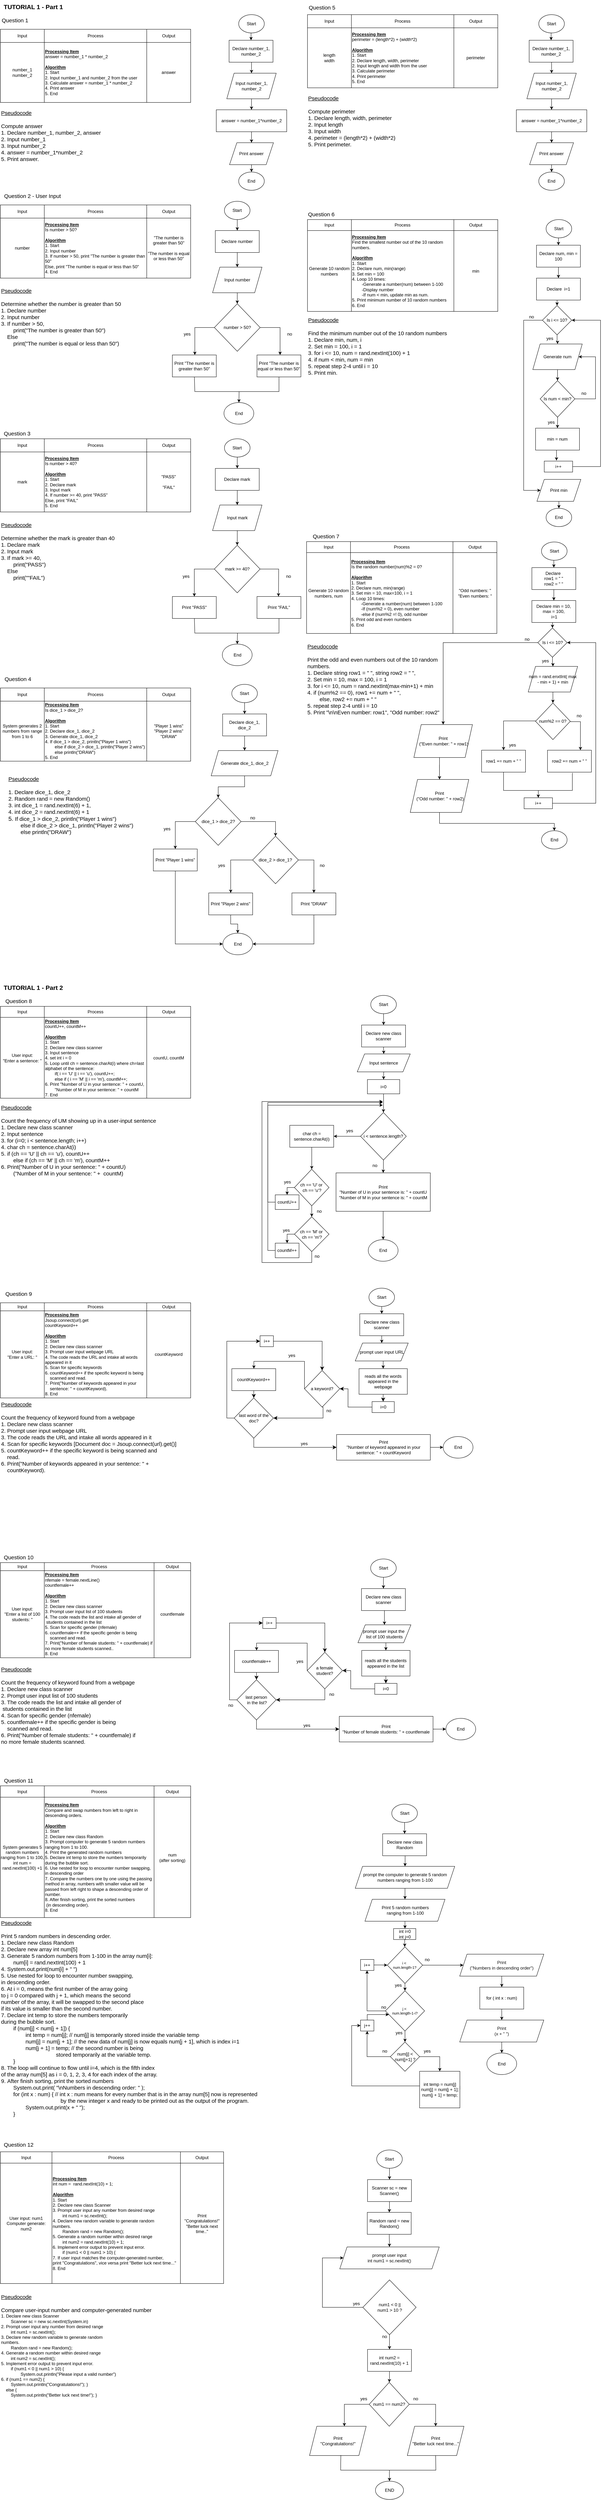 <mxfile version="28.2.8">
  <diagram name="Page-1" id="aOs-6auWNYlpzbLaHmmA">
    <mxGraphModel grid="1" page="1" gridSize="10" guides="1" tooltips="1" connect="1" arrows="1" fold="1" pageScale="1" pageWidth="827" pageHeight="1169" math="0" shadow="0">
      <root>
        <mxCell id="0" />
        <mxCell id="1" parent="0" />
        <mxCell id="eUmJ2hzKe46l8XYQIxzE-1" value="" style="shape=table;startSize=0;container=1;collapsible=0;childLayout=tableLayout;" vertex="1" parent="1">
          <mxGeometry y="80" width="520" height="200" as="geometry" />
        </mxCell>
        <mxCell id="eUmJ2hzKe46l8XYQIxzE-2" value="" style="shape=tableRow;horizontal=0;startSize=0;swimlaneHead=0;swimlaneBody=0;strokeColor=inherit;top=0;left=0;bottom=0;right=0;collapsible=0;dropTarget=0;fillColor=none;points=[[0,0.5],[1,0.5]];portConstraint=eastwest;" vertex="1" parent="eUmJ2hzKe46l8XYQIxzE-1">
          <mxGeometry width="520" height="36" as="geometry" />
        </mxCell>
        <mxCell id="eUmJ2hzKe46l8XYQIxzE-3" value="Input" style="shape=partialRectangle;html=1;whiteSpace=wrap;connectable=0;strokeColor=inherit;overflow=hidden;fillColor=none;top=0;left=0;bottom=0;right=0;pointerEvents=1;" vertex="1" parent="eUmJ2hzKe46l8XYQIxzE-2">
          <mxGeometry width="120" height="36" as="geometry">
            <mxRectangle width="120" height="36" as="alternateBounds" />
          </mxGeometry>
        </mxCell>
        <mxCell id="eUmJ2hzKe46l8XYQIxzE-4" value="Process" style="shape=partialRectangle;html=1;whiteSpace=wrap;connectable=0;strokeColor=inherit;overflow=hidden;fillColor=none;top=0;left=0;bottom=0;right=0;pointerEvents=1;" vertex="1" parent="eUmJ2hzKe46l8XYQIxzE-2">
          <mxGeometry x="120" width="280" height="36" as="geometry">
            <mxRectangle width="280" height="36" as="alternateBounds" />
          </mxGeometry>
        </mxCell>
        <mxCell id="eUmJ2hzKe46l8XYQIxzE-5" value="Output" style="shape=partialRectangle;html=1;whiteSpace=wrap;connectable=0;strokeColor=inherit;overflow=hidden;fillColor=none;top=0;left=0;bottom=0;right=0;pointerEvents=1;" vertex="1" parent="eUmJ2hzKe46l8XYQIxzE-2">
          <mxGeometry x="400" width="120" height="36" as="geometry">
            <mxRectangle width="120" height="36" as="alternateBounds" />
          </mxGeometry>
        </mxCell>
        <mxCell id="eUmJ2hzKe46l8XYQIxzE-6" value="" style="shape=tableRow;horizontal=0;startSize=0;swimlaneHead=0;swimlaneBody=0;strokeColor=inherit;top=0;left=0;bottom=0;right=0;collapsible=0;dropTarget=0;fillColor=none;points=[[0,0.5],[1,0.5]];portConstraint=eastwest;" vertex="1" parent="eUmJ2hzKe46l8XYQIxzE-1">
          <mxGeometry y="36" width="520" height="164" as="geometry" />
        </mxCell>
        <mxCell id="eUmJ2hzKe46l8XYQIxzE-7" value="number_1&lt;br&gt;number_2" style="shape=partialRectangle;html=1;whiteSpace=wrap;connectable=0;strokeColor=inherit;overflow=hidden;fillColor=none;top=0;left=0;bottom=0;right=0;pointerEvents=1;align=center;" vertex="1" parent="eUmJ2hzKe46l8XYQIxzE-6">
          <mxGeometry width="120" height="164" as="geometry">
            <mxRectangle width="120" height="164" as="alternateBounds" />
          </mxGeometry>
        </mxCell>
        <mxCell id="eUmJ2hzKe46l8XYQIxzE-8" value="&lt;u&gt;&lt;b&gt;Processing Item&lt;/b&gt;&lt;/u&gt;&lt;div&gt;answer = number_1 * number_2&lt;/div&gt;&lt;div&gt;&lt;br&gt;&lt;/div&gt;&lt;div&gt;&lt;b&gt;&lt;u&gt;Algorithm&lt;/u&gt;&lt;/b&gt;&lt;/div&gt;&lt;div&gt;1. Start&lt;/div&gt;&lt;div&gt;2. Input number_1 and number_2 from the user&lt;/div&gt;&lt;div&gt;3. Calculate answer = number_1 * number_2&lt;/div&gt;&lt;div&gt;4. Print answer&lt;/div&gt;&lt;div&gt;5. End&lt;/div&gt;" style="shape=partialRectangle;html=1;whiteSpace=wrap;connectable=0;strokeColor=inherit;overflow=hidden;fillColor=none;top=0;left=0;bottom=0;right=0;pointerEvents=1;align=left;" vertex="1" parent="eUmJ2hzKe46l8XYQIxzE-6">
          <mxGeometry x="120" width="280" height="164" as="geometry">
            <mxRectangle width="280" height="164" as="alternateBounds" />
          </mxGeometry>
        </mxCell>
        <mxCell id="eUmJ2hzKe46l8XYQIxzE-9" value="answer" style="shape=partialRectangle;html=1;whiteSpace=wrap;connectable=0;strokeColor=inherit;overflow=hidden;fillColor=none;top=0;left=0;bottom=0;right=0;pointerEvents=1;" vertex="1" parent="eUmJ2hzKe46l8XYQIxzE-6">
          <mxGeometry x="400" width="120" height="164" as="geometry">
            <mxRectangle width="120" height="164" as="alternateBounds" />
          </mxGeometry>
        </mxCell>
        <mxCell id="eUmJ2hzKe46l8XYQIxzE-10" value="Question 1" style="text;html=1;whiteSpace=wrap;strokeColor=none;fillColor=none;align=center;verticalAlign=middle;rounded=0;fontSize=15;" vertex="1" parent="1">
          <mxGeometry y="40" width="80" height="30" as="geometry" />
        </mxCell>
        <mxCell id="eUmJ2hzKe46l8XYQIxzE-12" value="TUTORIAL 1 - Part 1" style="text;html=1;whiteSpace=wrap;strokeColor=none;fillColor=none;align=center;verticalAlign=middle;rounded=0;strokeWidth=1;fontSize=17;fontStyle=1" vertex="1" parent="1">
          <mxGeometry width="180" height="40" as="geometry" />
        </mxCell>
        <mxCell id="NeLO4jxFNZHHhlhmGu-t-2" value="&lt;u&gt;Pseudocode&lt;/u&gt;&lt;div&gt;&lt;br&gt;&lt;div&gt;Compute answer&lt;/div&gt;&lt;div&gt;1. Declare number_1, number_2, answer&lt;/div&gt;&lt;div&gt;2. Input number_1&lt;/div&gt;&lt;div&gt;3. Input number_2&lt;/div&gt;&lt;div&gt;4. answer = number_1*number_2&lt;/div&gt;&lt;div&gt;5. Print answer.&lt;/div&gt;&lt;div&gt;&lt;br&gt;&lt;/div&gt;&lt;/div&gt;" style="text;html=1;align=left;verticalAlign=middle;resizable=0;points=[];autosize=1;strokeColor=none;fillColor=none;fontSize=15;" vertex="1" parent="1">
          <mxGeometry y="290" width="300" height="180" as="geometry" />
        </mxCell>
        <mxCell id="NeLO4jxFNZHHhlhmGu-t-36" style="edgeStyle=orthogonalEdgeStyle;rounded=0;orthogonalLoop=1;jettySize=auto;html=1;exitX=0.5;exitY=1;exitDx=0;exitDy=0;entryX=0.5;entryY=0;entryDx=0;entryDy=0;" edge="1" parent="1" source="NeLO4jxFNZHHhlhmGu-t-4" target="NeLO4jxFNZHHhlhmGu-t-35">
          <mxGeometry relative="1" as="geometry" />
        </mxCell>
        <mxCell id="NeLO4jxFNZHHhlhmGu-t-4" value="Start" style="ellipse;whiteSpace=wrap;html=1;" vertex="1" parent="1">
          <mxGeometry x="651.25" y="40" width="70" height="50" as="geometry" />
        </mxCell>
        <mxCell id="NeLO4jxFNZHHhlhmGu-t-9" style="edgeStyle=orthogonalEdgeStyle;rounded=0;orthogonalLoop=1;jettySize=auto;html=1;exitX=0.5;exitY=1;exitDx=0;exitDy=0;entryX=0.5;entryY=0;entryDx=0;entryDy=0;" edge="1" parent="1" source="NeLO4jxFNZHHhlhmGu-t-5" target="NeLO4jxFNZHHhlhmGu-t-8">
          <mxGeometry relative="1" as="geometry" />
        </mxCell>
        <mxCell id="NeLO4jxFNZHHhlhmGu-t-5" value="Input number_1, number_2" style="shape=parallelogram;perimeter=parallelogramPerimeter;whiteSpace=wrap;html=1;fixedSize=1;" vertex="1" parent="1">
          <mxGeometry x="618.75" y="200" width="135" height="70" as="geometry" />
        </mxCell>
        <mxCell id="NeLO4jxFNZHHhlhmGu-t-15" style="edgeStyle=orthogonalEdgeStyle;rounded=0;orthogonalLoop=1;jettySize=auto;html=1;exitX=0.5;exitY=1;exitDx=0;exitDy=0;entryX=0.5;entryY=0;entryDx=0;entryDy=0;" edge="1" parent="1" source="NeLO4jxFNZHHhlhmGu-t-8" target="NeLO4jxFNZHHhlhmGu-t-10">
          <mxGeometry relative="1" as="geometry" />
        </mxCell>
        <mxCell id="NeLO4jxFNZHHhlhmGu-t-8" value="answer = number_1*number_2" style="rounded=0;whiteSpace=wrap;html=1;" vertex="1" parent="1">
          <mxGeometry x="590" y="300" width="192.5" height="60" as="geometry" />
        </mxCell>
        <mxCell id="NeLO4jxFNZHHhlhmGu-t-16" style="edgeStyle=orthogonalEdgeStyle;rounded=0;orthogonalLoop=1;jettySize=auto;html=1;exitX=0.5;exitY=1;exitDx=0;exitDy=0;entryX=0.5;entryY=0;entryDx=0;entryDy=0;" edge="1" parent="1" source="NeLO4jxFNZHHhlhmGu-t-10" target="NeLO4jxFNZHHhlhmGu-t-13">
          <mxGeometry relative="1" as="geometry" />
        </mxCell>
        <mxCell id="NeLO4jxFNZHHhlhmGu-t-10" value="Print answer" style="shape=parallelogram;perimeter=parallelogramPerimeter;whiteSpace=wrap;html=1;fixedSize=1;" vertex="1" parent="1">
          <mxGeometry x="626.25" y="390" width="120" height="60" as="geometry" />
        </mxCell>
        <mxCell id="NeLO4jxFNZHHhlhmGu-t-13" value="End" style="ellipse;whiteSpace=wrap;html=1;" vertex="1" parent="1">
          <mxGeometry x="651.25" y="470" width="70" height="50" as="geometry" />
        </mxCell>
        <mxCell id="NeLO4jxFNZHHhlhmGu-t-17" value="Question 2 - User Input&amp;nbsp;" style="text;html=1;whiteSpace=wrap;strokeColor=none;fillColor=none;align=center;verticalAlign=middle;rounded=0;fontSize=15;" vertex="1" parent="1">
          <mxGeometry y="520" width="180" height="30" as="geometry" />
        </mxCell>
        <mxCell id="NeLO4jxFNZHHhlhmGu-t-27" value="&lt;u&gt;Pseudocode&lt;/u&gt;&lt;div&gt;&lt;br&gt;&lt;div&gt;Determine whether the number is greater than 50&lt;/div&gt;&lt;div&gt;1. Declare number&lt;/div&gt;&lt;div&gt;2. Input number&lt;/div&gt;&lt;div&gt;3. If number &amp;gt; 50,&amp;nbsp;&lt;/div&gt;&lt;div&gt;&lt;span style=&quot;white-space: pre;&quot;&gt;&#x9;&lt;/span&gt;print(&quot;The number is greater than 50&quot;)&lt;/div&gt;&lt;div&gt;&amp;nbsp; &amp;nbsp; Else&lt;/div&gt;&lt;div&gt;&lt;span style=&quot;white-space: pre;&quot;&gt;&#x9;&lt;/span&gt;print(&quot;The number is equal or less than 50&quot;)&lt;/div&gt;&lt;/div&gt;&lt;div&gt;&lt;br&gt;&lt;/div&gt;" style="text;html=1;align=left;verticalAlign=middle;resizable=0;points=[];autosize=1;strokeColor=none;fillColor=none;fontSize=15;" vertex="1" parent="1">
          <mxGeometry y="780" width="350" height="190" as="geometry" />
        </mxCell>
        <mxCell id="NeLO4jxFNZHHhlhmGu-t-37" style="edgeStyle=orthogonalEdgeStyle;rounded=0;orthogonalLoop=1;jettySize=auto;html=1;exitX=0.5;exitY=1;exitDx=0;exitDy=0;entryX=0.5;entryY=0;entryDx=0;entryDy=0;" edge="1" parent="1" source="NeLO4jxFNZHHhlhmGu-t-35" target="NeLO4jxFNZHHhlhmGu-t-5">
          <mxGeometry relative="1" as="geometry" />
        </mxCell>
        <mxCell id="NeLO4jxFNZHHhlhmGu-t-35" value="Declare number_1, number_2" style="rounded=0;whiteSpace=wrap;html=1;" vertex="1" parent="1">
          <mxGeometry x="625" y="110" width="120" height="60" as="geometry" />
        </mxCell>
        <mxCell id="NeLO4jxFNZHHhlhmGu-t-53" value="Question 3&amp;nbsp;&amp;nbsp;" style="text;html=1;whiteSpace=wrap;strokeColor=none;fillColor=none;align=center;verticalAlign=middle;rounded=0;fontSize=15;" vertex="1" parent="1">
          <mxGeometry y="1169" width="100" height="30" as="geometry" />
        </mxCell>
        <mxCell id="NeLO4jxFNZHHhlhmGu-t-18" value="" style="shape=table;startSize=0;container=1;collapsible=0;childLayout=tableLayout;" vertex="1" parent="1">
          <mxGeometry y="560" width="520" height="200" as="geometry" />
        </mxCell>
        <mxCell id="NeLO4jxFNZHHhlhmGu-t-19" value="" style="shape=tableRow;horizontal=0;startSize=0;swimlaneHead=0;swimlaneBody=0;strokeColor=inherit;top=0;left=0;bottom=0;right=0;collapsible=0;dropTarget=0;fillColor=none;points=[[0,0.5],[1,0.5]];portConstraint=eastwest;" vertex="1" parent="NeLO4jxFNZHHhlhmGu-t-18">
          <mxGeometry width="520" height="36" as="geometry" />
        </mxCell>
        <mxCell id="NeLO4jxFNZHHhlhmGu-t-20" value="Input" style="shape=partialRectangle;html=1;whiteSpace=wrap;connectable=0;strokeColor=inherit;overflow=hidden;fillColor=none;top=0;left=0;bottom=0;right=0;pointerEvents=1;" vertex="1" parent="NeLO4jxFNZHHhlhmGu-t-19">
          <mxGeometry width="120" height="36" as="geometry">
            <mxRectangle width="120" height="36" as="alternateBounds" />
          </mxGeometry>
        </mxCell>
        <mxCell id="NeLO4jxFNZHHhlhmGu-t-21" value="Process" style="shape=partialRectangle;html=1;whiteSpace=wrap;connectable=0;strokeColor=inherit;overflow=hidden;fillColor=none;top=0;left=0;bottom=0;right=0;pointerEvents=1;" vertex="1" parent="NeLO4jxFNZHHhlhmGu-t-19">
          <mxGeometry x="120" width="280" height="36" as="geometry">
            <mxRectangle width="280" height="36" as="alternateBounds" />
          </mxGeometry>
        </mxCell>
        <mxCell id="NeLO4jxFNZHHhlhmGu-t-22" value="Output" style="shape=partialRectangle;html=1;whiteSpace=wrap;connectable=0;strokeColor=inherit;overflow=hidden;fillColor=none;top=0;left=0;bottom=0;right=0;pointerEvents=1;" vertex="1" parent="NeLO4jxFNZHHhlhmGu-t-19">
          <mxGeometry x="400" width="120" height="36" as="geometry">
            <mxRectangle width="120" height="36" as="alternateBounds" />
          </mxGeometry>
        </mxCell>
        <mxCell id="NeLO4jxFNZHHhlhmGu-t-23" value="" style="shape=tableRow;horizontal=0;startSize=0;swimlaneHead=0;swimlaneBody=0;strokeColor=inherit;top=0;left=0;bottom=0;right=0;collapsible=0;dropTarget=0;fillColor=none;points=[[0,0.5],[1,0.5]];portConstraint=eastwest;" vertex="1" parent="NeLO4jxFNZHHhlhmGu-t-18">
          <mxGeometry y="36" width="520" height="164" as="geometry" />
        </mxCell>
        <mxCell id="NeLO4jxFNZHHhlhmGu-t-24" value="number" style="shape=partialRectangle;html=1;whiteSpace=wrap;connectable=0;strokeColor=inherit;overflow=hidden;fillColor=none;top=0;left=0;bottom=0;right=0;pointerEvents=1;align=center;" vertex="1" parent="NeLO4jxFNZHHhlhmGu-t-23">
          <mxGeometry width="120" height="164" as="geometry">
            <mxRectangle width="120" height="164" as="alternateBounds" />
          </mxGeometry>
        </mxCell>
        <mxCell id="NeLO4jxFNZHHhlhmGu-t-25" value="&lt;u&gt;&lt;b&gt;Processing Item&lt;/b&gt;&lt;/u&gt;&lt;div&gt;Is number &amp;gt; 50?&lt;/div&gt;&lt;div&gt;&lt;br&gt;&lt;/div&gt;&lt;div&gt;&lt;b&gt;&lt;u&gt;Algorithm&lt;/u&gt;&lt;/b&gt;&lt;/div&gt;&lt;div&gt;1. Start&lt;/div&gt;&lt;div&gt;2. Input number&lt;/div&gt;&lt;div&gt;3. If number &amp;gt; 50, print &quot;The number is greater than 50&quot;&lt;/div&gt;&lt;div&gt;Else, print &quot;The number is equal or less than 50&quot;&lt;/div&gt;&lt;div&gt;&lt;span style=&quot;background-color: initial;&quot;&gt;4. End&lt;/span&gt;&lt;/div&gt;" style="shape=partialRectangle;html=1;whiteSpace=wrap;connectable=0;strokeColor=inherit;overflow=hidden;fillColor=none;top=0;left=0;bottom=0;right=0;pointerEvents=1;align=left;" vertex="1" parent="NeLO4jxFNZHHhlhmGu-t-23">
          <mxGeometry x="120" width="280" height="164" as="geometry">
            <mxRectangle width="280" height="164" as="alternateBounds" />
          </mxGeometry>
        </mxCell>
        <mxCell id="NeLO4jxFNZHHhlhmGu-t-26" value="&quot;The number is greater than 50&quot;&lt;br&gt;&lt;br&gt;&quot;The number is equal or less than 50&quot;" style="shape=partialRectangle;html=1;whiteSpace=wrap;connectable=0;strokeColor=inherit;overflow=hidden;fillColor=none;top=0;left=0;bottom=0;right=0;pointerEvents=1;" vertex="1" parent="NeLO4jxFNZHHhlhmGu-t-23">
          <mxGeometry x="400" width="120" height="164" as="geometry">
            <mxRectangle width="120" height="164" as="alternateBounds" />
          </mxGeometry>
        </mxCell>
        <mxCell id="NeLO4jxFNZHHhlhmGu-t-39" style="edgeStyle=orthogonalEdgeStyle;rounded=0;orthogonalLoop=1;jettySize=auto;html=1;exitX=0.5;exitY=1;exitDx=0;exitDy=0;entryX=0.5;entryY=0;entryDx=0;entryDy=0;" edge="1" parent="1" target="NeLO4jxFNZHHhlhmGu-t-38">
          <mxGeometry relative="1" as="geometry">
            <mxPoint x="647.37" y="600" as="sourcePoint" />
          </mxGeometry>
        </mxCell>
        <mxCell id="NeLO4jxFNZHHhlhmGu-t-28" value="Start" style="ellipse;whiteSpace=wrap;html=1;" vertex="1" parent="1">
          <mxGeometry x="612.25" y="550" width="70" height="50" as="geometry" />
        </mxCell>
        <mxCell id="NeLO4jxFNZHHhlhmGu-t-44" style="edgeStyle=orthogonalEdgeStyle;rounded=0;orthogonalLoop=1;jettySize=auto;html=1;exitX=0.5;exitY=1;exitDx=0;exitDy=0;entryX=0.5;entryY=0;entryDx=0;entryDy=0;" edge="1" parent="1" source="NeLO4jxFNZHHhlhmGu-t-29" target="NeLO4jxFNZHHhlhmGu-t-43">
          <mxGeometry relative="1" as="geometry" />
        </mxCell>
        <mxCell id="NeLO4jxFNZHHhlhmGu-t-29" value="Input number" style="shape=parallelogram;perimeter=parallelogramPerimeter;whiteSpace=wrap;html=1;fixedSize=1;" vertex="1" parent="1">
          <mxGeometry x="579.87" y="730" width="135" height="70" as="geometry" />
        </mxCell>
        <mxCell id="NeLO4jxFNZHHhlhmGu-t-41" style="edgeStyle=orthogonalEdgeStyle;rounded=0;orthogonalLoop=1;jettySize=auto;html=1;exitX=0.5;exitY=1;exitDx=0;exitDy=0;" edge="1" parent="1" source="NeLO4jxFNZHHhlhmGu-t-38" target="NeLO4jxFNZHHhlhmGu-t-29">
          <mxGeometry relative="1" as="geometry" />
        </mxCell>
        <mxCell id="NeLO4jxFNZHHhlhmGu-t-38" value="Declare number" style="rounded=0;whiteSpace=wrap;html=1;" vertex="1" parent="1">
          <mxGeometry x="587.37" y="630" width="120" height="60" as="geometry" />
        </mxCell>
        <mxCell id="NeLO4jxFNZHHhlhmGu-t-45" style="edgeStyle=orthogonalEdgeStyle;rounded=0;orthogonalLoop=1;jettySize=auto;html=1;exitX=0;exitY=0.5;exitDx=0;exitDy=0;" edge="1" parent="1" source="NeLO4jxFNZHHhlhmGu-t-43">
          <mxGeometry relative="1" as="geometry">
            <mxPoint x="531.37" y="970" as="targetPoint" />
            <mxPoint x="552.37" y="895" as="sourcePoint" />
            <Array as="points">
              <mxPoint x="531.37" y="895" />
            </Array>
          </mxGeometry>
        </mxCell>
        <mxCell id="NeLO4jxFNZHHhlhmGu-t-43" value="number &amp;gt; 50?" style="rhombus;whiteSpace=wrap;html=1;" vertex="1" parent="1">
          <mxGeometry x="584.87" y="830" width="125" height="130" as="geometry" />
        </mxCell>
        <mxCell id="NeLO4jxFNZHHhlhmGu-t-46" value="Print &quot;The number is greater than 50&quot;" style="rounded=0;whiteSpace=wrap;html=1;" vertex="1" parent="1">
          <mxGeometry x="470" y="970" width="120" height="60" as="geometry" />
        </mxCell>
        <mxCell id="NeLO4jxFNZHHhlhmGu-t-47" style="edgeStyle=orthogonalEdgeStyle;rounded=0;orthogonalLoop=1;jettySize=auto;html=1;exitX=1;exitY=0.5;exitDx=0;exitDy=0;" edge="1" parent="1" source="NeLO4jxFNZHHhlhmGu-t-43">
          <mxGeometry relative="1" as="geometry">
            <mxPoint x="764.37" y="970" as="targetPoint" />
            <mxPoint x="763.87" y="895" as="sourcePoint" />
            <Array as="points">
              <mxPoint x="764.37" y="895" />
              <mxPoint x="764.37" y="970" />
            </Array>
          </mxGeometry>
        </mxCell>
        <mxCell id="NeLO4jxFNZHHhlhmGu-t-56" style="edgeStyle=orthogonalEdgeStyle;rounded=0;orthogonalLoop=1;jettySize=auto;html=1;exitX=0.5;exitY=0;exitDx=0;exitDy=0;" edge="1" parent="1">
          <mxGeometry relative="1" as="geometry">
            <mxPoint x="761.37" y="990" as="targetPoint" />
            <mxPoint x="761.37" y="970" as="sourcePoint" />
          </mxGeometry>
        </mxCell>
        <mxCell id="NeLO4jxFNZHHhlhmGu-t-48" value="Print &quot;The number is equal or less than 50&quot;" style="rounded=0;whiteSpace=wrap;html=1;" vertex="1" parent="1">
          <mxGeometry x="701.25" y="970" width="120" height="60" as="geometry" />
        </mxCell>
        <mxCell id="NeLO4jxFNZHHhlhmGu-t-49" value="End" style="ellipse;whiteSpace=wrap;html=1;" vertex="1" parent="1">
          <mxGeometry x="611" y="1100" width="81.5" height="59" as="geometry" />
        </mxCell>
        <mxCell id="NeLO4jxFNZHHhlhmGu-t-55" value="" style="endArrow=none;html=1;rounded=0;entryX=0.5;entryY=1;entryDx=0;entryDy=0;exitX=0.5;exitY=1;exitDx=0;exitDy=0;" edge="1" parent="1">
          <mxGeometry width="50" height="50" relative="1" as="geometry">
            <mxPoint x="530.12" y="1030" as="sourcePoint" />
            <mxPoint x="761.37" y="1030" as="targetPoint" />
            <Array as="points">
              <mxPoint x="531.37" y="1070" />
              <mxPoint x="651.37" y="1070" />
              <mxPoint x="761.37" y="1070" />
            </Array>
          </mxGeometry>
        </mxCell>
        <mxCell id="NeLO4jxFNZHHhlhmGu-t-58" value="" style="endArrow=classic;html=1;rounded=0;entryX=0.5;entryY=0;entryDx=0;entryDy=0;" edge="1" parent="1">
          <mxGeometry width="50" height="50" relative="1" as="geometry">
            <mxPoint x="652.37" y="1070" as="sourcePoint" />
            <mxPoint x="651.87" y="1100" as="targetPoint" />
          </mxGeometry>
        </mxCell>
        <mxCell id="NeLO4jxFNZHHhlhmGu-t-59" value="" style="shape=table;startSize=0;container=1;collapsible=0;childLayout=tableLayout;" vertex="1" parent="1">
          <mxGeometry y="1199" width="520" height="200" as="geometry" />
        </mxCell>
        <mxCell id="NeLO4jxFNZHHhlhmGu-t-60" value="" style="shape=tableRow;horizontal=0;startSize=0;swimlaneHead=0;swimlaneBody=0;strokeColor=inherit;top=0;left=0;bottom=0;right=0;collapsible=0;dropTarget=0;fillColor=none;points=[[0,0.5],[1,0.5]];portConstraint=eastwest;" vertex="1" parent="NeLO4jxFNZHHhlhmGu-t-59">
          <mxGeometry width="520" height="36" as="geometry" />
        </mxCell>
        <mxCell id="NeLO4jxFNZHHhlhmGu-t-61" value="Input" style="shape=partialRectangle;html=1;whiteSpace=wrap;connectable=0;strokeColor=inherit;overflow=hidden;fillColor=none;top=0;left=0;bottom=0;right=0;pointerEvents=1;" vertex="1" parent="NeLO4jxFNZHHhlhmGu-t-60">
          <mxGeometry width="120" height="36" as="geometry">
            <mxRectangle width="120" height="36" as="alternateBounds" />
          </mxGeometry>
        </mxCell>
        <mxCell id="NeLO4jxFNZHHhlhmGu-t-62" value="Process" style="shape=partialRectangle;html=1;whiteSpace=wrap;connectable=0;strokeColor=inherit;overflow=hidden;fillColor=none;top=0;left=0;bottom=0;right=0;pointerEvents=1;" vertex="1" parent="NeLO4jxFNZHHhlhmGu-t-60">
          <mxGeometry x="120" width="280" height="36" as="geometry">
            <mxRectangle width="280" height="36" as="alternateBounds" />
          </mxGeometry>
        </mxCell>
        <mxCell id="NeLO4jxFNZHHhlhmGu-t-63" value="Output" style="shape=partialRectangle;html=1;whiteSpace=wrap;connectable=0;strokeColor=inherit;overflow=hidden;fillColor=none;top=0;left=0;bottom=0;right=0;pointerEvents=1;" vertex="1" parent="NeLO4jxFNZHHhlhmGu-t-60">
          <mxGeometry x="400" width="120" height="36" as="geometry">
            <mxRectangle width="120" height="36" as="alternateBounds" />
          </mxGeometry>
        </mxCell>
        <mxCell id="NeLO4jxFNZHHhlhmGu-t-64" value="" style="shape=tableRow;horizontal=0;startSize=0;swimlaneHead=0;swimlaneBody=0;strokeColor=inherit;top=0;left=0;bottom=0;right=0;collapsible=0;dropTarget=0;fillColor=none;points=[[0,0.5],[1,0.5]];portConstraint=eastwest;" vertex="1" parent="NeLO4jxFNZHHhlhmGu-t-59">
          <mxGeometry y="36" width="520" height="164" as="geometry" />
        </mxCell>
        <mxCell id="NeLO4jxFNZHHhlhmGu-t-65" value="mark" style="shape=partialRectangle;html=1;whiteSpace=wrap;connectable=0;strokeColor=inherit;overflow=hidden;fillColor=none;top=0;left=0;bottom=0;right=0;pointerEvents=1;align=center;" vertex="1" parent="NeLO4jxFNZHHhlhmGu-t-64">
          <mxGeometry width="120" height="164" as="geometry">
            <mxRectangle width="120" height="164" as="alternateBounds" />
          </mxGeometry>
        </mxCell>
        <mxCell id="NeLO4jxFNZHHhlhmGu-t-66" value="&lt;u&gt;&lt;b&gt;Processing Item&lt;/b&gt;&lt;/u&gt;&lt;div&gt;Is number &amp;gt; 40?&lt;/div&gt;&lt;div&gt;&lt;br&gt;&lt;/div&gt;&lt;div&gt;&lt;b&gt;&lt;u&gt;Algorithm&lt;/u&gt;&lt;/b&gt;&lt;/div&gt;&lt;div&gt;1. Start&lt;/div&gt;&lt;div&gt;2. Declare mark&lt;/div&gt;&lt;div&gt;3. Input mark&lt;/div&gt;&lt;div&gt;4. If number &amp;gt;= 40, print &quot;PASS&quot;&lt;/div&gt;&lt;div&gt;Else, print &quot;FAIL&quot;&lt;/div&gt;&lt;div&gt;&lt;span style=&quot;background-color: initial;&quot;&gt;5. End&lt;/span&gt;&lt;/div&gt;" style="shape=partialRectangle;html=1;whiteSpace=wrap;connectable=0;strokeColor=inherit;overflow=hidden;fillColor=none;top=0;left=0;bottom=0;right=0;pointerEvents=1;align=left;" vertex="1" parent="NeLO4jxFNZHHhlhmGu-t-64">
          <mxGeometry x="120" width="280" height="164" as="geometry">
            <mxRectangle width="280" height="164" as="alternateBounds" />
          </mxGeometry>
        </mxCell>
        <mxCell id="NeLO4jxFNZHHhlhmGu-t-67" value="&quot;PASS&quot;&lt;br&gt;&lt;br&gt;&quot;FAIL&quot;" style="shape=partialRectangle;html=1;whiteSpace=wrap;connectable=0;strokeColor=inherit;overflow=hidden;fillColor=none;top=0;left=0;bottom=0;right=0;pointerEvents=1;" vertex="1" parent="NeLO4jxFNZHHhlhmGu-t-64">
          <mxGeometry x="400" width="120" height="164" as="geometry">
            <mxRectangle width="120" height="164" as="alternateBounds" />
          </mxGeometry>
        </mxCell>
        <mxCell id="NeLO4jxFNZHHhlhmGu-t-68" value="&lt;u&gt;Pseudocode&lt;/u&gt;&lt;div&gt;&lt;br&gt;&lt;div&gt;Determine whether the mark is greater than 40&lt;/div&gt;&lt;div&gt;1. Declare mark&lt;/div&gt;&lt;div&gt;2. Input mark&lt;/div&gt;&lt;div&gt;3. If mark &amp;gt;= 40,&amp;nbsp;&lt;/div&gt;&lt;div&gt;&lt;span style=&quot;white-space: pre;&quot;&gt;&#x9;&lt;/span&gt;print(&quot;PASS&quot;)&lt;/div&gt;&lt;div&gt;&amp;nbsp; &amp;nbsp; Else&lt;/div&gt;&lt;div&gt;&lt;span style=&quot;white-space: pre;&quot;&gt;&#x9;&lt;/span&gt;print(&quot;&quot;FAIL&quot;)&lt;/div&gt;&lt;/div&gt;&lt;div&gt;&lt;br&gt;&lt;/div&gt;" style="text;html=1;align=left;verticalAlign=middle;resizable=0;points=[];autosize=1;strokeColor=none;fillColor=none;fontSize=15;" vertex="1" parent="1">
          <mxGeometry y="1420" width="330" height="190" as="geometry" />
        </mxCell>
        <mxCell id="NeLO4jxFNZHHhlhmGu-t-72" style="edgeStyle=orthogonalEdgeStyle;rounded=0;orthogonalLoop=1;jettySize=auto;html=1;exitX=0.5;exitY=1;exitDx=0;exitDy=0;entryX=0.5;entryY=0;entryDx=0;entryDy=0;" edge="1" parent="1" source="NeLO4jxFNZHHhlhmGu-t-70" target="NeLO4jxFNZHHhlhmGu-t-71">
          <mxGeometry relative="1" as="geometry" />
        </mxCell>
        <mxCell id="NeLO4jxFNZHHhlhmGu-t-70" value="Start" style="ellipse;whiteSpace=wrap;html=1;" vertex="1" parent="1">
          <mxGeometry x="612.37" y="1199" width="70" height="50" as="geometry" />
        </mxCell>
        <mxCell id="NeLO4jxFNZHHhlhmGu-t-74" style="edgeStyle=orthogonalEdgeStyle;rounded=0;orthogonalLoop=1;jettySize=auto;html=1;exitX=0.5;exitY=1;exitDx=0;exitDy=0;entryX=0.5;entryY=0;entryDx=0;entryDy=0;" edge="1" parent="1" source="NeLO4jxFNZHHhlhmGu-t-71" target="NeLO4jxFNZHHhlhmGu-t-73">
          <mxGeometry relative="1" as="geometry" />
        </mxCell>
        <mxCell id="NeLO4jxFNZHHhlhmGu-t-71" value="Declare mark" style="rounded=0;whiteSpace=wrap;html=1;" vertex="1" parent="1">
          <mxGeometry x="587.37" y="1280" width="120" height="60" as="geometry" />
        </mxCell>
        <mxCell id="NeLO4jxFNZHHhlhmGu-t-76" style="edgeStyle=orthogonalEdgeStyle;rounded=0;orthogonalLoop=1;jettySize=auto;html=1;exitX=0.5;exitY=1;exitDx=0;exitDy=0;entryX=0.5;entryY=0;entryDx=0;entryDy=0;" edge="1" parent="1" source="NeLO4jxFNZHHhlhmGu-t-73" target="NeLO4jxFNZHHhlhmGu-t-75">
          <mxGeometry relative="1" as="geometry" />
        </mxCell>
        <mxCell id="NeLO4jxFNZHHhlhmGu-t-73" value="Input mark" style="shape=parallelogram;perimeter=parallelogramPerimeter;whiteSpace=wrap;html=1;fixedSize=1;" vertex="1" parent="1">
          <mxGeometry x="579.87" y="1380" width="135" height="70" as="geometry" />
        </mxCell>
        <mxCell id="NeLO4jxFNZHHhlhmGu-t-80" style="edgeStyle=orthogonalEdgeStyle;rounded=0;orthogonalLoop=1;jettySize=auto;html=1;exitX=0;exitY=0.5;exitDx=0;exitDy=0;entryX=0.5;entryY=0;entryDx=0;entryDy=0;" edge="1" parent="1" source="NeLO4jxFNZHHhlhmGu-t-75" target="NeLO4jxFNZHHhlhmGu-t-77">
          <mxGeometry relative="1" as="geometry" />
        </mxCell>
        <mxCell id="NeLO4jxFNZHHhlhmGu-t-81" style="edgeStyle=orthogonalEdgeStyle;rounded=0;orthogonalLoop=1;jettySize=auto;html=1;exitX=1;exitY=0.5;exitDx=0;exitDy=0;" edge="1" parent="1" source="NeLO4jxFNZHHhlhmGu-t-75">
          <mxGeometry relative="1" as="geometry">
            <mxPoint x="760" y="1630" as="targetPoint" />
          </mxGeometry>
        </mxCell>
        <mxCell id="NeLO4jxFNZHHhlhmGu-t-75" value="mark &amp;gt;= 40?" style="rhombus;whiteSpace=wrap;html=1;" vertex="1" parent="1">
          <mxGeometry x="584.75" y="1490" width="125" height="130" as="geometry" />
        </mxCell>
        <mxCell id="NeLO4jxFNZHHhlhmGu-t-77" value="Print &quot;PASS&quot;" style="rounded=0;whiteSpace=wrap;html=1;" vertex="1" parent="1">
          <mxGeometry x="470" y="1630" width="120" height="60" as="geometry" />
        </mxCell>
        <mxCell id="NeLO4jxFNZHHhlhmGu-t-79" value="" style="endArrow=none;html=1;rounded=0;entryX=0.5;entryY=1;entryDx=0;entryDy=0;exitX=0.5;exitY=1;exitDx=0;exitDy=0;" edge="1" parent="1">
          <mxGeometry width="50" height="50" relative="1" as="geometry">
            <mxPoint x="530.12" y="1690" as="sourcePoint" />
            <mxPoint x="761.37" y="1690" as="targetPoint" />
            <Array as="points">
              <mxPoint x="531.37" y="1730" />
              <mxPoint x="651.37" y="1730" />
              <mxPoint x="761.37" y="1730" />
            </Array>
          </mxGeometry>
        </mxCell>
        <mxCell id="NeLO4jxFNZHHhlhmGu-t-82" value="Print &quot;FAIL&quot;" style="rounded=0;whiteSpace=wrap;html=1;" vertex="1" parent="1">
          <mxGeometry x="701.25" y="1630" width="120" height="60" as="geometry" />
        </mxCell>
        <mxCell id="NeLO4jxFNZHHhlhmGu-t-83" value="End" style="ellipse;whiteSpace=wrap;html=1;" vertex="1" parent="1">
          <mxGeometry x="606.5" y="1760" width="81.5" height="59" as="geometry" />
        </mxCell>
        <mxCell id="NeLO4jxFNZHHhlhmGu-t-84" value="" style="endArrow=classic;html=1;rounded=0;entryX=0.5;entryY=0;entryDx=0;entryDy=0;" edge="1" parent="1">
          <mxGeometry width="50" height="50" relative="1" as="geometry">
            <mxPoint x="647.87" y="1730" as="sourcePoint" />
            <mxPoint x="647.37" y="1760" as="targetPoint" />
          </mxGeometry>
        </mxCell>
        <mxCell id="NeLO4jxFNZHHhlhmGu-t-85" value="Question 4&amp;nbsp;" style="text;html=1;whiteSpace=wrap;strokeColor=none;fillColor=none;align=center;verticalAlign=middle;rounded=0;fontSize=15;" vertex="1" parent="1">
          <mxGeometry y="1840" width="100" height="30" as="geometry" />
        </mxCell>
        <mxCell id="NeLO4jxFNZHHhlhmGu-t-86" value="" style="shape=table;startSize=0;container=1;collapsible=0;childLayout=tableLayout;" vertex="1" parent="1">
          <mxGeometry y="1880" width="520" height="200" as="geometry" />
        </mxCell>
        <mxCell id="NeLO4jxFNZHHhlhmGu-t-87" value="" style="shape=tableRow;horizontal=0;startSize=0;swimlaneHead=0;swimlaneBody=0;strokeColor=inherit;top=0;left=0;bottom=0;right=0;collapsible=0;dropTarget=0;fillColor=none;points=[[0,0.5],[1,0.5]];portConstraint=eastwest;" vertex="1" parent="NeLO4jxFNZHHhlhmGu-t-86">
          <mxGeometry width="520" height="36" as="geometry" />
        </mxCell>
        <mxCell id="NeLO4jxFNZHHhlhmGu-t-88" value="Input" style="shape=partialRectangle;html=1;whiteSpace=wrap;connectable=0;strokeColor=inherit;overflow=hidden;fillColor=none;top=0;left=0;bottom=0;right=0;pointerEvents=1;" vertex="1" parent="NeLO4jxFNZHHhlhmGu-t-87">
          <mxGeometry width="120" height="36" as="geometry">
            <mxRectangle width="120" height="36" as="alternateBounds" />
          </mxGeometry>
        </mxCell>
        <mxCell id="NeLO4jxFNZHHhlhmGu-t-89" value="Process" style="shape=partialRectangle;html=1;whiteSpace=wrap;connectable=0;strokeColor=inherit;overflow=hidden;fillColor=none;top=0;left=0;bottom=0;right=0;pointerEvents=1;" vertex="1" parent="NeLO4jxFNZHHhlhmGu-t-87">
          <mxGeometry x="120" width="280" height="36" as="geometry">
            <mxRectangle width="280" height="36" as="alternateBounds" />
          </mxGeometry>
        </mxCell>
        <mxCell id="NeLO4jxFNZHHhlhmGu-t-90" value="Output" style="shape=partialRectangle;html=1;whiteSpace=wrap;connectable=0;strokeColor=inherit;overflow=hidden;fillColor=none;top=0;left=0;bottom=0;right=0;pointerEvents=1;" vertex="1" parent="NeLO4jxFNZHHhlhmGu-t-87">
          <mxGeometry x="400" width="120" height="36" as="geometry">
            <mxRectangle width="120" height="36" as="alternateBounds" />
          </mxGeometry>
        </mxCell>
        <mxCell id="NeLO4jxFNZHHhlhmGu-t-91" value="" style="shape=tableRow;horizontal=0;startSize=0;swimlaneHead=0;swimlaneBody=0;strokeColor=inherit;top=0;left=0;bottom=0;right=0;collapsible=0;dropTarget=0;fillColor=none;points=[[0,0.5],[1,0.5]];portConstraint=eastwest;" vertex="1" parent="NeLO4jxFNZHHhlhmGu-t-86">
          <mxGeometry y="36" width="520" height="164" as="geometry" />
        </mxCell>
        <mxCell id="NeLO4jxFNZHHhlhmGu-t-92" value="System generates 2 numbers from range from 1 to 6" style="shape=partialRectangle;html=1;whiteSpace=wrap;connectable=0;strokeColor=inherit;overflow=hidden;fillColor=none;top=0;left=0;bottom=0;right=0;pointerEvents=1;align=center;" vertex="1" parent="NeLO4jxFNZHHhlhmGu-t-91">
          <mxGeometry width="120" height="164" as="geometry">
            <mxRectangle width="120" height="164" as="alternateBounds" />
          </mxGeometry>
        </mxCell>
        <mxCell id="NeLO4jxFNZHHhlhmGu-t-93" value="&lt;u&gt;&lt;b&gt;Processing Item&lt;/b&gt;&lt;/u&gt;&lt;div&gt;Is dice_1 &amp;gt; dice_2?&lt;/div&gt;&lt;div&gt;&lt;br&gt;&lt;/div&gt;&lt;div&gt;&lt;b&gt;&lt;u&gt;Algorithm&lt;/u&gt;&lt;/b&gt;&lt;/div&gt;&lt;div&gt;1. Start&lt;/div&gt;&lt;div&gt;2. Declare dice_1, dice_2&lt;/div&gt;&lt;div&gt;3. Generate dice_1, dice_2&lt;/div&gt;&lt;div&gt;4. If dice_1 &amp;gt; dice_2, println(&quot;Player 1 wins&quot;)&lt;/div&gt;&lt;div&gt;&lt;span style=&quot;white-space: pre;&quot;&gt;&#x9;&lt;/span&gt;else if dice_2 &amp;gt; dice_1, println(&quot;Player 2 wins&quot;)&lt;br&gt;&lt;/div&gt;&lt;div&gt;&lt;span style=&quot;white-space: pre;&quot;&gt;&#x9;&lt;/span&gt;else println(&quot;DRAW&quot;)&lt;br&gt;&lt;/div&gt;&lt;div&gt;&lt;span style=&quot;background-color: initial;&quot;&gt;5. End&lt;/span&gt;&lt;/div&gt;" style="shape=partialRectangle;html=1;whiteSpace=wrap;connectable=0;strokeColor=inherit;overflow=hidden;fillColor=none;top=0;left=0;bottom=0;right=0;pointerEvents=1;align=left;" vertex="1" parent="NeLO4jxFNZHHhlhmGu-t-91">
          <mxGeometry x="120" width="280" height="164" as="geometry">
            <mxRectangle width="280" height="164" as="alternateBounds" />
          </mxGeometry>
        </mxCell>
        <mxCell id="NeLO4jxFNZHHhlhmGu-t-94" value="&quot;Player 1 wins&quot;&lt;div&gt;&quot;Player 2 wins&quot;&lt;/div&gt;&lt;div&gt;&quot;DRAW&quot;&lt;/div&gt;" style="shape=partialRectangle;html=1;whiteSpace=wrap;connectable=0;strokeColor=inherit;overflow=hidden;fillColor=none;top=0;left=0;bottom=0;right=0;pointerEvents=1;" vertex="1" parent="NeLO4jxFNZHHhlhmGu-t-91">
          <mxGeometry x="400" width="120" height="164" as="geometry">
            <mxRectangle width="120" height="164" as="alternateBounds" />
          </mxGeometry>
        </mxCell>
        <mxCell id="aNFnUKgy6IoDuhxGjurJ-1" style="edgeStyle=orthogonalEdgeStyle;rounded=0;orthogonalLoop=1;jettySize=auto;html=1;exitX=0.5;exitY=1;exitDx=0;exitDy=0;entryX=0.5;entryY=0;entryDx=0;entryDy=0;" edge="1" parent="1" source="aNFnUKgy6IoDuhxGjurJ-2" target="aNFnUKgy6IoDuhxGjurJ-4">
          <mxGeometry relative="1" as="geometry" />
        </mxCell>
        <mxCell id="aNFnUKgy6IoDuhxGjurJ-2" value="Start" style="ellipse;whiteSpace=wrap;html=1;" vertex="1" parent="1">
          <mxGeometry x="632.37" y="1870" width="70" height="50" as="geometry" />
        </mxCell>
        <mxCell id="aNFnUKgy6IoDuhxGjurJ-3" style="edgeStyle=orthogonalEdgeStyle;rounded=0;orthogonalLoop=1;jettySize=auto;html=1;exitX=0.5;exitY=1;exitDx=0;exitDy=0;entryX=0.5;entryY=0;entryDx=0;entryDy=0;" edge="1" parent="1" source="aNFnUKgy6IoDuhxGjurJ-4" target="aNFnUKgy6IoDuhxGjurJ-6">
          <mxGeometry relative="1" as="geometry" />
        </mxCell>
        <mxCell id="aNFnUKgy6IoDuhxGjurJ-4" value="Declare dice_1, dice_2" style="rounded=0;whiteSpace=wrap;html=1;" vertex="1" parent="1">
          <mxGeometry x="607.37" y="1951" width="120" height="60" as="geometry" />
        </mxCell>
        <mxCell id="aNFnUKgy6IoDuhxGjurJ-5" style="edgeStyle=orthogonalEdgeStyle;rounded=0;orthogonalLoop=1;jettySize=auto;html=1;exitX=0.5;exitY=1;exitDx=0;exitDy=0;entryX=0.5;entryY=0;entryDx=0;entryDy=0;" edge="1" parent="1" source="aNFnUKgy6IoDuhxGjurJ-6" target="aNFnUKgy6IoDuhxGjurJ-9">
          <mxGeometry relative="1" as="geometry" />
        </mxCell>
        <mxCell id="aNFnUKgy6IoDuhxGjurJ-6" value="Generate dice_1, dice_2" style="shape=parallelogram;perimeter=parallelogramPerimeter;whiteSpace=wrap;html=1;fixedSize=1;" vertex="1" parent="1">
          <mxGeometry x="575.99" y="2051" width="182.76" height="69" as="geometry" />
        </mxCell>
        <mxCell id="aNFnUKgy6IoDuhxGjurJ-7" style="edgeStyle=orthogonalEdgeStyle;rounded=0;orthogonalLoop=1;jettySize=auto;html=1;exitX=0;exitY=0.5;exitDx=0;exitDy=0;entryX=0.5;entryY=0;entryDx=0;entryDy=0;" edge="1" parent="1" source="aNFnUKgy6IoDuhxGjurJ-9" target="aNFnUKgy6IoDuhxGjurJ-10">
          <mxGeometry relative="1" as="geometry" />
        </mxCell>
        <mxCell id="aNFnUKgy6IoDuhxGjurJ-8" style="edgeStyle=orthogonalEdgeStyle;rounded=0;orthogonalLoop=1;jettySize=auto;html=1;exitX=1;exitY=0.5;exitDx=0;exitDy=0;entryX=0.5;entryY=0;entryDx=0;entryDy=0;" edge="1" parent="1" source="aNFnUKgy6IoDuhxGjurJ-9" target="deic5m3M14aRuBBpi9-q-1">
          <mxGeometry relative="1" as="geometry">
            <mxPoint x="759.38" y="2245" as="targetPoint" />
          </mxGeometry>
        </mxCell>
        <mxCell id="aNFnUKgy6IoDuhxGjurJ-9" value="dice_1 &amp;gt; dice_2?" style="rhombus;whiteSpace=wrap;html=1;" vertex="1" parent="1">
          <mxGeometry x="532.75" y="2180" width="125" height="130" as="geometry" />
        </mxCell>
        <mxCell id="deic5m3M14aRuBBpi9-q-9" style="edgeStyle=orthogonalEdgeStyle;rounded=0;orthogonalLoop=1;jettySize=auto;html=1;exitX=0.5;exitY=1;exitDx=0;exitDy=0;entryX=0;entryY=0.5;entryDx=0;entryDy=0;" edge="1" parent="1" source="aNFnUKgy6IoDuhxGjurJ-10" target="aNFnUKgy6IoDuhxGjurJ-13">
          <mxGeometry relative="1" as="geometry" />
        </mxCell>
        <mxCell id="aNFnUKgy6IoDuhxGjurJ-10" value="Print &quot;Player 1 wins&quot;" style="rounded=0;whiteSpace=wrap;html=1;" vertex="1" parent="1">
          <mxGeometry x="418" y="2320" width="120" height="60" as="geometry" />
        </mxCell>
        <mxCell id="aNFnUKgy6IoDuhxGjurJ-13" value="End" style="ellipse;whiteSpace=wrap;html=1;" vertex="1" parent="1">
          <mxGeometry x="607.88" y="2550" width="81.5" height="59" as="geometry" />
        </mxCell>
        <mxCell id="aNFnUKgy6IoDuhxGjurJ-15" value="yes" style="text;html=1;align=center;verticalAlign=middle;resizable=0;points=[];autosize=1;strokeColor=none;fillColor=none;" vertex="1" parent="1">
          <mxGeometry x="490" y="898" width="40" height="30" as="geometry" />
        </mxCell>
        <mxCell id="aNFnUKgy6IoDuhxGjurJ-16" value="no&lt;span style=&quot;color: rgba(0, 0, 0, 0); font-family: monospace; font-size: 0px; text-align: start;&quot;&gt;%3CmxGraphModel%3E%3Croot%3E%3CmxCell%20id%3D%220%22%2F%3E%3CmxCell%20id%3D%221%22%20parent%3D%220%22%2F%3E%3CmxCell%20id%3D%222%22%20value%3D%22yes%22%20style%3D%22text%3Bhtml%3D1%3Balign%3Dcenter%3BverticalAlign%3Dmiddle%3Bresizable%3D0%3Bpoints%3D%5B%5D%3Bautosize%3D1%3BstrokeColor%3Dnone%3BfillColor%3Dnone%3B%22%20vertex%3D%221%22%20parent%3D%221%22%3E%3CmxGeometry%20x%3D%22490%22%20y%3D%22898%22%20width%3D%2240%22%20height%3D%2230%22%20as%3D%22geometry%22%2F%3E%3C%2FmxCell%3E%3C%2Froot%3E%3C%2FmxGraphModel%3E&lt;/span&gt;" style="text;html=1;align=center;verticalAlign=middle;resizable=0;points=[];autosize=1;strokeColor=none;fillColor=none;" vertex="1" parent="1">
          <mxGeometry x="770" y="898" width="40" height="30" as="geometry" />
        </mxCell>
        <mxCell id="aNFnUKgy6IoDuhxGjurJ-18" value="yes" style="text;html=1;align=center;verticalAlign=middle;resizable=0;points=[];autosize=1;strokeColor=none;fillColor=none;" vertex="1" parent="1">
          <mxGeometry x="487.25" y="1560" width="40" height="30" as="geometry" />
        </mxCell>
        <mxCell id="aNFnUKgy6IoDuhxGjurJ-19" value="no&lt;span style=&quot;color: rgba(0, 0, 0, 0); font-family: monospace; font-size: 0px; text-align: start;&quot;&gt;%3CmxGraphModel%3E%3Croot%3E%3CmxCell%20id%3D%220%22%2F%3E%3CmxCell%20id%3D%221%22%20parent%3D%220%22%2F%3E%3CmxCell%20id%3D%222%22%20value%3D%22yes%22%20style%3D%22text%3Bhtml%3D1%3Balign%3Dcenter%3BverticalAlign%3Dmiddle%3Bresizable%3D0%3Bpoints%3D%5B%5D%3Bautosize%3D1%3BstrokeColor%3Dnone%3BfillColor%3Dnone%3B%22%20vertex%3D%221%22%20parent%3D%221%22%3E%3CmxGeometry%20x%3D%22490%22%20y%3D%22898%22%20width%3D%2240%22%20height%3D%2230%22%20as%3D%22geometry%22%2F%3E%3C%2FmxCell%3E%3C%2Froot%3E%3C%2FmxGraphModel%3E&lt;/span&gt;" style="text;html=1;align=center;verticalAlign=middle;resizable=0;points=[];autosize=1;strokeColor=none;fillColor=none;" vertex="1" parent="1">
          <mxGeometry x="767.25" y="1560" width="40" height="30" as="geometry" />
        </mxCell>
        <mxCell id="aNFnUKgy6IoDuhxGjurJ-20" value="yes" style="text;html=1;align=center;verticalAlign=middle;resizable=0;points=[];autosize=1;strokeColor=none;fillColor=none;" vertex="1" parent="1">
          <mxGeometry x="435.25" y="2250" width="40" height="30" as="geometry" />
        </mxCell>
        <mxCell id="aNFnUKgy6IoDuhxGjurJ-21" value="no&lt;span style=&quot;color: rgba(0, 0, 0, 0); font-family: monospace; font-size: 0px; text-align: start;&quot;&gt;%3CmxGraphModel%3E%3Croot%3E%3CmxCell%20id%3D%220%22%2F%3E%3CmxCell%20id%3D%221%22%20parent%3D%220%22%2F%3E%3CmxCell%20id%3D%222%22%20value%3D%22yes%22%20style%3D%22text%3Bhtml%3D1%3Balign%3Dcenter%3BverticalAlign%3Dmiddle%3Bresizable%3D0%3Bpoints%3D%5B%5D%3Bautosize%3D1%3BstrokeColor%3Dnone%3BfillColor%3Dnone%3B%22%20vertex%3D%221%22%20parent%3D%221%22%3E%3CmxGeometry%20x%3D%22490%22%20y%3D%22898%22%20width%3D%2240%22%20height%3D%2230%22%20as%3D%22geometry%22%2F%3E%3C%2FmxCell%3E%3C%2Froot%3E%3C%2FmxGraphModel%3E&lt;/span&gt;" style="text;html=1;align=center;verticalAlign=middle;resizable=0;points=[];autosize=1;strokeColor=none;fillColor=none;" vertex="1" parent="1">
          <mxGeometry x="669.38" y="2220" width="40" height="30" as="geometry" />
        </mxCell>
        <mxCell id="deic5m3M14aRuBBpi9-q-3" style="edgeStyle=orthogonalEdgeStyle;rounded=0;orthogonalLoop=1;jettySize=auto;html=1;exitX=0;exitY=0.5;exitDx=0;exitDy=0;entryX=0.5;entryY=0;entryDx=0;entryDy=0;" edge="1" parent="1" source="deic5m3M14aRuBBpi9-q-1" target="deic5m3M14aRuBBpi9-q-2">
          <mxGeometry relative="1" as="geometry" />
        </mxCell>
        <mxCell id="deic5m3M14aRuBBpi9-q-5" style="edgeStyle=orthogonalEdgeStyle;rounded=0;orthogonalLoop=1;jettySize=auto;html=1;exitX=1;exitY=0.5;exitDx=0;exitDy=0;entryX=0.5;entryY=0;entryDx=0;entryDy=0;" edge="1" parent="1" source="deic5m3M14aRuBBpi9-q-1" target="deic5m3M14aRuBBpi9-q-6">
          <mxGeometry relative="1" as="geometry">
            <mxPoint x="909.38" y="2405" as="targetPoint" />
          </mxGeometry>
        </mxCell>
        <mxCell id="deic5m3M14aRuBBpi9-q-1" value="dice_2 &amp;gt; dice_1?" style="rhombus;whiteSpace=wrap;html=1;" vertex="1" parent="1">
          <mxGeometry x="689.38" y="2285" width="125" height="130" as="geometry" />
        </mxCell>
        <mxCell id="deic5m3M14aRuBBpi9-q-10" style="edgeStyle=orthogonalEdgeStyle;rounded=0;orthogonalLoop=1;jettySize=auto;html=1;exitX=0.5;exitY=1;exitDx=0;exitDy=0;entryX=0.5;entryY=0;entryDx=0;entryDy=0;" edge="1" parent="1" source="deic5m3M14aRuBBpi9-q-2" target="aNFnUKgy6IoDuhxGjurJ-13">
          <mxGeometry relative="1" as="geometry" />
        </mxCell>
        <mxCell id="deic5m3M14aRuBBpi9-q-2" value="Print &quot;Player 2 wins&quot;" style="rounded=0;whiteSpace=wrap;html=1;" vertex="1" parent="1">
          <mxGeometry x="569.38" y="2440" width="120" height="60" as="geometry" />
        </mxCell>
        <mxCell id="deic5m3M14aRuBBpi9-q-11" style="edgeStyle=orthogonalEdgeStyle;rounded=0;orthogonalLoop=1;jettySize=auto;html=1;exitX=0.5;exitY=1;exitDx=0;exitDy=0;entryX=1;entryY=0.5;entryDx=0;entryDy=0;" edge="1" parent="1" source="deic5m3M14aRuBBpi9-q-6" target="aNFnUKgy6IoDuhxGjurJ-13">
          <mxGeometry relative="1" as="geometry" />
        </mxCell>
        <mxCell id="deic5m3M14aRuBBpi9-q-6" value="Print &quot;DRAW&quot;" style="rounded=0;whiteSpace=wrap;html=1;" vertex="1" parent="1">
          <mxGeometry x="796.75" y="2440" width="120" height="60" as="geometry" />
        </mxCell>
        <mxCell id="deic5m3M14aRuBBpi9-q-7" value="yes" style="text;html=1;align=center;verticalAlign=middle;resizable=0;points=[];autosize=1;strokeColor=none;fillColor=none;" vertex="1" parent="1">
          <mxGeometry x="584.25" y="2350" width="40" height="30" as="geometry" />
        </mxCell>
        <mxCell id="deic5m3M14aRuBBpi9-q-8" value="no&lt;span style=&quot;color: rgba(0, 0, 0, 0); font-family: monospace; font-size: 0px; text-align: start;&quot;&gt;%3CmxGraphModel%3E%3Croot%3E%3CmxCell%20id%3D%220%22%2F%3E%3CmxCell%20id%3D%221%22%20parent%3D%220%22%2F%3E%3CmxCell%20id%3D%222%22%20value%3D%22yes%22%20style%3D%22text%3Bhtml%3D1%3Balign%3Dcenter%3BverticalAlign%3Dmiddle%3Bresizable%3D0%3Bpoints%3D%5B%5D%3Bautosize%3D1%3BstrokeColor%3Dnone%3BfillColor%3Dnone%3B%22%20vertex%3D%221%22%20parent%3D%221%22%3E%3CmxGeometry%20x%3D%22490%22%20y%3D%22898%22%20width%3D%2240%22%20height%3D%2230%22%20as%3D%22geometry%22%2F%3E%3C%2FmxCell%3E%3C%2Froot%3E%3C%2FmxGraphModel%3E&lt;/span&gt;" style="text;html=1;align=center;verticalAlign=middle;resizable=0;points=[];autosize=1;strokeColor=none;fillColor=none;" vertex="1" parent="1">
          <mxGeometry x="859.25" y="2350" width="40" height="30" as="geometry" />
        </mxCell>
        <mxCell id="deic5m3M14aRuBBpi9-q-12" value="&lt;u&gt;Pseudocode&lt;/u&gt;&lt;div&gt;&lt;br&gt;&lt;div&gt;1. Declare dice_1, dice_2&lt;/div&gt;&lt;/div&gt;&lt;div&gt;2. Random rand = new Random()&lt;/div&gt;&lt;div&gt;3. int dice_1 = rand.nextInt(6) + 1,&lt;/div&gt;&lt;div&gt;4. int dice_2 = rand.nextInt(6) + 1&lt;/div&gt;&lt;div style=&quot;&quot;&gt;&lt;span style=&quot;font-size: 16px;&quot;&gt;5.&amp;nbsp;&lt;/span&gt;&lt;span style=&quot;text-wrap-mode: wrap; background-color: initial;&quot;&gt;&lt;font style=&quot;font-size: 15px;&quot;&gt;If dice_1 &amp;gt; dice_2, println(&quot;Player 1 wins&quot;)&lt;/font&gt;&lt;/span&gt;&lt;/div&gt;&lt;div style=&quot;text-wrap-mode: wrap;&quot;&gt;&lt;font style=&quot;font-size: 15px;&quot;&gt;&lt;span style=&quot;white-space: pre;&quot;&gt;&#x9;&lt;/span&gt;else if dice_2 &amp;gt; dice_1, println(&quot;Player 2 wins&quot;)&lt;br&gt;&lt;/font&gt;&lt;/div&gt;&lt;div style=&quot;text-wrap-mode: wrap;&quot;&gt;&lt;font style=&quot;font-size: 15px;&quot;&gt;&lt;span style=&quot;white-space: pre;&quot;&gt;&#x9;&lt;/span&gt;else println(&quot;DRAW&quot;)&lt;/font&gt;&lt;/div&gt;&lt;div style=&quot;&quot;&gt;&lt;br&gt;&lt;/div&gt;" style="text;html=1;align=left;verticalAlign=middle;resizable=0;points=[];autosize=1;strokeColor=none;fillColor=none;fontSize=15;" vertex="1" parent="1">
          <mxGeometry x="20" y="2110" width="360" height="200" as="geometry" />
        </mxCell>
        <mxCell id="deic5m3M14aRuBBpi9-q-13" value="Question 5" style="text;html=1;whiteSpace=wrap;strokeColor=none;fillColor=none;align=center;verticalAlign=middle;rounded=0;fontSize=15;" vertex="1" parent="1">
          <mxGeometry x="839.25" y="5" width="80" height="30" as="geometry" />
        </mxCell>
        <mxCell id="deic5m3M14aRuBBpi9-q-14" value="" style="shape=table;startSize=0;container=1;collapsible=0;childLayout=tableLayout;" vertex="1" parent="1">
          <mxGeometry x="839.25" y="40" width="520" height="200" as="geometry" />
        </mxCell>
        <mxCell id="deic5m3M14aRuBBpi9-q-15" value="" style="shape=tableRow;horizontal=0;startSize=0;swimlaneHead=0;swimlaneBody=0;strokeColor=inherit;top=0;left=0;bottom=0;right=0;collapsible=0;dropTarget=0;fillColor=none;points=[[0,0.5],[1,0.5]];portConstraint=eastwest;" vertex="1" parent="deic5m3M14aRuBBpi9-q-14">
          <mxGeometry width="520" height="36" as="geometry" />
        </mxCell>
        <mxCell id="deic5m3M14aRuBBpi9-q-16" value="Input" style="shape=partialRectangle;html=1;whiteSpace=wrap;connectable=0;strokeColor=inherit;overflow=hidden;fillColor=none;top=0;left=0;bottom=0;right=0;pointerEvents=1;" vertex="1" parent="deic5m3M14aRuBBpi9-q-15">
          <mxGeometry width="120" height="36" as="geometry">
            <mxRectangle width="120" height="36" as="alternateBounds" />
          </mxGeometry>
        </mxCell>
        <mxCell id="deic5m3M14aRuBBpi9-q-17" value="Process" style="shape=partialRectangle;html=1;whiteSpace=wrap;connectable=0;strokeColor=inherit;overflow=hidden;fillColor=none;top=0;left=0;bottom=0;right=0;pointerEvents=1;" vertex="1" parent="deic5m3M14aRuBBpi9-q-15">
          <mxGeometry x="120" width="280" height="36" as="geometry">
            <mxRectangle width="280" height="36" as="alternateBounds" />
          </mxGeometry>
        </mxCell>
        <mxCell id="deic5m3M14aRuBBpi9-q-18" value="Output" style="shape=partialRectangle;html=1;whiteSpace=wrap;connectable=0;strokeColor=inherit;overflow=hidden;fillColor=none;top=0;left=0;bottom=0;right=0;pointerEvents=1;" vertex="1" parent="deic5m3M14aRuBBpi9-q-15">
          <mxGeometry x="400" width="120" height="36" as="geometry">
            <mxRectangle width="120" height="36" as="alternateBounds" />
          </mxGeometry>
        </mxCell>
        <mxCell id="deic5m3M14aRuBBpi9-q-19" value="" style="shape=tableRow;horizontal=0;startSize=0;swimlaneHead=0;swimlaneBody=0;strokeColor=inherit;top=0;left=0;bottom=0;right=0;collapsible=0;dropTarget=0;fillColor=none;points=[[0,0.5],[1,0.5]];portConstraint=eastwest;" vertex="1" parent="deic5m3M14aRuBBpi9-q-14">
          <mxGeometry y="36" width="520" height="164" as="geometry" />
        </mxCell>
        <mxCell id="deic5m3M14aRuBBpi9-q-20" value="length&lt;div&gt;width&lt;/div&gt;" style="shape=partialRectangle;html=1;whiteSpace=wrap;connectable=0;strokeColor=inherit;overflow=hidden;fillColor=none;top=0;left=0;bottom=0;right=0;pointerEvents=1;align=center;" vertex="1" parent="deic5m3M14aRuBBpi9-q-19">
          <mxGeometry width="120" height="164" as="geometry">
            <mxRectangle width="120" height="164" as="alternateBounds" />
          </mxGeometry>
        </mxCell>
        <mxCell id="deic5m3M14aRuBBpi9-q-21" value="&lt;u&gt;&lt;b&gt;Processing Item&lt;/b&gt;&lt;/u&gt;&lt;div&gt;perimeter = (length*2) + (width*2)&amp;nbsp;&lt;/div&gt;&lt;div&gt;&lt;br&gt;&lt;/div&gt;&lt;div&gt;&lt;b&gt;&lt;u&gt;Algorithm&lt;/u&gt;&lt;/b&gt;&lt;/div&gt;&lt;div&gt;1. Start&lt;/div&gt;&lt;div&gt;2. Declare length, width, perimeter&lt;/div&gt;&lt;div&gt;2. Input length and width from the user&lt;/div&gt;&lt;div&gt;3. Calculate&amp;nbsp;&lt;span style=&quot;background-color: initial;&quot;&gt;perimeter&lt;/span&gt;&lt;/div&gt;&lt;div&gt;4. Print perimeter&lt;/div&gt;&lt;div&gt;5. End&lt;/div&gt;" style="shape=partialRectangle;html=1;whiteSpace=wrap;connectable=0;strokeColor=inherit;overflow=hidden;fillColor=none;top=0;left=0;bottom=0;right=0;pointerEvents=1;align=left;" vertex="1" parent="deic5m3M14aRuBBpi9-q-19">
          <mxGeometry x="120" width="280" height="164" as="geometry">
            <mxRectangle width="280" height="164" as="alternateBounds" />
          </mxGeometry>
        </mxCell>
        <mxCell id="deic5m3M14aRuBBpi9-q-22" value="perimeter" style="shape=partialRectangle;html=1;whiteSpace=wrap;connectable=0;strokeColor=inherit;overflow=hidden;fillColor=none;top=0;left=0;bottom=0;right=0;pointerEvents=1;" vertex="1" parent="deic5m3M14aRuBBpi9-q-19">
          <mxGeometry x="400" width="120" height="164" as="geometry">
            <mxRectangle width="120" height="164" as="alternateBounds" />
          </mxGeometry>
        </mxCell>
        <mxCell id="deic5m3M14aRuBBpi9-q-23" style="edgeStyle=orthogonalEdgeStyle;rounded=0;orthogonalLoop=1;jettySize=auto;html=1;exitX=0.5;exitY=1;exitDx=0;exitDy=0;entryX=0.5;entryY=0;entryDx=0;entryDy=0;" edge="1" parent="1" source="deic5m3M14aRuBBpi9-q-24" target="deic5m3M14aRuBBpi9-q-33">
          <mxGeometry relative="1" as="geometry" />
        </mxCell>
        <mxCell id="deic5m3M14aRuBBpi9-q-24" value="Start" style="ellipse;whiteSpace=wrap;html=1;" vertex="1" parent="1">
          <mxGeometry x="1471.25" y="40" width="70" height="50" as="geometry" />
        </mxCell>
        <mxCell id="deic5m3M14aRuBBpi9-q-25" style="edgeStyle=orthogonalEdgeStyle;rounded=0;orthogonalLoop=1;jettySize=auto;html=1;exitX=0.5;exitY=1;exitDx=0;exitDy=0;entryX=0.5;entryY=0;entryDx=0;entryDy=0;" edge="1" parent="1" source="deic5m3M14aRuBBpi9-q-26" target="deic5m3M14aRuBBpi9-q-28">
          <mxGeometry relative="1" as="geometry" />
        </mxCell>
        <mxCell id="deic5m3M14aRuBBpi9-q-26" value="Input number_1, number_2" style="shape=parallelogram;perimeter=parallelogramPerimeter;whiteSpace=wrap;html=1;fixedSize=1;" vertex="1" parent="1">
          <mxGeometry x="1438.75" y="200" width="135" height="70" as="geometry" />
        </mxCell>
        <mxCell id="deic5m3M14aRuBBpi9-q-27" style="edgeStyle=orthogonalEdgeStyle;rounded=0;orthogonalLoop=1;jettySize=auto;html=1;exitX=0.5;exitY=1;exitDx=0;exitDy=0;entryX=0.5;entryY=0;entryDx=0;entryDy=0;" edge="1" parent="1" source="deic5m3M14aRuBBpi9-q-28" target="deic5m3M14aRuBBpi9-q-30">
          <mxGeometry relative="1" as="geometry" />
        </mxCell>
        <mxCell id="deic5m3M14aRuBBpi9-q-28" value="answer = number_1*number_2" style="rounded=0;whiteSpace=wrap;html=1;" vertex="1" parent="1">
          <mxGeometry x="1410" y="300" width="192.5" height="60" as="geometry" />
        </mxCell>
        <mxCell id="deic5m3M14aRuBBpi9-q-29" style="edgeStyle=orthogonalEdgeStyle;rounded=0;orthogonalLoop=1;jettySize=auto;html=1;exitX=0.5;exitY=1;exitDx=0;exitDy=0;entryX=0.5;entryY=0;entryDx=0;entryDy=0;" edge="1" parent="1" source="deic5m3M14aRuBBpi9-q-30" target="deic5m3M14aRuBBpi9-q-31">
          <mxGeometry relative="1" as="geometry" />
        </mxCell>
        <mxCell id="deic5m3M14aRuBBpi9-q-30" value="Print answer" style="shape=parallelogram;perimeter=parallelogramPerimeter;whiteSpace=wrap;html=1;fixedSize=1;" vertex="1" parent="1">
          <mxGeometry x="1446.25" y="390" width="120" height="60" as="geometry" />
        </mxCell>
        <mxCell id="deic5m3M14aRuBBpi9-q-31" value="End" style="ellipse;whiteSpace=wrap;html=1;" vertex="1" parent="1">
          <mxGeometry x="1471.25" y="470" width="70" height="50" as="geometry" />
        </mxCell>
        <mxCell id="deic5m3M14aRuBBpi9-q-32" style="edgeStyle=orthogonalEdgeStyle;rounded=0;orthogonalLoop=1;jettySize=auto;html=1;exitX=0.5;exitY=1;exitDx=0;exitDy=0;entryX=0.5;entryY=0;entryDx=0;entryDy=0;" edge="1" parent="1" source="deic5m3M14aRuBBpi9-q-33" target="deic5m3M14aRuBBpi9-q-26">
          <mxGeometry relative="1" as="geometry" />
        </mxCell>
        <mxCell id="deic5m3M14aRuBBpi9-q-33" value="Declare number_1, number_2" style="rounded=0;whiteSpace=wrap;html=1;" vertex="1" parent="1">
          <mxGeometry x="1445" y="110" width="120" height="60" as="geometry" />
        </mxCell>
        <mxCell id="deic5m3M14aRuBBpi9-q-34" value="&lt;u&gt;Pseudocode&lt;/u&gt;&lt;div&gt;&lt;br&gt;&lt;div&gt;Compute perimeter&lt;/div&gt;&lt;div&gt;1. Declare length, width, perimeter&lt;/div&gt;&lt;div&gt;2. Input length&lt;/div&gt;&lt;div&gt;3. Input width&lt;/div&gt;&lt;div&gt;4. perimeter = (length*2) + (width*2)&lt;/div&gt;&lt;div&gt;5. Print perimeter.&lt;/div&gt;&lt;div&gt;&lt;br&gt;&lt;/div&gt;&lt;/div&gt;" style="text;html=1;align=left;verticalAlign=middle;resizable=0;points=[];autosize=1;strokeColor=none;fillColor=none;fontSize=15;" vertex="1" parent="1">
          <mxGeometry x="839.25" y="250" width="260" height="180" as="geometry" />
        </mxCell>
        <mxCell id="deic5m3M14aRuBBpi9-q-35" value="Question 6" style="text;html=1;whiteSpace=wrap;strokeColor=none;fillColor=none;align=center;verticalAlign=middle;rounded=0;fontSize=15;" vertex="1" parent="1">
          <mxGeometry x="836.75" y="570" width="80" height="30" as="geometry" />
        </mxCell>
        <mxCell id="deic5m3M14aRuBBpi9-q-36" value="" style="shape=table;startSize=0;container=1;collapsible=0;childLayout=tableLayout;" vertex="1" parent="1">
          <mxGeometry x="839.25" y="600" width="520" height="251" as="geometry" />
        </mxCell>
        <mxCell id="deic5m3M14aRuBBpi9-q-37" value="" style="shape=tableRow;horizontal=0;startSize=0;swimlaneHead=0;swimlaneBody=0;strokeColor=inherit;top=0;left=0;bottom=0;right=0;collapsible=0;dropTarget=0;fillColor=none;points=[[0,0.5],[1,0.5]];portConstraint=eastwest;" vertex="1" parent="deic5m3M14aRuBBpi9-q-36">
          <mxGeometry width="520" height="30" as="geometry" />
        </mxCell>
        <mxCell id="deic5m3M14aRuBBpi9-q-38" value="Input" style="shape=partialRectangle;html=1;whiteSpace=wrap;connectable=0;strokeColor=inherit;overflow=hidden;fillColor=none;top=0;left=0;bottom=0;right=0;pointerEvents=1;" vertex="1" parent="deic5m3M14aRuBBpi9-q-37">
          <mxGeometry width="120" height="30" as="geometry">
            <mxRectangle width="120" height="30" as="alternateBounds" />
          </mxGeometry>
        </mxCell>
        <mxCell id="deic5m3M14aRuBBpi9-q-39" value="Process" style="shape=partialRectangle;html=1;whiteSpace=wrap;connectable=0;strokeColor=inherit;overflow=hidden;fillColor=none;top=0;left=0;bottom=0;right=0;pointerEvents=1;" vertex="1" parent="deic5m3M14aRuBBpi9-q-37">
          <mxGeometry x="120" width="280" height="30" as="geometry">
            <mxRectangle width="280" height="30" as="alternateBounds" />
          </mxGeometry>
        </mxCell>
        <mxCell id="deic5m3M14aRuBBpi9-q-40" value="Output" style="shape=partialRectangle;html=1;whiteSpace=wrap;connectable=0;strokeColor=inherit;overflow=hidden;fillColor=none;top=0;left=0;bottom=0;right=0;pointerEvents=1;" vertex="1" parent="deic5m3M14aRuBBpi9-q-37">
          <mxGeometry x="400" width="120" height="30" as="geometry">
            <mxRectangle width="120" height="30" as="alternateBounds" />
          </mxGeometry>
        </mxCell>
        <mxCell id="deic5m3M14aRuBBpi9-q-41" value="" style="shape=tableRow;horizontal=0;startSize=0;swimlaneHead=0;swimlaneBody=0;strokeColor=inherit;top=0;left=0;bottom=0;right=0;collapsible=0;dropTarget=0;fillColor=none;points=[[0,0.5],[1,0.5]];portConstraint=eastwest;" vertex="1" parent="deic5m3M14aRuBBpi9-q-36">
          <mxGeometry y="30" width="520" height="221" as="geometry" />
        </mxCell>
        <mxCell id="deic5m3M14aRuBBpi9-q-42" value="Generate 10 random numbers" style="shape=partialRectangle;html=1;whiteSpace=wrap;connectable=0;strokeColor=inherit;overflow=hidden;fillColor=none;top=0;left=0;bottom=0;right=0;pointerEvents=1;align=center;" vertex="1" parent="deic5m3M14aRuBBpi9-q-41">
          <mxGeometry width="120" height="221" as="geometry">
            <mxRectangle width="120" height="221" as="alternateBounds" />
          </mxGeometry>
        </mxCell>
        <mxCell id="deic5m3M14aRuBBpi9-q-43" value="&lt;u&gt;&lt;b&gt;Processing Item&lt;/b&gt;&lt;/u&gt;&lt;div&gt;Find the smallest number out of the 10 random numbers.&lt;/div&gt;&lt;div&gt;&lt;br&gt;&lt;/div&gt;&lt;div&gt;&lt;b&gt;&lt;u&gt;Algorithm&lt;/u&gt;&lt;/b&gt;&lt;/div&gt;&lt;div&gt;1. Start&lt;/div&gt;&lt;div&gt;2. Declare num, min(range)&lt;/div&gt;&lt;div&gt;3. Set min = 100&lt;/div&gt;&lt;div&gt;4. Loop 10 times:&lt;/div&gt;&lt;div&gt;&lt;span style=&quot;white-space: pre;&quot;&gt;&#x9;&lt;/span&gt;-Generate a number(num) between 1-100&lt;br&gt;&lt;/div&gt;&lt;div&gt;&lt;span style=&quot;white-space: pre;&quot;&gt;&#x9;&lt;/span&gt;-Display number&lt;br&gt;&lt;/div&gt;&lt;div&gt;&lt;span style=&quot;white-space: pre;&quot;&gt;&#x9;&lt;/span&gt;-If num &amp;lt; min, update min as num.&lt;br&gt;&lt;/div&gt;&lt;div&gt;5. Print minimum number of 10 random numbers&lt;/div&gt;&lt;div&gt;6. End&lt;/div&gt;" style="shape=partialRectangle;html=1;whiteSpace=wrap;connectable=0;strokeColor=inherit;overflow=hidden;fillColor=none;top=0;left=0;bottom=0;right=0;pointerEvents=1;align=left;" vertex="1" parent="deic5m3M14aRuBBpi9-q-41">
          <mxGeometry x="120" width="280" height="221" as="geometry">
            <mxRectangle width="280" height="221" as="alternateBounds" />
          </mxGeometry>
        </mxCell>
        <mxCell id="deic5m3M14aRuBBpi9-q-44" value="min" style="shape=partialRectangle;html=1;whiteSpace=wrap;connectable=0;strokeColor=inherit;overflow=hidden;fillColor=none;top=0;left=0;bottom=0;right=0;pointerEvents=1;" vertex="1" parent="deic5m3M14aRuBBpi9-q-41">
          <mxGeometry x="400" width="120" height="221" as="geometry">
            <mxRectangle width="120" height="221" as="alternateBounds" />
          </mxGeometry>
        </mxCell>
        <mxCell id="deic5m3M14aRuBBpi9-q-45" style="edgeStyle=orthogonalEdgeStyle;rounded=0;orthogonalLoop=1;jettySize=auto;html=1;exitX=0.5;exitY=1;exitDx=0;exitDy=0;entryX=0.5;entryY=0;entryDx=0;entryDy=0;" edge="1" parent="1" source="deic5m3M14aRuBBpi9-q-46" target="deic5m3M14aRuBBpi9-q-55">
          <mxGeometry relative="1" as="geometry" />
        </mxCell>
        <mxCell id="deic5m3M14aRuBBpi9-q-46" value="Start" style="ellipse;whiteSpace=wrap;html=1;" vertex="1" parent="1">
          <mxGeometry x="1491.25" y="600" width="70" height="50" as="geometry" />
        </mxCell>
        <mxCell id="deic5m3M14aRuBBpi9-q-47" style="edgeStyle=orthogonalEdgeStyle;rounded=0;orthogonalLoop=1;jettySize=auto;html=1;exitX=0.5;exitY=1;exitDx=0;exitDy=0;entryX=0.5;entryY=0;entryDx=0;entryDy=0;" edge="1" parent="1" source="deic5m3M14aRuBBpi9-q-48">
          <mxGeometry relative="1" as="geometry">
            <mxPoint x="1522.49" y="1040" as="targetPoint" />
          </mxGeometry>
        </mxCell>
        <mxCell id="deic5m3M14aRuBBpi9-q-48" value="Generate num" style="shape=parallelogram;perimeter=parallelogramPerimeter;whiteSpace=wrap;html=1;fixedSize=1;" vertex="1" parent="1">
          <mxGeometry x="1454.99" y="940" width="135" height="70" as="geometry" />
        </mxCell>
        <mxCell id="deic5m3M14aRuBBpi9-q-49" style="edgeStyle=orthogonalEdgeStyle;rounded=0;orthogonalLoop=1;jettySize=auto;html=1;exitX=0.5;exitY=1;exitDx=0;exitDy=0;" edge="1" parent="1">
          <mxGeometry relative="1" as="geometry">
            <mxPoint x="1522.49" y="1100" as="sourcePoint" />
            <mxPoint x="1522.24" y="1170" as="targetPoint" />
          </mxGeometry>
        </mxCell>
        <mxCell id="deic5m3M14aRuBBpi9-q-51" style="edgeStyle=orthogonalEdgeStyle;rounded=0;orthogonalLoop=1;jettySize=auto;html=1;exitX=0.5;exitY=1;exitDx=0;exitDy=0;entryX=0.5;entryY=0;entryDx=0;entryDy=0;" edge="1" parent="1" source="deic5m3M14aRuBBpi9-q-52" target="deic5m3M14aRuBBpi9-q-53">
          <mxGeometry relative="1" as="geometry">
            <Array as="points">
              <mxPoint x="1526" y="1389" />
            </Array>
          </mxGeometry>
        </mxCell>
        <mxCell id="deic5m3M14aRuBBpi9-q-52" value="Print min" style="shape=parallelogram;perimeter=parallelogramPerimeter;whiteSpace=wrap;html=1;fixedSize=1;" vertex="1" parent="1">
          <mxGeometry x="1466.25" y="1310" width="120" height="60" as="geometry" />
        </mxCell>
        <mxCell id="deic5m3M14aRuBBpi9-q-53" value="End" style="ellipse;whiteSpace=wrap;html=1;" vertex="1" parent="1">
          <mxGeometry x="1491.25" y="1389" width="70" height="50" as="geometry" />
        </mxCell>
        <mxCell id="deic5m3M14aRuBBpi9-q-73" style="edgeStyle=orthogonalEdgeStyle;rounded=0;orthogonalLoop=1;jettySize=auto;html=1;exitX=0.5;exitY=1;exitDx=0;exitDy=0;entryX=0.5;entryY=0;entryDx=0;entryDy=0;" edge="1" parent="1" source="deic5m3M14aRuBBpi9-q-55" target="deic5m3M14aRuBBpi9-q-61">
          <mxGeometry relative="1" as="geometry" />
        </mxCell>
        <mxCell id="deic5m3M14aRuBBpi9-q-55" value="Declare num, min = 100" style="rounded=0;whiteSpace=wrap;html=1;" vertex="1" parent="1">
          <mxGeometry x="1465" y="670" width="120" height="60" as="geometry" />
        </mxCell>
        <mxCell id="deic5m3M14aRuBBpi9-q-56" value="Is num &amp;lt; min?" style="rhombus;whiteSpace=wrap;html=1;" vertex="1" parent="1">
          <mxGeometry x="1474.99" y="1040" width="95" height="100" as="geometry" />
        </mxCell>
        <mxCell id="deic5m3M14aRuBBpi9-q-58" style="edgeStyle=orthogonalEdgeStyle;rounded=0;orthogonalLoop=1;jettySize=auto;html=1;exitX=1;exitY=0.5;exitDx=0;exitDy=0;entryX=1;entryY=0.5;entryDx=0;entryDy=0;" edge="1" parent="1" target="deic5m3M14aRuBBpi9-q-48">
          <mxGeometry relative="1" as="geometry">
            <mxPoint x="1606.24" y="960" as="targetPoint" />
            <mxPoint x="1569.99" y="1090" as="sourcePoint" />
            <Array as="points">
              <mxPoint x="1626.24" y="1090" />
              <mxPoint x="1626.24" y="975" />
            </Array>
          </mxGeometry>
        </mxCell>
        <mxCell id="deic5m3M14aRuBBpi9-q-59" value="yes" style="text;html=1;align=center;verticalAlign=middle;resizable=0;points=[];autosize=1;strokeColor=none;fillColor=none;" vertex="1" parent="1">
          <mxGeometry x="1485" y="1139" width="40" height="30" as="geometry" />
        </mxCell>
        <mxCell id="deic5m3M14aRuBBpi9-q-74" style="edgeStyle=orthogonalEdgeStyle;rounded=0;orthogonalLoop=1;jettySize=auto;html=1;exitX=1;exitY=0.5;exitDx=0;exitDy=0;entryX=1;entryY=0.5;entryDx=0;entryDy=0;" edge="1" parent="1" source="deic5m3M14aRuBBpi9-q-75" target="deic5m3M14aRuBBpi9-q-63">
          <mxGeometry relative="1" as="geometry">
            <Array as="points">
              <mxPoint x="1640" y="1275" />
              <mxPoint x="1640" y="875" />
            </Array>
          </mxGeometry>
        </mxCell>
        <mxCell id="deic5m3M14aRuBBpi9-q-60" value="min = num" style="rounded=0;whiteSpace=wrap;html=1;" vertex="1" parent="1">
          <mxGeometry x="1462.49" y="1170" width="120" height="60" as="geometry" />
        </mxCell>
        <mxCell id="deic5m3M14aRuBBpi9-q-71" style="edgeStyle=orthogonalEdgeStyle;rounded=0;orthogonalLoop=1;jettySize=auto;html=1;exitX=0.5;exitY=1;exitDx=0;exitDy=0;entryX=0.5;entryY=0;entryDx=0;entryDy=0;" edge="1" parent="1" source="deic5m3M14aRuBBpi9-q-61" target="deic5m3M14aRuBBpi9-q-63">
          <mxGeometry relative="1" as="geometry" />
        </mxCell>
        <mxCell id="deic5m3M14aRuBBpi9-q-61" value="Declare&amp;nbsp; i=1" style="rounded=0;whiteSpace=wrap;html=1;" vertex="1" parent="1">
          <mxGeometry x="1465" y="760" width="120" height="60" as="geometry" />
        </mxCell>
        <mxCell id="deic5m3M14aRuBBpi9-q-65" value="" style="edgeStyle=orthogonalEdgeStyle;rounded=0;orthogonalLoop=1;jettySize=auto;html=1;" edge="1" parent="1" source="deic5m3M14aRuBBpi9-q-63" target="deic5m3M14aRuBBpi9-q-48">
          <mxGeometry relative="1" as="geometry" />
        </mxCell>
        <mxCell id="deic5m3M14aRuBBpi9-q-67" style="edgeStyle=orthogonalEdgeStyle;rounded=0;orthogonalLoop=1;jettySize=auto;html=1;exitX=0;exitY=0.5;exitDx=0;exitDy=0;entryX=0;entryY=0.5;entryDx=0;entryDy=0;" edge="1" parent="1" source="deic5m3M14aRuBBpi9-q-63" target="deic5m3M14aRuBBpi9-q-52">
          <mxGeometry relative="1" as="geometry">
            <Array as="points">
              <mxPoint x="1430" y="875" />
              <mxPoint x="1430" y="1340" />
            </Array>
          </mxGeometry>
        </mxCell>
        <mxCell id="deic5m3M14aRuBBpi9-q-63" value="Is i &amp;lt;= 10?" style="rhombus;whiteSpace=wrap;html=1;" vertex="1" parent="1">
          <mxGeometry x="1481.25" y="835" width="80" height="80" as="geometry" />
        </mxCell>
        <mxCell id="deic5m3M14aRuBBpi9-q-66" value="yes" style="text;html=1;align=center;verticalAlign=middle;resizable=0;points=[];autosize=1;strokeColor=none;fillColor=none;" vertex="1" parent="1">
          <mxGeometry x="1481.25" y="910" width="40" height="30" as="geometry" />
        </mxCell>
        <mxCell id="deic5m3M14aRuBBpi9-q-68" value="no" style="text;html=1;align=center;verticalAlign=middle;resizable=0;points=[];autosize=1;strokeColor=none;fillColor=none;" vertex="1" parent="1">
          <mxGeometry x="1573.75" y="1060" width="40" height="30" as="geometry" />
        </mxCell>
        <mxCell id="deic5m3M14aRuBBpi9-q-69" value="no" style="text;html=1;align=center;verticalAlign=middle;resizable=0;points=[];autosize=1;strokeColor=none;fillColor=none;" vertex="1" parent="1">
          <mxGeometry x="1431.25" y="851" width="40" height="30" as="geometry" />
        </mxCell>
        <mxCell id="deic5m3M14aRuBBpi9-q-75" value="i++" style="rounded=0;whiteSpace=wrap;html=1;" vertex="1" parent="1">
          <mxGeometry x="1486.25" y="1260" width="77.51" height="30" as="geometry" />
        </mxCell>
        <mxCell id="deic5m3M14aRuBBpi9-q-76" style="edgeStyle=orthogonalEdgeStyle;rounded=0;orthogonalLoop=1;jettySize=auto;html=1;exitX=0.5;exitY=1;exitDx=0;exitDy=0;entryX=0.431;entryY=-0.045;entryDx=0;entryDy=0;entryPerimeter=0;" edge="1" parent="1" source="deic5m3M14aRuBBpi9-q-60" target="deic5m3M14aRuBBpi9-q-75">
          <mxGeometry relative="1" as="geometry" />
        </mxCell>
        <mxCell id="deic5m3M14aRuBBpi9-q-77" value="&lt;u&gt;Pseudocode&lt;/u&gt;&lt;div&gt;&lt;br&gt;&lt;div&gt;Find the minimum number out of the 10 random numbers&lt;/div&gt;&lt;div&gt;1. Declare min, num, i&lt;/div&gt;&lt;div&gt;2. Set min = 100, i = 1&lt;/div&gt;&lt;div&gt;3. for i &amp;lt;= 10, num = rand.nextInt(100) + 1&lt;/div&gt;&lt;div&gt;4. if num &amp;lt; min, num = min&lt;/div&gt;&lt;div&gt;5. repeat step 2-4 until i = 10&lt;/div&gt;&lt;div&gt;5. Print min.&lt;/div&gt;&lt;div&gt;&lt;br&gt;&lt;/div&gt;&lt;/div&gt;" style="text;html=1;align=left;verticalAlign=middle;resizable=0;points=[];autosize=1;strokeColor=none;fillColor=none;fontSize=15;" vertex="1" parent="1">
          <mxGeometry x="839.25" y="860" width="400" height="190" as="geometry" />
        </mxCell>
        <mxCell id="deic5m3M14aRuBBpi9-q-78" value="Question 7" style="text;html=1;whiteSpace=wrap;strokeColor=none;fillColor=none;align=center;verticalAlign=middle;rounded=0;fontSize=15;" vertex="1" parent="1">
          <mxGeometry x="850" y="1450" width="80" height="30" as="geometry" />
        </mxCell>
        <mxCell id="deic5m3M14aRuBBpi9-q-79" value="" style="shape=table;startSize=0;container=1;collapsible=0;childLayout=tableLayout;" vertex="1" parent="1">
          <mxGeometry x="836.75" y="1480" width="520" height="251" as="geometry" />
        </mxCell>
        <mxCell id="deic5m3M14aRuBBpi9-q-80" value="" style="shape=tableRow;horizontal=0;startSize=0;swimlaneHead=0;swimlaneBody=0;strokeColor=inherit;top=0;left=0;bottom=0;right=0;collapsible=0;dropTarget=0;fillColor=none;points=[[0,0.5],[1,0.5]];portConstraint=eastwest;" vertex="1" parent="deic5m3M14aRuBBpi9-q-79">
          <mxGeometry width="520" height="30" as="geometry" />
        </mxCell>
        <mxCell id="deic5m3M14aRuBBpi9-q-81" value="Input" style="shape=partialRectangle;html=1;whiteSpace=wrap;connectable=0;strokeColor=inherit;overflow=hidden;fillColor=none;top=0;left=0;bottom=0;right=0;pointerEvents=1;" vertex="1" parent="deic5m3M14aRuBBpi9-q-80">
          <mxGeometry width="120" height="30" as="geometry">
            <mxRectangle width="120" height="30" as="alternateBounds" />
          </mxGeometry>
        </mxCell>
        <mxCell id="deic5m3M14aRuBBpi9-q-82" value="Process" style="shape=partialRectangle;html=1;whiteSpace=wrap;connectable=0;strokeColor=inherit;overflow=hidden;fillColor=none;top=0;left=0;bottom=0;right=0;pointerEvents=1;" vertex="1" parent="deic5m3M14aRuBBpi9-q-80">
          <mxGeometry x="120" width="280" height="30" as="geometry">
            <mxRectangle width="280" height="30" as="alternateBounds" />
          </mxGeometry>
        </mxCell>
        <mxCell id="deic5m3M14aRuBBpi9-q-83" value="Output" style="shape=partialRectangle;html=1;whiteSpace=wrap;connectable=0;strokeColor=inherit;overflow=hidden;fillColor=none;top=0;left=0;bottom=0;right=0;pointerEvents=1;" vertex="1" parent="deic5m3M14aRuBBpi9-q-80">
          <mxGeometry x="400" width="120" height="30" as="geometry">
            <mxRectangle width="120" height="30" as="alternateBounds" />
          </mxGeometry>
        </mxCell>
        <mxCell id="deic5m3M14aRuBBpi9-q-84" value="" style="shape=tableRow;horizontal=0;startSize=0;swimlaneHead=0;swimlaneBody=0;strokeColor=inherit;top=0;left=0;bottom=0;right=0;collapsible=0;dropTarget=0;fillColor=none;points=[[0,0.5],[1,0.5]];portConstraint=eastwest;" vertex="1" parent="deic5m3M14aRuBBpi9-q-79">
          <mxGeometry y="30" width="520" height="221" as="geometry" />
        </mxCell>
        <mxCell id="deic5m3M14aRuBBpi9-q-85" value="Generate 10 random numbers, num" style="shape=partialRectangle;html=1;whiteSpace=wrap;connectable=0;strokeColor=inherit;overflow=hidden;fillColor=none;top=0;left=0;bottom=0;right=0;pointerEvents=1;align=center;" vertex="1" parent="deic5m3M14aRuBBpi9-q-84">
          <mxGeometry width="120" height="221" as="geometry">
            <mxRectangle width="120" height="221" as="alternateBounds" />
          </mxGeometry>
        </mxCell>
        <mxCell id="deic5m3M14aRuBBpi9-q-86" value="&lt;u&gt;&lt;b&gt;Processing Item&lt;/b&gt;&lt;/u&gt;&lt;div&gt;Is the random number(num)%2 = 0?&lt;/div&gt;&lt;div&gt;&lt;br&gt;&lt;/div&gt;&lt;div&gt;&lt;b&gt;&lt;u&gt;Algorithm&lt;/u&gt;&lt;/b&gt;&lt;/div&gt;&lt;div&gt;1. Start&lt;/div&gt;&lt;div&gt;2. Declare num, min(range)&lt;/div&gt;&lt;div&gt;3. Set min = 10, max=100, i = 1&lt;/div&gt;&lt;div&gt;4. Loop 10 times:&lt;/div&gt;&lt;div&gt;&lt;span style=&quot;white-space: pre;&quot;&gt;&#x9;&lt;/span&gt;-Generate a number(num) between 1-100&lt;br&gt;&lt;/div&gt;&lt;div&gt;&lt;span style=&quot;white-space: pre;&quot;&gt;&#x9;&lt;/span&gt;-If (num%2 = 0), even number&lt;br&gt;&lt;/div&gt;&lt;div&gt;&lt;span style=&quot;white-space: pre;&quot;&gt;&#x9;&lt;/span&gt;-else if (num%2 =! 0), odd number&lt;br&gt;&lt;/div&gt;&lt;div&gt;5. Print odd and even numbers&lt;/div&gt;&lt;div&gt;6. End&lt;/div&gt;" style="shape=partialRectangle;html=1;whiteSpace=wrap;connectable=0;strokeColor=inherit;overflow=hidden;fillColor=none;top=0;left=0;bottom=0;right=0;pointerEvents=1;align=left;" vertex="1" parent="deic5m3M14aRuBBpi9-q-84">
          <mxGeometry x="120" width="280" height="221" as="geometry">
            <mxRectangle width="280" height="221" as="alternateBounds" />
          </mxGeometry>
        </mxCell>
        <mxCell id="deic5m3M14aRuBBpi9-q-87" value="&quot;Odd numbers: &quot;&lt;br&gt;&quot;Even numbers: &quot;" style="shape=partialRectangle;html=1;whiteSpace=wrap;connectable=0;strokeColor=inherit;overflow=hidden;fillColor=none;top=0;left=0;bottom=0;right=0;pointerEvents=1;" vertex="1" parent="deic5m3M14aRuBBpi9-q-84">
          <mxGeometry x="400" width="120" height="221" as="geometry">
            <mxRectangle width="120" height="221" as="alternateBounds" />
          </mxGeometry>
        </mxCell>
        <mxCell id="NgaXVUHyQ7wWyGA6ZHwq-26" style="edgeStyle=orthogonalEdgeStyle;rounded=0;orthogonalLoop=1;jettySize=auto;html=1;exitX=0.5;exitY=1;exitDx=0;exitDy=0;entryX=0.5;entryY=0;entryDx=0;entryDy=0;" edge="1" parent="1" source="NgaXVUHyQ7wWyGA6ZHwq-27" target="NgaXVUHyQ7wWyGA6ZHwq-35">
          <mxGeometry relative="1" as="geometry" />
        </mxCell>
        <mxCell id="NgaXVUHyQ7wWyGA6ZHwq-27" value="Start" style="ellipse;whiteSpace=wrap;html=1;" vertex="1" parent="1">
          <mxGeometry x="1478.67" y="1481" width="70" height="50" as="geometry" />
        </mxCell>
        <mxCell id="NgaXVUHyQ7wWyGA6ZHwq-28" style="edgeStyle=orthogonalEdgeStyle;rounded=0;orthogonalLoop=1;jettySize=auto;html=1;exitX=0.5;exitY=1;exitDx=0;exitDy=0;entryX=0.5;entryY=0;entryDx=0;entryDy=0;" edge="1" parent="1" source="NgaXVUHyQ7wWyGA6ZHwq-29">
          <mxGeometry relative="1" as="geometry">
            <mxPoint x="1509.91" y="1921" as="targetPoint" />
          </mxGeometry>
        </mxCell>
        <mxCell id="NgaXVUHyQ7wWyGA6ZHwq-29" value="num = rand.enxtInt( max - min + 1) + min" style="shape=parallelogram;perimeter=parallelogramPerimeter;whiteSpace=wrap;html=1;fixedSize=1;" vertex="1" parent="1">
          <mxGeometry x="1442.41" y="1821" width="135" height="70" as="geometry" />
        </mxCell>
        <mxCell id="NgaXVUHyQ7wWyGA6ZHwq-30" style="edgeStyle=orthogonalEdgeStyle;rounded=0;orthogonalLoop=1;jettySize=auto;html=1;exitX=0.5;exitY=1;exitDx=0;exitDy=0;entryX=0.5;entryY=0;entryDx=0;entryDy=0;" edge="1" parent="1" target="NgaXVUHyQ7wWyGA6ZHwq-40">
          <mxGeometry relative="1" as="geometry">
            <mxPoint x="1509.91" y="1981" as="sourcePoint" />
            <mxPoint x="1509.66" y="2051" as="targetPoint" />
            <Array as="points">
              <mxPoint x="1510" y="1970" />
              <mxPoint x="1375" y="1970" />
            </Array>
          </mxGeometry>
        </mxCell>
        <mxCell id="NgaXVUHyQ7wWyGA6ZHwq-31" style="edgeStyle=orthogonalEdgeStyle;rounded=0;orthogonalLoop=1;jettySize=auto;html=1;exitX=0.5;exitY=1;exitDx=0;exitDy=0;entryX=0.5;entryY=0;entryDx=0;entryDy=0;" edge="1" parent="1" source="NgaXVUHyQ7wWyGA6ZHwq-32" target="NgaXVUHyQ7wWyGA6ZHwq-33">
          <mxGeometry relative="1" as="geometry">
            <Array as="points">
              <mxPoint x="1200" y="2250" />
              <mxPoint x="1514" y="2250" />
            </Array>
          </mxGeometry>
        </mxCell>
        <mxCell id="NgaXVUHyQ7wWyGA6ZHwq-32" value="Print&lt;div&gt;&amp;nbsp;(&quot;Even number: &quot; + row1)&lt;/div&gt;" style="shape=parallelogram;perimeter=parallelogramPerimeter;whiteSpace=wrap;html=1;fixedSize=1;" vertex="1" parent="1">
          <mxGeometry x="1130" y="1980" width="160" height="90" as="geometry" />
        </mxCell>
        <mxCell id="NgaXVUHyQ7wWyGA6ZHwq-33" value="End" style="ellipse;whiteSpace=wrap;html=1;" vertex="1" parent="1">
          <mxGeometry x="1478.67" y="2270" width="70" height="50" as="geometry" />
        </mxCell>
        <mxCell id="NgaXVUHyQ7wWyGA6ZHwq-34" style="edgeStyle=orthogonalEdgeStyle;rounded=0;orthogonalLoop=1;jettySize=auto;html=1;exitX=0.5;exitY=1;exitDx=0;exitDy=0;entryX=0.5;entryY=0;entryDx=0;entryDy=0;" edge="1" parent="1" source="NgaXVUHyQ7wWyGA6ZHwq-35" target="NgaXVUHyQ7wWyGA6ZHwq-42">
          <mxGeometry relative="1" as="geometry" />
        </mxCell>
        <mxCell id="NgaXVUHyQ7wWyGA6ZHwq-35" value="Declare&amp;nbsp;&lt;div&gt;row1 = &quot; &quot;&lt;/div&gt;&lt;div&gt;row2 = &quot; &quot;&lt;/div&gt;" style="rounded=0;whiteSpace=wrap;html=1;" vertex="1" parent="1">
          <mxGeometry x="1452.42" y="1551" width="120" height="60" as="geometry" />
        </mxCell>
        <mxCell id="NgaXVUHyQ7wWyGA6ZHwq-36" value="num%2 == 0?" style="rhombus;whiteSpace=wrap;html=1;" vertex="1" parent="1">
          <mxGeometry x="1462.41" y="1921" width="95" height="100" as="geometry" />
        </mxCell>
        <mxCell id="NgaXVUHyQ7wWyGA6ZHwq-37" style="edgeStyle=orthogonalEdgeStyle;rounded=0;orthogonalLoop=1;jettySize=auto;html=1;exitX=1;exitY=0.5;exitDx=0;exitDy=0;entryX=0.75;entryY=0;entryDx=0;entryDy=0;" edge="1" parent="1" target="NgaXVUHyQ7wWyGA6ZHwq-51">
          <mxGeometry relative="1" as="geometry">
            <mxPoint x="1614" y="2051" as="targetPoint" />
            <mxPoint x="1557.41" y="1972" as="sourcePoint" />
            <Array as="points">
              <mxPoint x="1585" y="1972" />
            </Array>
          </mxGeometry>
        </mxCell>
        <mxCell id="NgaXVUHyQ7wWyGA6ZHwq-38" value="yes" style="text;html=1;align=center;verticalAlign=middle;resizable=0;points=[];autosize=1;strokeColor=none;fillColor=none;" vertex="1" parent="1">
          <mxGeometry x="1378.67" y="2021" width="40" height="30" as="geometry" />
        </mxCell>
        <mxCell id="NgaXVUHyQ7wWyGA6ZHwq-39" style="edgeStyle=orthogonalEdgeStyle;rounded=0;orthogonalLoop=1;jettySize=auto;html=1;exitX=1;exitY=0.5;exitDx=0;exitDy=0;entryX=1;entryY=0.5;entryDx=0;entryDy=0;" edge="1" parent="1" source="NgaXVUHyQ7wWyGA6ZHwq-49" target="NgaXVUHyQ7wWyGA6ZHwq-45">
          <mxGeometry relative="1" as="geometry">
            <Array as="points">
              <mxPoint x="1627" y="2195" />
              <mxPoint x="1627" y="1756" />
            </Array>
          </mxGeometry>
        </mxCell>
        <mxCell id="NgaXVUHyQ7wWyGA6ZHwq-40" value="row1 += num + &quot; &quot;" style="rounded=0;whiteSpace=wrap;html=1;" vertex="1" parent="1">
          <mxGeometry x="1315" y="2050" width="120" height="60" as="geometry" />
        </mxCell>
        <mxCell id="NgaXVUHyQ7wWyGA6ZHwq-41" style="edgeStyle=orthogonalEdgeStyle;rounded=0;orthogonalLoop=1;jettySize=auto;html=1;exitX=0.5;exitY=1;exitDx=0;exitDy=0;entryX=0.5;entryY=0;entryDx=0;entryDy=0;" edge="1" parent="1" source="NgaXVUHyQ7wWyGA6ZHwq-42" target="NgaXVUHyQ7wWyGA6ZHwq-45">
          <mxGeometry relative="1" as="geometry" />
        </mxCell>
        <mxCell id="NgaXVUHyQ7wWyGA6ZHwq-42" value="Declare min = 10, max = 100,&lt;div&gt;&amp;nbsp;i=1&lt;/div&gt;" style="rounded=0;whiteSpace=wrap;html=1;" vertex="1" parent="1">
          <mxGeometry x="1452.42" y="1641" width="120" height="60" as="geometry" />
        </mxCell>
        <mxCell id="NgaXVUHyQ7wWyGA6ZHwq-43" value="" style="edgeStyle=orthogonalEdgeStyle;rounded=0;orthogonalLoop=1;jettySize=auto;html=1;" edge="1" parent="1" source="NgaXVUHyQ7wWyGA6ZHwq-45" target="NgaXVUHyQ7wWyGA6ZHwq-29">
          <mxGeometry relative="1" as="geometry" />
        </mxCell>
        <mxCell id="NgaXVUHyQ7wWyGA6ZHwq-44" style="edgeStyle=orthogonalEdgeStyle;rounded=0;orthogonalLoop=1;jettySize=auto;html=1;exitX=0;exitY=0.5;exitDx=0;exitDy=0;entryX=0.5;entryY=0;entryDx=0;entryDy=0;" edge="1" parent="1" source="NgaXVUHyQ7wWyGA6ZHwq-45" target="NgaXVUHyQ7wWyGA6ZHwq-32">
          <mxGeometry relative="1" as="geometry">
            <Array as="points">
              <mxPoint x="1210" y="1756" />
            </Array>
            <mxPoint x="1230" y="2080" as="targetPoint" />
          </mxGeometry>
        </mxCell>
        <mxCell id="NgaXVUHyQ7wWyGA6ZHwq-45" value="Is i &amp;lt;= 10?" style="rhombus;whiteSpace=wrap;html=1;" vertex="1" parent="1">
          <mxGeometry x="1468.67" y="1716" width="80" height="80" as="geometry" />
        </mxCell>
        <mxCell id="NgaXVUHyQ7wWyGA6ZHwq-46" value="yes" style="text;html=1;align=center;verticalAlign=middle;resizable=0;points=[];autosize=1;strokeColor=none;fillColor=none;" vertex="1" parent="1">
          <mxGeometry x="1468.67" y="1791" width="40" height="30" as="geometry" />
        </mxCell>
        <mxCell id="NgaXVUHyQ7wWyGA6ZHwq-47" value="no" style="text;html=1;align=center;verticalAlign=middle;resizable=0;points=[];autosize=1;strokeColor=none;fillColor=none;" vertex="1" parent="1">
          <mxGeometry x="1561.17" y="1941" width="40" height="30" as="geometry" />
        </mxCell>
        <mxCell id="NgaXVUHyQ7wWyGA6ZHwq-48" value="no" style="text;html=1;align=center;verticalAlign=middle;resizable=0;points=[];autosize=1;strokeColor=none;fillColor=none;" vertex="1" parent="1">
          <mxGeometry x="1418.67" y="1732" width="40" height="30" as="geometry" />
        </mxCell>
        <mxCell id="NgaXVUHyQ7wWyGA6ZHwq-49" value="i++" style="rounded=0;whiteSpace=wrap;html=1;" vertex="1" parent="1">
          <mxGeometry x="1431.16" y="2180" width="77.51" height="30" as="geometry" />
        </mxCell>
        <mxCell id="NgaXVUHyQ7wWyGA6ZHwq-51" value="row2 += num + &quot; &quot;" style="rounded=0;whiteSpace=wrap;html=1;" vertex="1" parent="1">
          <mxGeometry x="1495.08" y="2050" width="120" height="60" as="geometry" />
        </mxCell>
        <mxCell id="NgaXVUHyQ7wWyGA6ZHwq-52" value="" style="endArrow=none;html=1;rounded=0;exitX=0.5;exitY=1;exitDx=0;exitDy=0;entryX=0.566;entryY=1.033;entryDx=0;entryDy=0;entryPerimeter=0;" edge="1" parent="1" source="NgaXVUHyQ7wWyGA6ZHwq-40" target="NgaXVUHyQ7wWyGA6ZHwq-51">
          <mxGeometry width="50" height="50" relative="1" as="geometry">
            <mxPoint x="1402.42" y="2165" as="sourcePoint" />
            <mxPoint x="1452.42" y="2115" as="targetPoint" />
            <Array as="points">
              <mxPoint x="1375" y="2160" />
              <mxPoint x="1563" y="2160" />
            </Array>
          </mxGeometry>
        </mxCell>
        <mxCell id="NgaXVUHyQ7wWyGA6ZHwq-53" value="" style="endArrow=classic;html=1;rounded=0;entryX=0.5;entryY=0;entryDx=0;entryDy=0;" edge="1" parent="1" target="NgaXVUHyQ7wWyGA6ZHwq-49">
          <mxGeometry width="50" height="50" relative="1" as="geometry">
            <mxPoint x="1470" y="2160" as="sourcePoint" />
            <mxPoint x="1500" y="1980" as="targetPoint" />
          </mxGeometry>
        </mxCell>
        <mxCell id="NgaXVUHyQ7wWyGA6ZHwq-57" value="" style="endArrow=classic;html=1;rounded=0;" edge="1" parent="1">
          <mxGeometry width="50" height="50" relative="1" as="geometry">
            <mxPoint x="1199.86" y="2090" as="sourcePoint" />
            <mxPoint x="1200" y="2130" as="targetPoint" />
          </mxGeometry>
        </mxCell>
        <mxCell id="NgaXVUHyQ7wWyGA6ZHwq-58" value="Print&lt;div&gt;&amp;nbsp;(&quot;Odd number: &quot; + row2)&lt;/div&gt;" style="shape=parallelogram;perimeter=parallelogramPerimeter;whiteSpace=wrap;html=1;fixedSize=1;" vertex="1" parent="1">
          <mxGeometry x="1120" y="2130" width="160" height="90" as="geometry" />
        </mxCell>
        <mxCell id="NgaXVUHyQ7wWyGA6ZHwq-59" value="&lt;u&gt;Pseudocode&lt;/u&gt;&lt;div&gt;&lt;br&gt;&lt;div&gt;Print the odd and even numbers out of the 10 random&amp;nbsp;&lt;/div&gt;&lt;div&gt;numbers.&lt;/div&gt;&lt;div&gt;1. Declare string row1 = &quot; &quot;, string row2 = &quot; &quot;,&lt;/div&gt;&lt;div&gt;2. Set min = 10, max = 100, i = 1&lt;/div&gt;&lt;div&gt;3. for i &amp;lt;= 10, num = rand.nextInt(max-min+1) + min&lt;/div&gt;&lt;div&gt;4. if (num%2 == 0), row1 += num + &quot; &quot;,&amp;nbsp;&lt;/div&gt;&lt;div&gt;&lt;span style=&quot;white-space: pre;&quot;&gt;&#x9;&lt;/span&gt;else, row2 += num + &quot; &quot;&lt;/div&gt;&lt;div&gt;5. repeat step 2-4 until i = 10&lt;/div&gt;&lt;div&gt;5. Print &quot;\n\nEven number: row1&quot;, &quot;Odd number: row2&quot;&lt;/div&gt;&lt;div&gt;&lt;br&gt;&lt;/div&gt;&lt;/div&gt;" style="text;html=1;align=left;verticalAlign=middle;resizable=0;points=[];autosize=1;strokeColor=none;fillColor=none;fontSize=15;" vertex="1" parent="1">
          <mxGeometry x="836.75" y="1750" width="380" height="230" as="geometry" />
        </mxCell>
        <mxCell id="NgaXVUHyQ7wWyGA6ZHwq-60" value="TUTORIAL 1 - Part 2" style="text;html=1;whiteSpace=wrap;strokeColor=none;fillColor=none;align=center;verticalAlign=middle;rounded=0;strokeWidth=1;fontSize=17;fontStyle=1" vertex="1" parent="1">
          <mxGeometry y="2680" width="180" height="40" as="geometry" />
        </mxCell>
        <mxCell id="NgaXVUHyQ7wWyGA6ZHwq-61" value="Question 8" style="text;html=1;whiteSpace=wrap;strokeColor=none;fillColor=none;align=center;verticalAlign=middle;rounded=0;fontSize=15;" vertex="1" parent="1">
          <mxGeometry y="2720" width="100" height="30" as="geometry" />
        </mxCell>
        <mxCell id="NgaXVUHyQ7wWyGA6ZHwq-62" value="" style="shape=table;startSize=0;container=1;collapsible=0;childLayout=tableLayout;" vertex="1" parent="1">
          <mxGeometry y="2750" width="520" height="251" as="geometry" />
        </mxCell>
        <mxCell id="NgaXVUHyQ7wWyGA6ZHwq-63" value="" style="shape=tableRow;horizontal=0;startSize=0;swimlaneHead=0;swimlaneBody=0;strokeColor=inherit;top=0;left=0;bottom=0;right=0;collapsible=0;dropTarget=0;fillColor=none;points=[[0,0.5],[1,0.5]];portConstraint=eastwest;" vertex="1" parent="NgaXVUHyQ7wWyGA6ZHwq-62">
          <mxGeometry width="520" height="30" as="geometry" />
        </mxCell>
        <mxCell id="NgaXVUHyQ7wWyGA6ZHwq-64" value="Input" style="shape=partialRectangle;html=1;whiteSpace=wrap;connectable=0;strokeColor=inherit;overflow=hidden;fillColor=none;top=0;left=0;bottom=0;right=0;pointerEvents=1;" vertex="1" parent="NgaXVUHyQ7wWyGA6ZHwq-63">
          <mxGeometry width="120" height="30" as="geometry">
            <mxRectangle width="120" height="30" as="alternateBounds" />
          </mxGeometry>
        </mxCell>
        <mxCell id="NgaXVUHyQ7wWyGA6ZHwq-65" value="Process" style="shape=partialRectangle;html=1;whiteSpace=wrap;connectable=0;strokeColor=inherit;overflow=hidden;fillColor=none;top=0;left=0;bottom=0;right=0;pointerEvents=1;" vertex="1" parent="NgaXVUHyQ7wWyGA6ZHwq-63">
          <mxGeometry x="120" width="280" height="30" as="geometry">
            <mxRectangle width="280" height="30" as="alternateBounds" />
          </mxGeometry>
        </mxCell>
        <mxCell id="NgaXVUHyQ7wWyGA6ZHwq-66" value="Output" style="shape=partialRectangle;html=1;whiteSpace=wrap;connectable=0;strokeColor=inherit;overflow=hidden;fillColor=none;top=0;left=0;bottom=0;right=0;pointerEvents=1;" vertex="1" parent="NgaXVUHyQ7wWyGA6ZHwq-63">
          <mxGeometry x="400" width="120" height="30" as="geometry">
            <mxRectangle width="120" height="30" as="alternateBounds" />
          </mxGeometry>
        </mxCell>
        <mxCell id="NgaXVUHyQ7wWyGA6ZHwq-67" value="" style="shape=tableRow;horizontal=0;startSize=0;swimlaneHead=0;swimlaneBody=0;strokeColor=inherit;top=0;left=0;bottom=0;right=0;collapsible=0;dropTarget=0;fillColor=none;points=[[0,0.5],[1,0.5]];portConstraint=eastwest;" vertex="1" parent="NgaXVUHyQ7wWyGA6ZHwq-62">
          <mxGeometry y="30" width="520" height="221" as="geometry" />
        </mxCell>
        <mxCell id="NgaXVUHyQ7wWyGA6ZHwq-68" value="User input:&lt;div&gt;&quot;Enter a sentence: &quot;&lt;/div&gt;" style="shape=partialRectangle;html=1;whiteSpace=wrap;connectable=0;strokeColor=inherit;overflow=hidden;fillColor=none;top=0;left=0;bottom=0;right=0;pointerEvents=1;align=center;" vertex="1" parent="NgaXVUHyQ7wWyGA6ZHwq-67">
          <mxGeometry width="120" height="221" as="geometry">
            <mxRectangle width="120" height="221" as="alternateBounds" />
          </mxGeometry>
        </mxCell>
        <mxCell id="NgaXVUHyQ7wWyGA6ZHwq-69" value="&lt;u&gt;&lt;b&gt;Processing Item&lt;/b&gt;&lt;/u&gt;&lt;div&gt;countU++, countM++&lt;/div&gt;&lt;div&gt;&lt;br&gt;&lt;/div&gt;&lt;div&gt;&lt;b&gt;&lt;u&gt;Algorithm&lt;/u&gt;&lt;/b&gt;&lt;/div&gt;&lt;div&gt;1. Start&lt;/div&gt;&lt;div&gt;2. Declare new class scanner&lt;/div&gt;&lt;div&gt;3. Input sentence&lt;/div&gt;&lt;div&gt;4. set int i = 0&lt;/div&gt;&lt;div&gt;5. Loop until ch = sentence.charAt(i) where ch=last alphabet of the sentence:&lt;/div&gt;&lt;div&gt;&lt;span style=&quot;white-space: pre;&quot;&gt;&#x9;&lt;/span&gt;if( i == &#39;U&#39; || i == &#39;u&#39;), countU++;&lt;/div&gt;&lt;div&gt;&lt;span style=&quot;white-space: pre;&quot;&gt;&#x9;&lt;/span&gt;else if&amp;nbsp;&lt;span style=&quot;background-color: transparent; color: light-dark(rgb(0, 0, 0), rgb(255, 255, 255));&quot;&gt;( i == &#39;M&#39; || i == &#39;m&#39;), countM++;&lt;/span&gt;&lt;br&gt;&lt;/div&gt;&lt;div&gt;6. Print &quot;Number of U in your sentence: &quot; + countU,&lt;/div&gt;&lt;div&gt;&lt;span style=&quot;white-space: pre;&quot;&gt;&#x9;&lt;/span&gt;&quot;Number of M in your sentence: &quot; + countM&lt;/div&gt;&lt;div&gt;7. End&lt;/div&gt;" style="shape=partialRectangle;html=1;whiteSpace=wrap;connectable=0;strokeColor=inherit;overflow=hidden;fillColor=none;top=0;left=0;bottom=0;right=0;pointerEvents=1;align=left;" vertex="1" parent="NgaXVUHyQ7wWyGA6ZHwq-67">
          <mxGeometry x="120" width="280" height="221" as="geometry">
            <mxRectangle width="280" height="221" as="alternateBounds" />
          </mxGeometry>
        </mxCell>
        <mxCell id="NgaXVUHyQ7wWyGA6ZHwq-70" value="countU, countM" style="shape=partialRectangle;html=1;whiteSpace=wrap;connectable=0;strokeColor=inherit;overflow=hidden;fillColor=none;top=0;left=0;bottom=0;right=0;pointerEvents=1;" vertex="1" parent="NgaXVUHyQ7wWyGA6ZHwq-67">
          <mxGeometry x="400" width="120" height="221" as="geometry">
            <mxRectangle width="120" height="221" as="alternateBounds" />
          </mxGeometry>
        </mxCell>
        <mxCell id="NgaXVUHyQ7wWyGA6ZHwq-71" style="edgeStyle=orthogonalEdgeStyle;rounded=0;orthogonalLoop=1;jettySize=auto;html=1;exitX=0.5;exitY=1;exitDx=0;exitDy=0;entryX=0.5;entryY=0;entryDx=0;entryDy=0;" edge="1" parent="1" source="NgaXVUHyQ7wWyGA6ZHwq-72" target="NgaXVUHyQ7wWyGA6ZHwq-74">
          <mxGeometry relative="1" as="geometry" />
        </mxCell>
        <mxCell id="NgaXVUHyQ7wWyGA6ZHwq-72" value="Start" style="ellipse;whiteSpace=wrap;html=1;" vertex="1" parent="1">
          <mxGeometry x="1012.13" y="2720" width="70" height="50" as="geometry" />
        </mxCell>
        <mxCell id="NgaXVUHyQ7wWyGA6ZHwq-73" style="edgeStyle=orthogonalEdgeStyle;rounded=0;orthogonalLoop=1;jettySize=auto;html=1;exitX=0.5;exitY=1;exitDx=0;exitDy=0;entryX=0.5;entryY=0;entryDx=0;entryDy=0;" edge="1" parent="1" source="NgaXVUHyQ7wWyGA6ZHwq-74" target="NgaXVUHyQ7wWyGA6ZHwq-76">
          <mxGeometry relative="1" as="geometry" />
        </mxCell>
        <mxCell id="NgaXVUHyQ7wWyGA6ZHwq-74" value="Declare new class scanner" style="rounded=0;whiteSpace=wrap;html=1;" vertex="1" parent="1">
          <mxGeometry x="987.13" y="2801" width="120" height="60" as="geometry" />
        </mxCell>
        <mxCell id="NgaXVUHyQ7wWyGA6ZHwq-75" style="edgeStyle=orthogonalEdgeStyle;rounded=0;orthogonalLoop=1;jettySize=auto;html=1;exitX=0.5;exitY=1;exitDx=0;exitDy=0;entryX=0.5;entryY=0;entryDx=0;entryDy=0;" edge="1" parent="1" source="NgaXVUHyQ7wWyGA6ZHwq-76" target="iyeq6-2UWnQ_OR9h2S37-1">
          <mxGeometry relative="1" as="geometry">
            <mxPoint x="1047.26" y="3030" as="targetPoint" />
            <Array as="points" />
          </mxGeometry>
        </mxCell>
        <mxCell id="NgaXVUHyQ7wWyGA6ZHwq-76" value="Input sentence" style="shape=parallelogram;perimeter=parallelogramPerimeter;whiteSpace=wrap;html=1;fixedSize=1;" vertex="1" parent="1">
          <mxGeometry x="975.25" y="2880" width="144.75" height="49" as="geometry" />
        </mxCell>
        <mxCell id="NgaXVUHyQ7wWyGA6ZHwq-81" value="End" style="ellipse;whiteSpace=wrap;html=1;" vertex="1" parent="1">
          <mxGeometry x="1005.3" y="3387.5" width="81.5" height="59" as="geometry" />
        </mxCell>
        <mxCell id="NgaXVUHyQ7wWyGA6ZHwq-83" value="no&lt;span style=&quot;color: rgba(0, 0, 0, 0); font-family: monospace; font-size: 0px; text-align: start;&quot;&gt;%3CmxGraphModel%3E%3Croot%3E%3CmxCell%20id%3D%220%22%2F%3E%3CmxCell%20id%3D%221%22%20parent%3D%220%22%2F%3E%3CmxCell%20id%3D%222%22%20value%3D%22yes%22%20style%3D%22text%3Bhtml%3D1%3Balign%3Dcenter%3BverticalAlign%3Dmiddle%3Bresizable%3D0%3Bpoints%3D%5B%5D%3Bautosize%3D1%3BstrokeColor%3Dnone%3BfillColor%3Dnone%3B%22%20vertex%3D%221%22%20parent%3D%221%22%3E%3CmxGeometry%20x%3D%22490%22%20y%3D%22898%22%20width%3D%2240%22%20height%3D%2230%22%20as%3D%22geometry%22%2F%3E%3C%2FmxCell%3E%3C%2Froot%3E%3C%2FmxGraphModel%3E&lt;/span&gt;" style="text;html=1;align=center;verticalAlign=middle;resizable=0;points=[];autosize=1;strokeColor=none;fillColor=none;" vertex="1" parent="1">
          <mxGeometry x="1002.62" y="3170" width="40" height="30" as="geometry" />
        </mxCell>
        <mxCell id="iyeq6-2UWnQ_OR9h2S37-11" value="" style="edgeStyle=orthogonalEdgeStyle;rounded=0;orthogonalLoop=1;jettySize=auto;html=1;" edge="1" parent="1" source="NgaXVUHyQ7wWyGA6ZHwq-86" target="NgaXVUHyQ7wWyGA6ZHwq-88">
          <mxGeometry relative="1" as="geometry" />
        </mxCell>
        <mxCell id="NgaXVUHyQ7wWyGA6ZHwq-86" value="i &amp;lt; sentence.length?" style="rhombus;whiteSpace=wrap;html=1;" vertex="1" parent="1">
          <mxGeometry x="984.24" y="3040" width="125" height="130" as="geometry" />
        </mxCell>
        <mxCell id="iyeq6-2UWnQ_OR9h2S37-23" value="" style="edgeStyle=orthogonalEdgeStyle;rounded=0;orthogonalLoop=1;jettySize=auto;html=1;" edge="1" parent="1" source="NgaXVUHyQ7wWyGA6ZHwq-88" target="iyeq6-2UWnQ_OR9h2S37-3">
          <mxGeometry relative="1" as="geometry" />
        </mxCell>
        <mxCell id="NgaXVUHyQ7wWyGA6ZHwq-88" value="char ch = sentence.charAt(i)" style="rounded=0;whiteSpace=wrap;html=1;" vertex="1" parent="1">
          <mxGeometry x="790.87" y="3075" width="120" height="60" as="geometry" />
        </mxCell>
        <mxCell id="NgaXVUHyQ7wWyGA6ZHwq-91" value="yes" style="text;html=1;align=center;verticalAlign=middle;resizable=0;points=[];autosize=1;strokeColor=none;fillColor=none;" vertex="1" parent="1">
          <mxGeometry x="761.12" y="3347" width="40" height="30" as="geometry" />
        </mxCell>
        <mxCell id="iyeq6-2UWnQ_OR9h2S37-29" style="edgeStyle=orthogonalEdgeStyle;rounded=0;orthogonalLoop=1;jettySize=auto;html=1;exitX=0.5;exitY=1;exitDx=0;exitDy=0;" edge="1" parent="1" source="iyeq6-2UWnQ_OR9h2S37-1" target="NgaXVUHyQ7wWyGA6ZHwq-86">
          <mxGeometry relative="1" as="geometry" />
        </mxCell>
        <mxCell id="iyeq6-2UWnQ_OR9h2S37-1" value="i=0" style="rounded=0;whiteSpace=wrap;html=1;" vertex="1" parent="1">
          <mxGeometry x="1003" y="2950" width="88.25" height="39" as="geometry" />
        </mxCell>
        <mxCell id="iyeq6-2UWnQ_OR9h2S37-26" value="" style="edgeStyle=orthogonalEdgeStyle;rounded=0;orthogonalLoop=1;jettySize=auto;html=1;" edge="1" parent="1" source="iyeq6-2UWnQ_OR9h2S37-3" target="iyeq6-2UWnQ_OR9h2S37-8">
          <mxGeometry relative="1" as="geometry" />
        </mxCell>
        <mxCell id="iyeq6-2UWnQ_OR9h2S37-27" style="edgeStyle=orthogonalEdgeStyle;rounded=0;orthogonalLoop=1;jettySize=auto;html=1;exitX=0;exitY=0.5;exitDx=0;exitDy=0;entryX=0.5;entryY=0;entryDx=0;entryDy=0;" edge="1" parent="1" source="iyeq6-2UWnQ_OR9h2S37-3" target="iyeq6-2UWnQ_OR9h2S37-5">
          <mxGeometry relative="1" as="geometry" />
        </mxCell>
        <mxCell id="iyeq6-2UWnQ_OR9h2S37-3" value="ch == &#39;U&#39; or&amp;nbsp;&lt;div&gt;ch == &#39;u&#39;?&lt;/div&gt;" style="rhombus;whiteSpace=wrap;html=1;" vertex="1" parent="1">
          <mxGeometry x="803.62" y="3195" width="94.5" height="100" as="geometry" />
        </mxCell>
        <mxCell id="iyeq6-2UWnQ_OR9h2S37-32" style="edgeStyle=orthogonalEdgeStyle;rounded=0;orthogonalLoop=1;jettySize=auto;html=1;exitX=0;exitY=0.5;exitDx=0;exitDy=0;" edge="1" parent="1" source="iyeq6-2UWnQ_OR9h2S37-5">
          <mxGeometry relative="1" as="geometry">
            <mxPoint x="1044.87" y="3020" as="targetPoint" />
            <Array as="points">
              <mxPoint x="730.87" y="3285" />
              <mxPoint x="730.87" y="3020" />
              <mxPoint x="1044.87" y="3020" />
            </Array>
          </mxGeometry>
        </mxCell>
        <mxCell id="iyeq6-2UWnQ_OR9h2S37-5" value="countU++" style="rounded=0;whiteSpace=wrap;html=1;" vertex="1" parent="1">
          <mxGeometry x="751.12" y="3265" width="65" height="40" as="geometry" />
        </mxCell>
        <mxCell id="iyeq6-2UWnQ_OR9h2S37-6" value="yes" style="text;html=1;align=center;verticalAlign=middle;resizable=0;points=[];autosize=1;strokeColor=none;fillColor=none;" vertex="1" parent="1">
          <mxGeometry x="763.62" y="3215" width="40" height="30" as="geometry" />
        </mxCell>
        <mxCell id="iyeq6-2UWnQ_OR9h2S37-28" style="edgeStyle=orthogonalEdgeStyle;rounded=0;orthogonalLoop=1;jettySize=auto;html=1;exitX=0;exitY=0.5;exitDx=0;exitDy=0;entryX=0.5;entryY=0;entryDx=0;entryDy=0;" edge="1" parent="1" source="iyeq6-2UWnQ_OR9h2S37-8" target="iyeq6-2UWnQ_OR9h2S37-18">
          <mxGeometry relative="1" as="geometry" />
        </mxCell>
        <mxCell id="iyeq6-2UWnQ_OR9h2S37-30" style="edgeStyle=orthogonalEdgeStyle;rounded=0;orthogonalLoop=1;jettySize=auto;html=1;exitX=0.5;exitY=1;exitDx=0;exitDy=0;" edge="1" parent="1" source="iyeq6-2UWnQ_OR9h2S37-8">
          <mxGeometry relative="1" as="geometry">
            <mxPoint x="1044.87" y="3010" as="targetPoint" />
            <Array as="points">
              <mxPoint x="850.87" y="3450" />
              <mxPoint x="714.87" y="3450" />
              <mxPoint x="714.87" y="3010" />
            </Array>
          </mxGeometry>
        </mxCell>
        <mxCell id="iyeq6-2UWnQ_OR9h2S37-8" value="ch == &#39;M&#39; or&amp;nbsp;&lt;div&gt;ch == &#39;m&#39;?&lt;/div&gt;" style="rhombus;whiteSpace=wrap;html=1;" vertex="1" parent="1">
          <mxGeometry x="803.62" y="3325" width="94.5" height="95" as="geometry" />
        </mxCell>
        <mxCell id="iyeq6-2UWnQ_OR9h2S37-13" value="no&lt;span style=&quot;color: rgba(0, 0, 0, 0); font-family: monospace; font-size: 0px; text-align: start;&quot;&gt;%3CmxGraphModel%3E%3Croot%3E%3CmxCell%20id%3D%220%22%2F%3E%3CmxCell%20id%3D%221%22%20parent%3D%220%22%2F%3E%3CmxCell%20id%3D%222%22%20value%3D%22yes%22%20style%3D%22text%3Bhtml%3D1%3Balign%3Dcenter%3BverticalAlign%3Dmiddle%3Bresizable%3D0%3Bpoints%3D%5B%5D%3Bautosize%3D1%3BstrokeColor%3Dnone%3BfillColor%3Dnone%3B%22%20vertex%3D%221%22%20parent%3D%221%22%3E%3CmxGeometry%20x%3D%22490%22%20y%3D%22898%22%20width%3D%2240%22%20height%3D%2230%22%20as%3D%22geometry%22%2F%3E%3C%2FmxCell%3E%3C%2Froot%3E%3C%2FmxGraphModel%3E&lt;/span&gt;" style="text;html=1;align=center;verticalAlign=middle;resizable=0;points=[];autosize=1;strokeColor=none;fillColor=none;" vertex="1" parent="1">
          <mxGeometry x="851.37" y="3295" width="40" height="30" as="geometry" />
        </mxCell>
        <mxCell id="iyeq6-2UWnQ_OR9h2S37-31" style="edgeStyle=orthogonalEdgeStyle;rounded=0;orthogonalLoop=1;jettySize=auto;html=1;exitX=0;exitY=0.5;exitDx=0;exitDy=0;" edge="1" parent="1" source="iyeq6-2UWnQ_OR9h2S37-18">
          <mxGeometry relative="1" as="geometry">
            <mxPoint x="1044.87" y="3012.667" as="targetPoint" />
            <Array as="points">
              <mxPoint x="730.87" y="3417" />
              <mxPoint x="730.87" y="3013" />
            </Array>
          </mxGeometry>
        </mxCell>
        <mxCell id="iyeq6-2UWnQ_OR9h2S37-18" value="countM++" style="rounded=0;whiteSpace=wrap;html=1;" vertex="1" parent="1">
          <mxGeometry x="751.12" y="3397" width="65" height="40" as="geometry" />
        </mxCell>
        <mxCell id="iyeq6-2UWnQ_OR9h2S37-33" value="no&lt;span style=&quot;color: rgba(0, 0, 0, 0); font-family: monospace; font-size: 0px; text-align: start;&quot;&gt;%3CmxGraphModel%3E%3Croot%3E%3CmxCell%20id%3D%220%22%2F%3E%3CmxCell%20id%3D%221%22%20parent%3D%220%22%2F%3E%3CmxCell%20id%3D%222%22%20value%3D%22yes%22%20style%3D%22text%3Bhtml%3D1%3Balign%3Dcenter%3BverticalAlign%3Dmiddle%3Bresizable%3D0%3Bpoints%3D%5B%5D%3Bautosize%3D1%3BstrokeColor%3Dnone%3BfillColor%3Dnone%3B%22%20vertex%3D%221%22%20parent%3D%221%22%3E%3CmxGeometry%20x%3D%22490%22%20y%3D%22898%22%20width%3D%2240%22%20height%3D%2230%22%20as%3D%22geometry%22%2F%3E%3C%2FmxCell%3E%3C%2Froot%3E%3C%2FmxGraphModel%3E&lt;/span&gt;" style="text;html=1;align=center;verticalAlign=middle;resizable=0;points=[];autosize=1;strokeColor=none;fillColor=none;" vertex="1" parent="1">
          <mxGeometry x="844.87" y="3418" width="40" height="30" as="geometry" />
        </mxCell>
        <mxCell id="iyeq6-2UWnQ_OR9h2S37-34" value="yes" style="text;html=1;align=center;verticalAlign=middle;resizable=0;points=[];autosize=1;strokeColor=none;fillColor=none;" vertex="1" parent="1">
          <mxGeometry x="934.25" y="3075" width="40" height="30" as="geometry" />
        </mxCell>
        <mxCell id="iyeq6-2UWnQ_OR9h2S37-37" value="" style="edgeStyle=orthogonalEdgeStyle;rounded=0;orthogonalLoop=1;jettySize=auto;html=1;" edge="1" parent="1" source="iyeq6-2UWnQ_OR9h2S37-35" target="NgaXVUHyQ7wWyGA6ZHwq-81">
          <mxGeometry relative="1" as="geometry" />
        </mxCell>
        <mxCell id="iyeq6-2UWnQ_OR9h2S37-35" value="Print&lt;div&gt;&quot;Number of U in your sentence is: &quot; + countU&lt;/div&gt;&lt;div&gt;&quot;Number of M in your sentence is: &quot; + countM&lt;/div&gt;" style="rounded=0;whiteSpace=wrap;html=1;" vertex="1" parent="1">
          <mxGeometry x="917.24" y="3205" width="257.63" height="105" as="geometry" />
        </mxCell>
        <mxCell id="iyeq6-2UWnQ_OR9h2S37-36" style="edgeStyle=orthogonalEdgeStyle;rounded=0;orthogonalLoop=1;jettySize=auto;html=1;exitX=0.5;exitY=1;exitDx=0;exitDy=0;" edge="1" parent="1" source="NgaXVUHyQ7wWyGA6ZHwq-86" target="iyeq6-2UWnQ_OR9h2S37-35">
          <mxGeometry relative="1" as="geometry" />
        </mxCell>
        <mxCell id="iyeq6-2UWnQ_OR9h2S37-38" value="&lt;u&gt;Pseudocode&lt;/u&gt;&lt;div&gt;&lt;br&gt;&lt;div&gt;Count the frequency of UM showing up in a user-input sentence&lt;/div&gt;&lt;div&gt;1. Declare new class scanner&lt;/div&gt;&lt;div&gt;2. Input sentence&lt;/div&gt;&lt;div&gt;3. for (i=0; i &amp;lt; sentence.length; i++)&lt;/div&gt;&lt;div&gt;4. char ch = sentence.charAt(i)&lt;/div&gt;&lt;div&gt;5. if (ch == &#39;U&#39; || ch == &#39;u&#39;), countU++&lt;/div&gt;&lt;div&gt;&lt;span style=&quot;white-space: pre;&quot;&gt;&#x9;&lt;/span&gt;else if (ch == &#39;M&#39; || ch == &#39;m&#39;), countM++&lt;br&gt;&lt;/div&gt;&lt;div&gt;6. Print(&quot;Number of U in your sentence: &quot; + countU)&lt;/div&gt;&lt;div&gt;&lt;span style=&quot;white-space: pre;&quot;&gt;&#x9;&lt;/span&gt;(&quot;Number of M in your sentence: &quot; +&amp;nbsp; countM)&lt;/div&gt;&lt;div&gt;&lt;br&gt;&lt;/div&gt;&lt;/div&gt;" style="text;html=1;align=left;verticalAlign=middle;resizable=0;points=[];autosize=1;strokeColor=none;fillColor=none;fontSize=15;" vertex="1" parent="1">
          <mxGeometry y="3010" width="450" height="230" as="geometry" />
        </mxCell>
        <mxCell id="iyeq6-2UWnQ_OR9h2S37-40" value="Question 9" style="text;html=1;whiteSpace=wrap;strokeColor=none;fillColor=none;align=center;verticalAlign=middle;rounded=0;fontSize=15;" vertex="1" parent="1">
          <mxGeometry y="3520" width="100" height="30" as="geometry" />
        </mxCell>
        <mxCell id="aBapx25BzEsAYrren_gE-1" value="" style="shape=table;startSize=0;container=1;collapsible=0;childLayout=tableLayout;" vertex="1" parent="1">
          <mxGeometry y="3560" width="520" height="260" as="geometry" />
        </mxCell>
        <mxCell id="aBapx25BzEsAYrren_gE-2" value="" style="shape=tableRow;horizontal=0;startSize=0;swimlaneHead=0;swimlaneBody=0;strokeColor=inherit;top=0;left=0;bottom=0;right=0;collapsible=0;dropTarget=0;fillColor=none;points=[[0,0.5],[1,0.5]];portConstraint=eastwest;" vertex="1" parent="aBapx25BzEsAYrren_gE-1">
          <mxGeometry width="520" height="22" as="geometry" />
        </mxCell>
        <mxCell id="aBapx25BzEsAYrren_gE-3" value="Input" style="shape=partialRectangle;html=1;whiteSpace=wrap;connectable=0;strokeColor=inherit;overflow=hidden;fillColor=none;top=0;left=0;bottom=0;right=0;pointerEvents=1;" vertex="1" parent="aBapx25BzEsAYrren_gE-2">
          <mxGeometry width="120" height="22" as="geometry">
            <mxRectangle width="120" height="22" as="alternateBounds" />
          </mxGeometry>
        </mxCell>
        <mxCell id="aBapx25BzEsAYrren_gE-4" value="Process" style="shape=partialRectangle;html=1;whiteSpace=wrap;connectable=0;strokeColor=inherit;overflow=hidden;fillColor=none;top=0;left=0;bottom=0;right=0;pointerEvents=1;" vertex="1" parent="aBapx25BzEsAYrren_gE-2">
          <mxGeometry x="120" width="280" height="22" as="geometry">
            <mxRectangle width="280" height="22" as="alternateBounds" />
          </mxGeometry>
        </mxCell>
        <mxCell id="aBapx25BzEsAYrren_gE-5" value="Output" style="shape=partialRectangle;html=1;whiteSpace=wrap;connectable=0;strokeColor=inherit;overflow=hidden;fillColor=none;top=0;left=0;bottom=0;right=0;pointerEvents=1;" vertex="1" parent="aBapx25BzEsAYrren_gE-2">
          <mxGeometry x="400" width="120" height="22" as="geometry">
            <mxRectangle width="120" height="22" as="alternateBounds" />
          </mxGeometry>
        </mxCell>
        <mxCell id="aBapx25BzEsAYrren_gE-6" value="" style="shape=tableRow;horizontal=0;startSize=0;swimlaneHead=0;swimlaneBody=0;strokeColor=inherit;top=0;left=0;bottom=0;right=0;collapsible=0;dropTarget=0;fillColor=none;points=[[0,0.5],[1,0.5]];portConstraint=eastwest;" vertex="1" parent="aBapx25BzEsAYrren_gE-1">
          <mxGeometry y="22" width="520" height="238" as="geometry" />
        </mxCell>
        <mxCell id="aBapx25BzEsAYrren_gE-7" value="User input:&lt;div&gt;&quot;Enter a URL: &quot;&lt;/div&gt;" style="shape=partialRectangle;html=1;whiteSpace=wrap;connectable=0;strokeColor=inherit;overflow=hidden;fillColor=none;top=0;left=0;bottom=0;right=0;pointerEvents=1;align=center;" vertex="1" parent="aBapx25BzEsAYrren_gE-6">
          <mxGeometry width="120" height="238" as="geometry">
            <mxRectangle width="120" height="238" as="alternateBounds" />
          </mxGeometry>
        </mxCell>
        <mxCell id="aBapx25BzEsAYrren_gE-8" value="&lt;u&gt;&lt;b&gt;Processing Item&lt;/b&gt;&lt;/u&gt;&lt;div&gt;Jsoup.connect(url).get&lt;/div&gt;&lt;div&gt;countKeyword++&lt;/div&gt;&lt;div&gt;&lt;br&gt;&lt;/div&gt;&lt;div&gt;&lt;b&gt;&lt;u&gt;Algorithm&lt;/u&gt;&lt;/b&gt;&lt;/div&gt;&lt;div&gt;1. Start&lt;/div&gt;&lt;div&gt;&lt;div style=&quot;text-wrap-mode: nowrap;&quot;&gt;&lt;font&gt;2. Declare new class scanner&lt;/font&gt;&lt;/div&gt;&lt;div style=&quot;text-wrap-mode: nowrap;&quot;&gt;&lt;font&gt;3. Prompt user input webpage URL&lt;/font&gt;&lt;/div&gt;&lt;div style=&quot;text-wrap-mode: nowrap;&quot;&gt;&lt;font&gt;4. The code reads the URL and intake all words&amp;nbsp;&lt;/font&gt;&lt;/div&gt;&lt;div style=&quot;text-wrap-mode: nowrap;&quot;&gt;&lt;font&gt;appeared in it&lt;/font&gt;&lt;/div&gt;&lt;div style=&quot;text-wrap-mode: nowrap;&quot;&gt;&lt;font&gt;5. Scan for specific keywords&lt;/font&gt;&lt;/div&gt;&lt;div style=&quot;text-wrap-mode: nowrap;&quot;&gt;&lt;font&gt;6. countKeyword++ if the specific keyword is being&amp;nbsp;&lt;/font&gt;&lt;/div&gt;&lt;div style=&quot;text-wrap-mode: nowrap;&quot;&gt;&lt;font&gt;&amp;nbsp; &amp;nbsp; scanned and&amp;nbsp;&lt;/font&gt;&lt;span style=&quot;background-color: transparent; color: light-dark(rgb(0, 0, 0), rgb(255, 255, 255));&quot;&gt;read.&lt;/span&gt;&lt;/div&gt;&lt;div style=&quot;text-wrap-mode: nowrap;&quot;&gt;&lt;font&gt;7. Print(&quot;Number of keywords appeared in your&amp;nbsp;&lt;/font&gt;&lt;/div&gt;&lt;div style=&quot;text-wrap-mode: nowrap;&quot;&gt;&lt;font&gt;&amp;nbsp; &amp;nbsp; sentence: &quot; +&amp;nbsp;&lt;/font&gt;&lt;span style=&quot;background-color: transparent; color: light-dark(rgb(0, 0, 0), rgb(255, 255, 255));&quot;&gt;countKeyword).&lt;/span&gt;&lt;/div&gt;&lt;/div&gt;&lt;div&gt;8. End&lt;/div&gt;" style="shape=partialRectangle;html=1;whiteSpace=wrap;connectable=0;strokeColor=inherit;overflow=hidden;fillColor=none;top=0;left=0;bottom=0;right=0;pointerEvents=1;align=left;" vertex="1" parent="aBapx25BzEsAYrren_gE-6">
          <mxGeometry x="120" width="280" height="238" as="geometry">
            <mxRectangle width="280" height="238" as="alternateBounds" />
          </mxGeometry>
        </mxCell>
        <mxCell id="aBapx25BzEsAYrren_gE-9" value="countKeyword" style="shape=partialRectangle;html=1;whiteSpace=wrap;connectable=0;strokeColor=inherit;overflow=hidden;fillColor=none;top=0;left=0;bottom=0;right=0;pointerEvents=1;" vertex="1" parent="aBapx25BzEsAYrren_gE-6">
          <mxGeometry x="400" width="120" height="238" as="geometry">
            <mxRectangle width="120" height="238" as="alternateBounds" />
          </mxGeometry>
        </mxCell>
        <mxCell id="aBapx25BzEsAYrren_gE-10" value="&lt;u&gt;Pseudocode&lt;/u&gt;&lt;div&gt;&lt;br&gt;&lt;div&gt;Count the frequency of keyword found from a webpage&lt;/div&gt;&lt;div&gt;1. Declare new class scanner&lt;/div&gt;&lt;div&gt;2. Prompt user input webpage URL&lt;/div&gt;&lt;div&gt;3. The code reads the URL and intake all words appeared in it&lt;/div&gt;&lt;div&gt;4. Scan for specific keywords [&lt;span style=&quot;background-color: transparent; color: light-dark(rgb(0, 0, 0), rgb(255, 255, 255));&quot; class=&quot;s1&quot;&gt;Document&lt;/span&gt;&lt;span style=&quot;background-color: transparent; color: light-dark(rgb(0, 0, 0), rgb(255, 255, 255));&quot;&gt; &lt;/span&gt;&lt;span style=&quot;background-color: transparent; color: light-dark(rgb(0, 0, 0), rgb(255, 255, 255));&quot; class=&quot;s1&quot;&gt;doc&lt;/span&gt;&lt;span style=&quot;background-color: transparent; color: light-dark(rgb(0, 0, 0), rgb(255, 255, 255));&quot;&gt; = Jsoup.connect(url).get()&lt;/span&gt;&lt;span style=&quot;background-color: transparent; color: light-dark(rgb(0, 0, 0), rgb(255, 255, 255));&quot;&gt;]&lt;/span&gt;&lt;/div&gt;&lt;div&gt;5. countKeyword++ if the specific keyword is being scanned and&amp;nbsp;&lt;/div&gt;&lt;div&gt;&amp;nbsp; &amp;nbsp; read.&lt;/div&gt;&lt;div&gt;6. Print(&quot;Number of keywords appeared in your sentence: &quot; +&amp;nbsp;&lt;/div&gt;&lt;div&gt;&amp;nbsp; &amp;nbsp; countKeyword).&lt;/div&gt;&lt;div&gt;&lt;span style=&quot;white-space: pre;&quot;&gt;&#x9;&lt;/span&gt;&lt;/div&gt;&lt;div&gt;&lt;br&gt;&lt;/div&gt;&lt;/div&gt;" style="text;html=1;align=left;verticalAlign=middle;resizable=0;points=[];autosize=1;strokeColor=none;fillColor=none;fontSize=15;" vertex="1" parent="1">
          <mxGeometry y="3820" width="500" height="250" as="geometry" />
        </mxCell>
        <mxCell id="aBapx25BzEsAYrren_gE-11" style="edgeStyle=orthogonalEdgeStyle;rounded=0;orthogonalLoop=1;jettySize=auto;html=1;exitX=0.5;exitY=1;exitDx=0;exitDy=0;entryX=0.5;entryY=0;entryDx=0;entryDy=0;" edge="1" parent="1" source="aBapx25BzEsAYrren_gE-12" target="aBapx25BzEsAYrren_gE-14">
          <mxGeometry relative="1" as="geometry" />
        </mxCell>
        <mxCell id="aBapx25BzEsAYrren_gE-12" value="Start" style="ellipse;whiteSpace=wrap;html=1;" vertex="1" parent="1">
          <mxGeometry x="1007.13" y="3520" width="70" height="50" as="geometry" />
        </mxCell>
        <mxCell id="aBapx25BzEsAYrren_gE-13" style="edgeStyle=orthogonalEdgeStyle;rounded=0;orthogonalLoop=1;jettySize=auto;html=1;exitX=0.5;exitY=1;exitDx=0;exitDy=0;entryX=0.5;entryY=0;entryDx=0;entryDy=0;" edge="1" parent="1" source="aBapx25BzEsAYrren_gE-14" target="aBapx25BzEsAYrren_gE-16">
          <mxGeometry relative="1" as="geometry" />
        </mxCell>
        <mxCell id="aBapx25BzEsAYrren_gE-14" value="Declare new class scanner" style="rounded=0;whiteSpace=wrap;html=1;" vertex="1" parent="1">
          <mxGeometry x="982.13" y="3590" width="120" height="60" as="geometry" />
        </mxCell>
        <mxCell id="aBapx25BzEsAYrren_gE-15" style="edgeStyle=orthogonalEdgeStyle;rounded=0;orthogonalLoop=1;jettySize=auto;html=1;exitX=0.5;exitY=1;exitDx=0;exitDy=0;entryX=0.5;entryY=0;entryDx=0;entryDy=0;" edge="1" parent="1" source="aBapx25BzEsAYrren_gE-16" target="aBapx25BzEsAYrren_gE-25">
          <mxGeometry relative="1" as="geometry">
            <mxPoint x="1042.26" y="3830" as="targetPoint" />
            <Array as="points" />
          </mxGeometry>
        </mxCell>
        <mxCell id="aBapx25BzEsAYrren_gE-16" value="prompt user input URL" style="shape=parallelogram;perimeter=parallelogramPerimeter;whiteSpace=wrap;html=1;fixedSize=1;" vertex="1" parent="1">
          <mxGeometry x="969.76" y="3670" width="144.75" height="49" as="geometry" />
        </mxCell>
        <mxCell id="aBapx25BzEsAYrren_gE-17" value="End" style="ellipse;whiteSpace=wrap;html=1;" vertex="1" parent="1">
          <mxGeometry x="1210.05" y="3925.5" width="81.5" height="59" as="geometry" />
        </mxCell>
        <mxCell id="aBapx25BzEsAYrren_gE-18" value="no&lt;span style=&quot;color: rgba(0, 0, 0, 0); font-family: monospace; font-size: 0px; text-align: start;&quot;&gt;%3CmxGraphModel%3E%3Croot%3E%3CmxCell%20id%3D%220%22%2F%3E%3CmxCell%20id%3D%221%22%20parent%3D%220%22%2F%3E%3CmxCell%20id%3D%222%22%20value%3D%22yes%22%20style%3D%22text%3Bhtml%3D1%3Balign%3Dcenter%3BverticalAlign%3Dmiddle%3Bresizable%3D0%3Bpoints%3D%5B%5D%3Bautosize%3D1%3BstrokeColor%3Dnone%3BfillColor%3Dnone%3B%22%20vertex%3D%221%22%20parent%3D%221%22%3E%3CmxGeometry%20x%3D%22490%22%20y%3D%22898%22%20width%3D%2240%22%20height%3D%2230%22%20as%3D%22geometry%22%2F%3E%3C%2FmxCell%3E%3C%2Froot%3E%3C%2FmxGraphModel%3E&lt;/span&gt;" style="text;html=1;align=center;verticalAlign=middle;resizable=0;points=[];autosize=1;strokeColor=none;fillColor=none;" vertex="1" parent="1">
          <mxGeometry x="882.53" y="3780" width="40" height="30" as="geometry" />
        </mxCell>
        <mxCell id="aBapx25BzEsAYrren_gE-19" value="" style="edgeStyle=orthogonalEdgeStyle;rounded=0;orthogonalLoop=1;jettySize=auto;html=1;exitX=0;exitY=0.5;exitDx=0;exitDy=0;" edge="1" parent="1" source="aBapx25BzEsAYrren_gE-20" target="aBapx25BzEsAYrren_gE-22">
          <mxGeometry relative="1" as="geometry">
            <Array as="points">
              <mxPoint x="692.73" y="3720" />
            </Array>
          </mxGeometry>
        </mxCell>
        <mxCell id="aBapx25BzEsAYrren_gE-53" style="edgeStyle=orthogonalEdgeStyle;rounded=0;orthogonalLoop=1;jettySize=auto;html=1;exitX=0.5;exitY=1;exitDx=0;exitDy=0;fontSize=12;startSize=8;endSize=8;" edge="1" parent="1" source="aBapx25BzEsAYrren_gE-20" target="aBapx25BzEsAYrren_gE-44">
          <mxGeometry relative="1" as="geometry">
            <mxPoint x="755.73" y="3880" as="targetPoint" />
            <Array as="points">
              <mxPoint x="881.73" y="3875" />
            </Array>
          </mxGeometry>
        </mxCell>
        <mxCell id="aBapx25BzEsAYrren_gE-20" value="a keyword?" style="rhombus;whiteSpace=wrap;html=1;" vertex="1" parent="1">
          <mxGeometry x="831.03" y="3745" width="96.44" height="100" as="geometry" />
        </mxCell>
        <mxCell id="aBapx25BzEsAYrren_gE-45" style="edgeStyle=none;curved=1;rounded=0;orthogonalLoop=1;jettySize=auto;html=1;exitX=0.5;exitY=1;exitDx=0;exitDy=0;fontSize=12;startSize=8;endSize=8;" edge="1" parent="1" source="aBapx25BzEsAYrren_gE-22" target="aBapx25BzEsAYrren_gE-44">
          <mxGeometry relative="1" as="geometry" />
        </mxCell>
        <mxCell id="aBapx25BzEsAYrren_gE-22" value="countKeyword++" style="rounded=0;whiteSpace=wrap;html=1;" vertex="1" parent="1">
          <mxGeometry x="632.48" y="3740" width="120" height="60" as="geometry" />
        </mxCell>
        <mxCell id="aBapx25BzEsAYrren_gE-50" style="edgeStyle=none;curved=1;rounded=0;orthogonalLoop=1;jettySize=auto;html=1;exitX=0.5;exitY=1;exitDx=0;exitDy=0;fontSize=12;startSize=8;endSize=8;" edge="1" parent="1" source="aBapx25BzEsAYrren_gE-25">
          <mxGeometry relative="1" as="geometry">
            <mxPoint x="1046" y="3830" as="targetPoint" />
          </mxGeometry>
        </mxCell>
        <mxCell id="aBapx25BzEsAYrren_gE-25" value="reads all the words appeared in the webpage" style="rounded=0;whiteSpace=wrap;html=1;" vertex="1" parent="1">
          <mxGeometry x="980.06" y="3740" width="132" height="70" as="geometry" />
        </mxCell>
        <mxCell id="aBapx25BzEsAYrren_gE-39" value="yes" style="text;html=1;align=center;verticalAlign=middle;resizable=0;points=[];autosize=1;strokeColor=none;fillColor=none;" vertex="1" parent="1">
          <mxGeometry x="776.12" y="3689" width="40" height="30" as="geometry" />
        </mxCell>
        <mxCell id="aBapx25BzEsAYrren_gE-40" value="" style="edgeStyle=orthogonalEdgeStyle;rounded=0;orthogonalLoop=1;jettySize=auto;html=1;" edge="1" parent="1" source="aBapx25BzEsAYrren_gE-41" target="aBapx25BzEsAYrren_gE-17">
          <mxGeometry relative="1" as="geometry" />
        </mxCell>
        <mxCell id="aBapx25BzEsAYrren_gE-41" value="Print&lt;div&gt;&quot;Number of keyword appeared in your sentence: &quot; + countKeyword&lt;/div&gt;" style="rounded=0;whiteSpace=wrap;html=1;" vertex="1" parent="1">
          <mxGeometry x="918.73" y="3920" width="256.19" height="70" as="geometry" />
        </mxCell>
        <mxCell id="aBapx25BzEsAYrren_gE-49" style="edgeStyle=orthogonalEdgeStyle;rounded=0;orthogonalLoop=1;jettySize=auto;html=1;exitX=0.5;exitY=1;exitDx=0;exitDy=0;entryX=0;entryY=0.5;entryDx=0;entryDy=0;fontSize=12;startSize=8;endSize=8;" edge="1" parent="1" source="aBapx25BzEsAYrren_gE-44" target="aBapx25BzEsAYrren_gE-41">
          <mxGeometry relative="1" as="geometry" />
        </mxCell>
        <mxCell id="aBapx25BzEsAYrren_gE-95" style="edgeStyle=orthogonalEdgeStyle;rounded=0;orthogonalLoop=1;jettySize=auto;html=1;exitX=0;exitY=0.5;exitDx=0;exitDy=0;entryX=0;entryY=0.5;entryDx=0;entryDy=0;fontSize=12;startSize=8;endSize=8;" edge="1" parent="1" source="aBapx25BzEsAYrren_gE-44" target="aBapx25BzEsAYrren_gE-91">
          <mxGeometry relative="1" as="geometry" />
        </mxCell>
        <mxCell id="aBapx25BzEsAYrren_gE-44" value="last word of the doc?" style="rhombus;whiteSpace=wrap;html=1;" vertex="1" parent="1">
          <mxGeometry x="638.84" y="3820" width="107.28" height="110" as="geometry" />
        </mxCell>
        <mxCell id="aBapx25BzEsAYrren_gE-47" value="yes" style="text;html=1;align=center;verticalAlign=middle;resizable=0;points=[];autosize=1;strokeColor=none;fillColor=none;" vertex="1" parent="1">
          <mxGeometry x="809.89" y="3930" width="40" height="30" as="geometry" />
        </mxCell>
        <mxCell id="aBapx25BzEsAYrren_gE-54" value="Question 10" style="text;html=1;whiteSpace=wrap;strokeColor=none;fillColor=none;align=center;verticalAlign=middle;rounded=0;fontSize=15;" vertex="1" parent="1">
          <mxGeometry y="4240" width="100" height="30" as="geometry" />
        </mxCell>
        <mxCell id="aBapx25BzEsAYrren_gE-55" value="" style="shape=table;startSize=0;container=1;collapsible=0;childLayout=tableLayout;" vertex="1" parent="1">
          <mxGeometry y="4270" width="520" height="260" as="geometry" />
        </mxCell>
        <mxCell id="aBapx25BzEsAYrren_gE-56" value="" style="shape=tableRow;horizontal=0;startSize=0;swimlaneHead=0;swimlaneBody=0;strokeColor=inherit;top=0;left=0;bottom=0;right=0;collapsible=0;dropTarget=0;fillColor=none;points=[[0,0.5],[1,0.5]];portConstraint=eastwest;" vertex="1" parent="aBapx25BzEsAYrren_gE-55">
          <mxGeometry width="520" height="22" as="geometry" />
        </mxCell>
        <mxCell id="aBapx25BzEsAYrren_gE-57" value="Input" style="shape=partialRectangle;html=1;whiteSpace=wrap;connectable=0;strokeColor=inherit;overflow=hidden;fillColor=none;top=0;left=0;bottom=0;right=0;pointerEvents=1;" vertex="1" parent="aBapx25BzEsAYrren_gE-56">
          <mxGeometry width="120" height="22" as="geometry">
            <mxRectangle width="120" height="22" as="alternateBounds" />
          </mxGeometry>
        </mxCell>
        <mxCell id="aBapx25BzEsAYrren_gE-58" value="Process" style="shape=partialRectangle;html=1;whiteSpace=wrap;connectable=0;strokeColor=inherit;overflow=hidden;fillColor=none;top=0;left=0;bottom=0;right=0;pointerEvents=1;" vertex="1" parent="aBapx25BzEsAYrren_gE-56">
          <mxGeometry x="120" width="300" height="22" as="geometry">
            <mxRectangle width="300" height="22" as="alternateBounds" />
          </mxGeometry>
        </mxCell>
        <mxCell id="aBapx25BzEsAYrren_gE-59" value="Output" style="shape=partialRectangle;html=1;whiteSpace=wrap;connectable=0;strokeColor=inherit;overflow=hidden;fillColor=none;top=0;left=0;bottom=0;right=0;pointerEvents=1;" vertex="1" parent="aBapx25BzEsAYrren_gE-56">
          <mxGeometry x="420" width="100" height="22" as="geometry">
            <mxRectangle width="100" height="22" as="alternateBounds" />
          </mxGeometry>
        </mxCell>
        <mxCell id="aBapx25BzEsAYrren_gE-60" value="" style="shape=tableRow;horizontal=0;startSize=0;swimlaneHead=0;swimlaneBody=0;strokeColor=inherit;top=0;left=0;bottom=0;right=0;collapsible=0;dropTarget=0;fillColor=none;points=[[0,0.5],[1,0.5]];portConstraint=eastwest;" vertex="1" parent="aBapx25BzEsAYrren_gE-55">
          <mxGeometry y="22" width="520" height="238" as="geometry" />
        </mxCell>
        <mxCell id="aBapx25BzEsAYrren_gE-61" value="User input:&lt;div&gt;&quot;Enter a list of 100 students: &quot;&lt;/div&gt;" style="shape=partialRectangle;html=1;whiteSpace=wrap;connectable=0;strokeColor=inherit;overflow=hidden;fillColor=none;top=0;left=0;bottom=0;right=0;pointerEvents=1;align=center;" vertex="1" parent="aBapx25BzEsAYrren_gE-60">
          <mxGeometry width="120" height="238" as="geometry">
            <mxRectangle width="120" height="238" as="alternateBounds" />
          </mxGeometry>
        </mxCell>
        <mxCell id="aBapx25BzEsAYrren_gE-62" value="&lt;u&gt;&lt;b&gt;Processing Item&lt;/b&gt;&lt;/u&gt;&lt;div&gt;&lt;span style=&quot;background-color: transparent; color: light-dark(rgb(0, 0, 0), rgb(255, 255, 255));&quot;&gt;nfemale = female.nextLine()&lt;/span&gt;&lt;/div&gt;&lt;div&gt;&lt;span style=&quot;background-color: transparent; color: light-dark(rgb(0, 0, 0), rgb(255, 255, 255));&quot;&gt;countfemale++&lt;/span&gt;&lt;/div&gt;&lt;div&gt;&lt;br&gt;&lt;/div&gt;&lt;div&gt;&lt;b&gt;&lt;u&gt;Algorithm&lt;/u&gt;&lt;/b&gt;&lt;/div&gt;&lt;div&gt;1. Start&lt;/div&gt;&lt;div&gt;&lt;div style=&quot;text-wrap-mode: nowrap;&quot;&gt;&lt;font&gt;2. Declare new class scanner&lt;/font&gt;&lt;/div&gt;&lt;div style=&quot;text-wrap-mode: nowrap;&quot;&gt;&lt;font&gt;3. Prompt user input list of 100 students&lt;/font&gt;&lt;/div&gt;&lt;div style=&quot;text-wrap-mode: nowrap;&quot;&gt;&lt;font&gt;4. The code reads the list and intake all gender of&lt;/font&gt;&lt;/div&gt;&lt;div style=&quot;text-wrap-mode: nowrap;&quot;&gt;&lt;font&gt;&amp;nbsp;students contained in the list&lt;/font&gt;&lt;/div&gt;&lt;div style=&quot;text-wrap-mode: nowrap;&quot;&gt;&lt;font&gt;5. Scan for specific gender (nfemale)&lt;/font&gt;&lt;/div&gt;&lt;div style=&quot;text-wrap-mode: nowrap;&quot;&gt;&lt;font&gt;6. countfemale++ if the specific gender is being&amp;nbsp;&lt;/font&gt;&lt;/div&gt;&lt;div style=&quot;text-wrap-mode: nowrap;&quot;&gt;&lt;font&gt;&amp;nbsp; &amp;nbsp; scanned and&amp;nbsp;&lt;/font&gt;&lt;span style=&quot;background-color: transparent; color: light-dark(rgb(0, 0, 0), rgb(255, 255, 255));&quot;&gt;read.&lt;/span&gt;&lt;/div&gt;&lt;div style=&quot;text-wrap-mode: nowrap;&quot;&gt;&lt;font&gt;7. Print(&quot;Number of female students&lt;/font&gt;&lt;font style=&quot;background-color: transparent; color: light-dark(rgb(0, 0, 0), rgb(255, 255, 255));&quot;&gt;: &quot; +&amp;nbsp;&lt;/font&gt;&lt;span style=&quot;background-color: transparent; color: light-dark(rgb(0, 0, 0), rgb(255, 255, 255));&quot;&gt;countfemale) if&amp;nbsp;&lt;/span&gt;&lt;/div&gt;&lt;div style=&quot;text-wrap-mode: nowrap;&quot;&gt;&lt;span style=&quot;background-color: transparent; color: light-dark(rgb(0, 0, 0), rgb(255, 255, 255));&quot;&gt;no more female students scanned..&lt;/span&gt;&lt;/div&gt;&lt;/div&gt;&lt;div&gt;8. End&lt;/div&gt;" style="shape=partialRectangle;html=1;whiteSpace=wrap;connectable=0;strokeColor=inherit;overflow=hidden;fillColor=none;top=0;left=0;bottom=0;right=0;pointerEvents=1;align=left;" vertex="1" parent="aBapx25BzEsAYrren_gE-60">
          <mxGeometry x="120" width="300" height="238" as="geometry">
            <mxRectangle width="300" height="238" as="alternateBounds" />
          </mxGeometry>
        </mxCell>
        <mxCell id="aBapx25BzEsAYrren_gE-63" value="countfemale" style="shape=partialRectangle;html=1;whiteSpace=wrap;connectable=0;strokeColor=inherit;overflow=hidden;fillColor=none;top=0;left=0;bottom=0;right=0;pointerEvents=1;" vertex="1" parent="aBapx25BzEsAYrren_gE-60">
          <mxGeometry x="420" width="100" height="238" as="geometry">
            <mxRectangle width="100" height="238" as="alternateBounds" />
          </mxGeometry>
        </mxCell>
        <mxCell id="aBapx25BzEsAYrren_gE-64" style="edgeStyle=orthogonalEdgeStyle;rounded=0;orthogonalLoop=1;jettySize=auto;html=1;exitX=0.5;exitY=1;exitDx=0;exitDy=0;entryX=0.5;entryY=0;entryDx=0;entryDy=0;" edge="1" parent="1" source="aBapx25BzEsAYrren_gE-65" target="aBapx25BzEsAYrren_gE-67">
          <mxGeometry relative="1" as="geometry" />
        </mxCell>
        <mxCell id="aBapx25BzEsAYrren_gE-65" value="Start" style="ellipse;whiteSpace=wrap;html=1;" vertex="1" parent="1">
          <mxGeometry x="1011.79" y="4260" width="70" height="50" as="geometry" />
        </mxCell>
        <mxCell id="aBapx25BzEsAYrren_gE-67" value="Declare new class scanner" style="rounded=0;whiteSpace=wrap;html=1;" vertex="1" parent="1">
          <mxGeometry x="986.79" y="4341" width="120" height="60" as="geometry" />
        </mxCell>
        <mxCell id="aBapx25BzEsAYrren_gE-94" value="" style="edgeStyle=orthogonalEdgeStyle;rounded=0;orthogonalLoop=1;jettySize=auto;html=1;fontSize=12;startSize=8;endSize=8;entryX=0.5;entryY=0;entryDx=0;entryDy=0;" edge="1" parent="1" source="aBapx25BzEsAYrren_gE-91" target="aBapx25BzEsAYrren_gE-20">
          <mxGeometry relative="1" as="geometry">
            <mxPoint x="881.73" y="3665" as="targetPoint" />
          </mxGeometry>
        </mxCell>
        <mxCell id="aBapx25BzEsAYrren_gE-91" value="i++" style="rounded=0;whiteSpace=wrap;html=1;" vertex="1" parent="1">
          <mxGeometry x="709.62" y="3650" width="36.5" height="30" as="geometry" />
        </mxCell>
        <mxCell id="aBapx25BzEsAYrren_gE-96" style="edgeStyle=orthogonalEdgeStyle;rounded=0;orthogonalLoop=1;jettySize=auto;html=1;exitX=0;exitY=0.5;exitDx=0;exitDy=0;fontSize=12;startSize=8;endSize=8;" edge="1" parent="1" source="aBapx25BzEsAYrren_gE-92" target="aBapx25BzEsAYrren_gE-20">
          <mxGeometry relative="1" as="geometry">
            <mxPoint x="930" y="3790" as="targetPoint" />
            <Array as="points">
              <mxPoint x="950" y="3845" />
              <mxPoint x="950" y="3795" />
            </Array>
          </mxGeometry>
        </mxCell>
        <mxCell id="aBapx25BzEsAYrren_gE-92" value="i=0" style="rounded=0;whiteSpace=wrap;html=1;" vertex="1" parent="1">
          <mxGeometry x="1015.67" y="3830" width="60.75" height="30" as="geometry" />
        </mxCell>
        <mxCell id="aBapx25BzEsAYrren_gE-97" style="edgeStyle=orthogonalEdgeStyle;rounded=0;orthogonalLoop=1;jettySize=auto;html=1;entryX=0.5;entryY=0;entryDx=0;entryDy=0;" edge="1" parent="1" source="aBapx25BzEsAYrren_gE-67" target="aBapx25BzEsAYrren_gE-99">
          <mxGeometry relative="1" as="geometry">
            <mxPoint x="1049.39" y="4420" as="sourcePoint" />
            <Array as="points">
              <mxPoint x="1050" y="4421" />
            </Array>
          </mxGeometry>
        </mxCell>
        <mxCell id="aBapx25BzEsAYrren_gE-98" style="edgeStyle=orthogonalEdgeStyle;rounded=0;orthogonalLoop=1;jettySize=auto;html=1;exitX=0.5;exitY=1;exitDx=0;exitDy=0;entryX=0.5;entryY=0;entryDx=0;entryDy=0;" edge="1" parent="1" source="aBapx25BzEsAYrren_gE-99" target="aBapx25BzEsAYrren_gE-108">
          <mxGeometry relative="1" as="geometry">
            <mxPoint x="1049.65" y="4600" as="targetPoint" />
            <Array as="points" />
          </mxGeometry>
        </mxCell>
        <mxCell id="aBapx25BzEsAYrren_gE-99" value="prompt user input the&amp;nbsp;&lt;div&gt;list of 100 students&lt;/div&gt;" style="shape=parallelogram;perimeter=parallelogramPerimeter;whiteSpace=wrap;html=1;fixedSize=1;" vertex="1" parent="1">
          <mxGeometry x="977.15" y="4440" width="144.75" height="49" as="geometry" />
        </mxCell>
        <mxCell id="aBapx25BzEsAYrren_gE-100" value="End" style="ellipse;whiteSpace=wrap;html=1;" vertex="1" parent="1">
          <mxGeometry x="1217.44" y="4695.5" width="81.5" height="59" as="geometry" />
        </mxCell>
        <mxCell id="aBapx25BzEsAYrren_gE-101" value="no&lt;span style=&quot;color: rgba(0, 0, 0, 0); font-family: monospace; font-size: 0px; text-align: start;&quot;&gt;%3CmxGraphModel%3E%3Croot%3E%3CmxCell%20id%3D%220%22%2F%3E%3CmxCell%20id%3D%221%22%20parent%3D%220%22%2F%3E%3CmxCell%20id%3D%222%22%20value%3D%22yes%22%20style%3D%22text%3Bhtml%3D1%3Balign%3Dcenter%3BverticalAlign%3Dmiddle%3Bresizable%3D0%3Bpoints%3D%5B%5D%3Bautosize%3D1%3BstrokeColor%3Dnone%3BfillColor%3Dnone%3B%22%20vertex%3D%221%22%20parent%3D%221%22%3E%3CmxGeometry%20x%3D%22490%22%20y%3D%22898%22%20width%3D%2240%22%20height%3D%2230%22%20as%3D%22geometry%22%2F%3E%3C%2FmxCell%3E%3C%2Froot%3E%3C%2FmxGraphModel%3E&lt;/span&gt;" style="text;html=1;align=center;verticalAlign=middle;resizable=0;points=[];autosize=1;strokeColor=none;fillColor=none;" vertex="1" parent="1">
          <mxGeometry x="889.92" y="4550" width="40" height="30" as="geometry" />
        </mxCell>
        <mxCell id="aBapx25BzEsAYrren_gE-102" value="" style="edgeStyle=orthogonalEdgeStyle;rounded=0;orthogonalLoop=1;jettySize=auto;html=1;exitX=0;exitY=0.5;exitDx=0;exitDy=0;" edge="1" parent="1" source="aBapx25BzEsAYrren_gE-104" target="aBapx25BzEsAYrren_gE-106">
          <mxGeometry relative="1" as="geometry">
            <Array as="points">
              <mxPoint x="700.12" y="4490" />
            </Array>
          </mxGeometry>
        </mxCell>
        <mxCell id="aBapx25BzEsAYrren_gE-103" style="edgeStyle=orthogonalEdgeStyle;rounded=0;orthogonalLoop=1;jettySize=auto;html=1;exitX=0.5;exitY=1;exitDx=0;exitDy=0;fontSize=12;startSize=8;endSize=8;" edge="1" parent="1" source="aBapx25BzEsAYrren_gE-104" target="aBapx25BzEsAYrren_gE-114">
          <mxGeometry relative="1" as="geometry">
            <mxPoint x="763.12" y="4650" as="targetPoint" />
            <Array as="points">
              <mxPoint x="887" y="4645" />
            </Array>
          </mxGeometry>
        </mxCell>
        <mxCell id="aBapx25BzEsAYrren_gE-104" value="a female student?" style="rhombus;whiteSpace=wrap;html=1;" vertex="1" parent="1">
          <mxGeometry x="838.42" y="4515" width="96.44" height="100" as="geometry" />
        </mxCell>
        <mxCell id="aBapx25BzEsAYrren_gE-105" style="edgeStyle=none;curved=1;rounded=0;orthogonalLoop=1;jettySize=auto;html=1;exitX=0.5;exitY=1;exitDx=0;exitDy=0;fontSize=12;startSize=8;endSize=8;" edge="1" parent="1" source="aBapx25BzEsAYrren_gE-106" target="aBapx25BzEsAYrren_gE-114">
          <mxGeometry relative="1" as="geometry" />
        </mxCell>
        <mxCell id="aBapx25BzEsAYrren_gE-106" value="countfemale++" style="rounded=0;whiteSpace=wrap;html=1;" vertex="1" parent="1">
          <mxGeometry x="639.87" y="4510" width="120" height="60" as="geometry" />
        </mxCell>
        <mxCell id="aBapx25BzEsAYrren_gE-107" style="edgeStyle=none;curved=1;rounded=0;orthogonalLoop=1;jettySize=auto;html=1;exitX=0.5;exitY=1;exitDx=0;exitDy=0;fontSize=12;startSize=8;endSize=8;" edge="1" parent="1" source="aBapx25BzEsAYrren_gE-108">
          <mxGeometry relative="1" as="geometry">
            <mxPoint x="1053.39" y="4600" as="targetPoint" />
          </mxGeometry>
        </mxCell>
        <mxCell id="aBapx25BzEsAYrren_gE-108" value="reads all the students appeared in the list" style="rounded=0;whiteSpace=wrap;html=1;" vertex="1" parent="1">
          <mxGeometry x="987.45" y="4510" width="132" height="70" as="geometry" />
        </mxCell>
        <mxCell id="aBapx25BzEsAYrren_gE-109" value="yes" style="text;html=1;align=center;verticalAlign=middle;resizable=0;points=[];autosize=1;strokeColor=none;fillColor=none;" vertex="1" parent="1">
          <mxGeometry x="798.42" y="4525" width="40" height="30" as="geometry" />
        </mxCell>
        <mxCell id="aBapx25BzEsAYrren_gE-110" value="" style="edgeStyle=orthogonalEdgeStyle;rounded=0;orthogonalLoop=1;jettySize=auto;html=1;" edge="1" parent="1" source="aBapx25BzEsAYrren_gE-111" target="aBapx25BzEsAYrren_gE-100">
          <mxGeometry relative="1" as="geometry" />
        </mxCell>
        <mxCell id="aBapx25BzEsAYrren_gE-111" value="Print&lt;div&gt;&quot;Number of female students: &quot; + countfemale&lt;/div&gt;" style="rounded=0;whiteSpace=wrap;html=1;" vertex="1" parent="1">
          <mxGeometry x="926.12" y="4690" width="256.19" height="70" as="geometry" />
        </mxCell>
        <mxCell id="aBapx25BzEsAYrren_gE-112" style="edgeStyle=orthogonalEdgeStyle;rounded=0;orthogonalLoop=1;jettySize=auto;html=1;exitX=0.5;exitY=1;exitDx=0;exitDy=0;entryX=0;entryY=0.5;entryDx=0;entryDy=0;fontSize=12;startSize=8;endSize=8;" edge="1" parent="1" source="aBapx25BzEsAYrren_gE-114" target="aBapx25BzEsAYrren_gE-111">
          <mxGeometry relative="1" as="geometry" />
        </mxCell>
        <mxCell id="aBapx25BzEsAYrren_gE-113" style="edgeStyle=orthogonalEdgeStyle;rounded=0;orthogonalLoop=1;jettySize=auto;html=1;exitX=0;exitY=0.5;exitDx=0;exitDy=0;entryX=0;entryY=0.5;entryDx=0;entryDy=0;fontSize=12;startSize=8;endSize=8;" edge="1" parent="1" source="aBapx25BzEsAYrren_gE-114" target="aBapx25BzEsAYrren_gE-117">
          <mxGeometry relative="1" as="geometry" />
        </mxCell>
        <mxCell id="aBapx25BzEsAYrren_gE-114" value="last person&lt;div&gt;&amp;nbsp;in the list?&lt;/div&gt;" style="rhombus;whiteSpace=wrap;html=1;" vertex="1" parent="1">
          <mxGeometry x="646.23" y="4590" width="107.28" height="110" as="geometry" />
        </mxCell>
        <mxCell id="aBapx25BzEsAYrren_gE-115" value="yes" style="text;html=1;align=center;verticalAlign=middle;resizable=0;points=[];autosize=1;strokeColor=none;fillColor=none;" vertex="1" parent="1">
          <mxGeometry x="817.28" y="4700" width="40" height="30" as="geometry" />
        </mxCell>
        <mxCell id="aBapx25BzEsAYrren_gE-116" value="" style="edgeStyle=orthogonalEdgeStyle;rounded=0;orthogonalLoop=1;jettySize=auto;html=1;fontSize=12;startSize=8;endSize=8;entryX=0.5;entryY=0;entryDx=0;entryDy=0;" edge="1" parent="1" source="aBapx25BzEsAYrren_gE-117" target="aBapx25BzEsAYrren_gE-104">
          <mxGeometry relative="1" as="geometry">
            <mxPoint x="889.12" y="4435" as="targetPoint" />
          </mxGeometry>
        </mxCell>
        <mxCell id="aBapx25BzEsAYrren_gE-117" value="i++" style="rounded=0;whiteSpace=wrap;html=1;" vertex="1" parent="1">
          <mxGeometry x="717.01" y="4420" width="36.5" height="30" as="geometry" />
        </mxCell>
        <mxCell id="aBapx25BzEsAYrren_gE-118" style="edgeStyle=orthogonalEdgeStyle;rounded=0;orthogonalLoop=1;jettySize=auto;html=1;exitX=0;exitY=0.5;exitDx=0;exitDy=0;fontSize=12;startSize=8;endSize=8;" edge="1" parent="1" source="aBapx25BzEsAYrren_gE-119" target="aBapx25BzEsAYrren_gE-104">
          <mxGeometry relative="1" as="geometry">
            <mxPoint x="937.39" y="4560" as="targetPoint" />
            <Array as="points">
              <mxPoint x="957.39" y="4615" />
              <mxPoint x="957.39" y="4565" />
            </Array>
          </mxGeometry>
        </mxCell>
        <mxCell id="aBapx25BzEsAYrren_gE-119" value="i=0" style="rounded=0;whiteSpace=wrap;html=1;" vertex="1" parent="1">
          <mxGeometry x="1023.06" y="4600" width="60.75" height="30" as="geometry" />
        </mxCell>
        <mxCell id="aBapx25BzEsAYrren_gE-120" value="no" style="text;html=1;align=center;verticalAlign=middle;resizable=0;points=[];autosize=1;strokeColor=none;fillColor=none;" vertex="1" parent="1">
          <mxGeometry x="877.24" y="3840" width="40" height="30" as="geometry" />
        </mxCell>
        <mxCell id="aBapx25BzEsAYrren_gE-121" value="no" style="text;html=1;align=center;verticalAlign=middle;resizable=0;points=[];autosize=1;strokeColor=none;fillColor=none;" vertex="1" parent="1">
          <mxGeometry x="884.87" y="4615" width="40" height="30" as="geometry" />
        </mxCell>
        <mxCell id="aBapx25BzEsAYrren_gE-122" value="no" style="text;html=1;align=center;verticalAlign=middle;resizable=0;points=[];autosize=1;strokeColor=none;fillColor=none;" vertex="1" parent="1">
          <mxGeometry x="609.38" y="4645" width="40" height="30" as="geometry" />
        </mxCell>
        <mxCell id="aBapx25BzEsAYrren_gE-123" value="&lt;u&gt;Pseudocode&lt;/u&gt;&lt;div&gt;&lt;br&gt;&lt;div&gt;Count the frequency of keyword found from a webpage&lt;/div&gt;&lt;div&gt;1. Declare new class scanner&lt;/div&gt;&lt;div&gt;&lt;span style=&quot;background-color: transparent; color: light-dark(rgb(0, 0, 0), rgb(255, 255, 255));&quot;&gt;&lt;font&gt;2. Prompt user input list of 100 students&lt;/font&gt;&lt;/span&gt;&lt;/div&gt;&lt;div style=&quot;&quot;&gt;&lt;font&gt;3. The code reads the list and intake all gender of&lt;/font&gt;&lt;/div&gt;&lt;div style=&quot;&quot;&gt;&lt;font&gt;&amp;nbsp;students contained in the list&lt;/font&gt;&lt;/div&gt;&lt;div style=&quot;&quot;&gt;&lt;font&gt;4. Scan for specific gender (nfemale)&lt;/font&gt;&lt;/div&gt;&lt;div style=&quot;&quot;&gt;&lt;font&gt;5. countfemale++ if the specific gender is being&amp;nbsp;&lt;/font&gt;&lt;/div&gt;&lt;div style=&quot;&quot;&gt;&lt;font&gt;&amp;nbsp; &amp;nbsp; scanned and&amp;nbsp;&lt;span style=&quot;background-color: transparent; color: light-dark(rgb(0, 0, 0), rgb(255, 255, 255));&quot;&gt;read.&lt;/span&gt;&lt;/font&gt;&lt;/div&gt;&lt;div style=&quot;&quot;&gt;&lt;font&gt;6. Print(&quot;Number of female students&lt;font style=&quot;background-color: transparent; color: light-dark(rgb(0, 0, 0), rgb(255, 255, 255));&quot;&gt;: &quot; +&amp;nbsp;&lt;/font&gt;&lt;span style=&quot;background-color: transparent; color: light-dark(rgb(0, 0, 0), rgb(255, 255, 255));&quot;&gt;countfemale) if&amp;nbsp;&lt;/span&gt;&lt;/font&gt;&lt;/div&gt;&lt;div style=&quot;&quot;&gt;&lt;span style=&quot;background-color: transparent; color: light-dark(rgb(0, 0, 0), rgb(255, 255, 255));&quot;&gt;&lt;font&gt;no more female students scanned.&lt;/font&gt;&lt;/span&gt;&lt;/div&gt;&lt;/div&gt;" style="text;html=1;align=left;verticalAlign=middle;resizable=0;points=[];autosize=1;strokeColor=none;fillColor=none;fontSize=15;" vertex="1" parent="1">
          <mxGeometry y="4545" width="390" height="230" as="geometry" />
        </mxCell>
        <mxCell id="0NLdcsuQSAFgYemYNFBD-1" value="Question 11" style="text;html=1;whiteSpace=wrap;strokeColor=none;fillColor=none;align=center;verticalAlign=middle;rounded=0;fontSize=15;" vertex="1" parent="1">
          <mxGeometry y="4850" width="100" height="30" as="geometry" />
        </mxCell>
        <mxCell id="0NLdcsuQSAFgYemYNFBD-2" value="" style="shape=table;startSize=0;container=1;collapsible=0;childLayout=tableLayout;" vertex="1" parent="1">
          <mxGeometry y="4880" width="520" height="360" as="geometry" />
        </mxCell>
        <mxCell id="0NLdcsuQSAFgYemYNFBD-3" value="" style="shape=tableRow;horizontal=0;startSize=0;swimlaneHead=0;swimlaneBody=0;strokeColor=inherit;top=0;left=0;bottom=0;right=0;collapsible=0;dropTarget=0;fillColor=none;points=[[0,0.5],[1,0.5]];portConstraint=eastwest;" vertex="1" parent="0NLdcsuQSAFgYemYNFBD-2">
          <mxGeometry width="520" height="31" as="geometry" />
        </mxCell>
        <mxCell id="0NLdcsuQSAFgYemYNFBD-4" value="Input" style="shape=partialRectangle;html=1;whiteSpace=wrap;connectable=0;strokeColor=inherit;overflow=hidden;fillColor=none;top=0;left=0;bottom=0;right=0;pointerEvents=1;" vertex="1" parent="0NLdcsuQSAFgYemYNFBD-3">
          <mxGeometry width="120" height="31" as="geometry">
            <mxRectangle width="120" height="31" as="alternateBounds" />
          </mxGeometry>
        </mxCell>
        <mxCell id="0NLdcsuQSAFgYemYNFBD-5" value="Process" style="shape=partialRectangle;html=1;whiteSpace=wrap;connectable=0;strokeColor=inherit;overflow=hidden;fillColor=none;top=0;left=0;bottom=0;right=0;pointerEvents=1;" vertex="1" parent="0NLdcsuQSAFgYemYNFBD-3">
          <mxGeometry x="120" width="300" height="31" as="geometry">
            <mxRectangle width="300" height="31" as="alternateBounds" />
          </mxGeometry>
        </mxCell>
        <mxCell id="0NLdcsuQSAFgYemYNFBD-6" value="Output" style="shape=partialRectangle;html=1;whiteSpace=wrap;connectable=0;strokeColor=inherit;overflow=hidden;fillColor=none;top=0;left=0;bottom=0;right=0;pointerEvents=1;" vertex="1" parent="0NLdcsuQSAFgYemYNFBD-3">
          <mxGeometry x="420" width="100" height="31" as="geometry">
            <mxRectangle width="100" height="31" as="alternateBounds" />
          </mxGeometry>
        </mxCell>
        <mxCell id="0NLdcsuQSAFgYemYNFBD-7" value="" style="shape=tableRow;horizontal=0;startSize=0;swimlaneHead=0;swimlaneBody=0;strokeColor=inherit;top=0;left=0;bottom=0;right=0;collapsible=0;dropTarget=0;fillColor=none;points=[[0,0.5],[1,0.5]];portConstraint=eastwest;" vertex="1" parent="0NLdcsuQSAFgYemYNFBD-2">
          <mxGeometry y="31" width="520" height="329" as="geometry" />
        </mxCell>
        <mxCell id="0NLdcsuQSAFgYemYNFBD-8" value="System generates 5 random numbers ranging from 1 to 100,&lt;div&gt;int num = rand.nextInt(100) +1&lt;/div&gt;" style="shape=partialRectangle;html=1;whiteSpace=wrap;connectable=0;strokeColor=inherit;overflow=hidden;fillColor=none;top=0;left=0;bottom=0;right=0;pointerEvents=1;align=center;" vertex="1" parent="0NLdcsuQSAFgYemYNFBD-7">
          <mxGeometry width="120" height="329" as="geometry">
            <mxRectangle width="120" height="329" as="alternateBounds" />
          </mxGeometry>
        </mxCell>
        <mxCell id="0NLdcsuQSAFgYemYNFBD-9" value="&lt;u&gt;&lt;b&gt;Processing Item&lt;/b&gt;&lt;/u&gt;&lt;div&gt;Compare and swap numbers from left to right in descending orders.&lt;/div&gt;&lt;div&gt;&lt;br&gt;&lt;/div&gt;&lt;div&gt;&lt;b&gt;&lt;u&gt;Algorithm&lt;/u&gt;&lt;/b&gt;&lt;/div&gt;&lt;div&gt;1. Start&lt;/div&gt;&lt;div&gt;&lt;div style=&quot;text-wrap-mode: nowrap;&quot;&gt;&lt;font&gt;2. Declare new class Random&lt;/font&gt;&lt;/div&gt;&lt;div style=&quot;text-wrap-mode: nowrap;&quot;&gt;&lt;font&gt;3. Prompt computer to generate 5 random numbers&amp;nbsp;&lt;/font&gt;&lt;/div&gt;&lt;div style=&quot;text-wrap-mode: nowrap;&quot;&gt;&lt;font&gt;ranging from 1 to 100.&lt;/font&gt;&lt;/div&gt;&lt;div style=&quot;text-wrap-mode: nowrap;&quot;&gt;&lt;font&gt;4. Print the generated random numbers&lt;/font&gt;&lt;/div&gt;&lt;div style=&quot;text-wrap-mode: nowrap;&quot;&gt;&lt;font&gt;5. Declare int temp to store the numbers temporarily&amp;nbsp;&lt;/font&gt;&lt;/div&gt;&lt;div style=&quot;text-wrap-mode: nowrap;&quot;&gt;&lt;font&gt;during the bubble sort.&lt;/font&gt;&lt;/div&gt;&lt;div style=&quot;text-wrap-mode: nowrap;&quot;&gt;&lt;font&gt;6. U&lt;/font&gt;&lt;span style=&quot;background-color: transparent; color: light-dark(rgb(0, 0, 0), rgb(255, 255, 255));&quot;&gt;se nested for loop to encounter number swapping,&amp;nbsp;&lt;/span&gt;&lt;/div&gt;&lt;div style=&quot;text-wrap-mode: nowrap;&quot;&gt;&lt;span style=&quot;background-color: transparent; color: light-dark(rgb(0, 0, 0), rgb(255, 255, 255));&quot;&gt;in descending order&lt;/span&gt;&lt;/div&gt;&lt;div style=&quot;text-wrap-mode: nowrap;&quot;&gt;&lt;font&gt;7. Compare the numbers one by one using the passing&amp;nbsp;&lt;/font&gt;&lt;/div&gt;&lt;div style=&quot;text-wrap-mode: nowrap;&quot;&gt;&lt;font&gt;method in array, numbers with smaller value will be&amp;nbsp;&lt;/font&gt;&lt;/div&gt;&lt;div style=&quot;text-wrap-mode: nowrap;&quot;&gt;&lt;font&gt;passed from left right to shape a descending order of&amp;nbsp;&lt;/font&gt;&lt;/div&gt;&lt;/div&gt;&lt;div style=&quot;text-wrap-mode: nowrap;&quot;&gt;&lt;font&gt;number.&lt;/font&gt;&lt;/div&gt;&lt;div style=&quot;text-wrap-mode: nowrap;&quot;&gt;&lt;font&gt;8. After finish sorting, print the sorted numbers&lt;/font&gt;&lt;/div&gt;&lt;div style=&quot;text-wrap-mode: nowrap;&quot;&gt;&lt;font&gt;&amp;nbsp;(in descending order).&lt;/font&gt;&lt;/div&gt;&lt;div&gt;8. End&lt;/div&gt;" style="shape=partialRectangle;html=1;whiteSpace=wrap;connectable=0;strokeColor=inherit;overflow=hidden;fillColor=none;top=0;left=0;bottom=0;right=0;pointerEvents=1;align=left;" vertex="1" parent="0NLdcsuQSAFgYemYNFBD-7">
          <mxGeometry x="120" width="300" height="329" as="geometry">
            <mxRectangle width="300" height="329" as="alternateBounds" />
          </mxGeometry>
        </mxCell>
        <mxCell id="0NLdcsuQSAFgYemYNFBD-10" value="num&lt;div&gt;(after sorting)&lt;/div&gt;" style="shape=partialRectangle;html=1;whiteSpace=wrap;connectable=0;strokeColor=inherit;overflow=hidden;fillColor=none;top=0;left=0;bottom=0;right=0;pointerEvents=1;" vertex="1" parent="0NLdcsuQSAFgYemYNFBD-7">
          <mxGeometry x="420" width="100" height="329" as="geometry">
            <mxRectangle width="100" height="329" as="alternateBounds" />
          </mxGeometry>
        </mxCell>
        <mxCell id="0NLdcsuQSAFgYemYNFBD-11" value="&lt;u&gt;Pseudocode&lt;/u&gt;&lt;div&gt;&lt;br&gt;&lt;div&gt;&lt;span style=&quot;background-color: transparent; color: light-dark(rgb(0, 0, 0), rgb(255, 255, 255));&quot;&gt;Print 5 random numbers in descending order.&lt;/span&gt;&lt;/div&gt;&lt;div&gt;&lt;span style=&quot;background-color: transparent; color: light-dark(rgb(0, 0, 0), rgb(255, 255, 255));&quot;&gt;1.&amp;nbsp;&lt;/span&gt;&lt;span style=&quot;background-color: transparent; color: light-dark(rgb(0, 0, 0), rgb(255, 255, 255));&quot;&gt;Declare new class Random&lt;/span&gt;&lt;/div&gt;&lt;div style=&quot;text-wrap-mode: wrap;&quot;&gt;&lt;div style=&quot;text-wrap-mode: nowrap;&quot;&gt;&lt;font&gt;2. Declare new array int num[5]&lt;/font&gt;&lt;/div&gt;&lt;div style=&quot;text-wrap-mode: nowrap;&quot;&gt;&lt;font&gt;3. Generate 5 random numbers from 1-100 in the array num[i]:&lt;/font&gt;&lt;/div&gt;&lt;div style=&quot;text-wrap-mode: nowrap;&quot;&gt;&lt;font&gt;&lt;span style=&quot;white-space: pre;&quot;&gt;&#x9;&lt;/span&gt;num[i] = rand.nextInt(100) + 1&lt;/font&gt;&lt;/div&gt;&lt;div style=&quot;text-wrap-mode: nowrap;&quot;&gt;&lt;font&gt;4. System.out.print(num[i] + &quot; &quot;)&lt;/font&gt;&lt;/div&gt;&lt;div style=&quot;text-wrap-mode: nowrap;&quot;&gt;&lt;font&gt;&lt;div&gt;5. U&lt;span style=&quot;background-color: transparent; color: light-dark(rgb(0, 0, 0), rgb(255, 255, 255));&quot;&gt;se nested for loop to encounter number swapping,&amp;nbsp;&lt;/span&gt;&lt;/div&gt;&lt;div&gt;&lt;span style=&quot;background-color: transparent; color: light-dark(rgb(0, 0, 0), rgb(255, 255, 255));&quot;&gt;in descending order.&lt;/span&gt;&lt;/div&gt;&lt;/font&gt;&lt;/div&gt;&lt;div style=&quot;text-wrap-mode: nowrap;&quot;&gt;&lt;font&gt;6. At i = 0, means the first number of the array going&amp;nbsp;&lt;/font&gt;&lt;/div&gt;&lt;div style=&quot;text-wrap-mode: nowrap;&quot;&gt;&lt;font&gt;to&lt;/font&gt;&lt;span style=&quot;background-color: transparent; color: light-dark(rgb(0, 0, 0), rgb(255, 255, 255));&quot;&gt;&amp;nbsp;j = 0 compared with j + 1, which means the second&amp;nbsp;&lt;/span&gt;&lt;/div&gt;&lt;div style=&quot;text-wrap-mode: nowrap;&quot;&gt;&lt;span style=&quot;background-color: transparent; color: light-dark(rgb(0, 0, 0), rgb(255, 255, 255));&quot;&gt;number of the array, it will be swapped to the second place&amp;nbsp;&lt;/span&gt;&lt;/div&gt;&lt;div style=&quot;text-wrap-mode: nowrap;&quot;&gt;&lt;span style=&quot;background-color: transparent; color: light-dark(rgb(0, 0, 0), rgb(255, 255, 255));&quot;&gt;if its value is smaller than the second number.&lt;/span&gt;&lt;/div&gt;&lt;div style=&quot;text-wrap-mode: nowrap;&quot;&gt;&lt;font&gt;7. Declare int temp to store the numbers temporarily&amp;nbsp;&lt;/font&gt;&lt;/div&gt;&lt;div style=&quot;text-wrap-mode: nowrap;&quot;&gt;&lt;font&gt;during the bubble sort.&lt;/font&gt;&lt;/div&gt;&lt;span style=&quot;white-space: pre;&quot;&gt;&#x9;&lt;/span&gt;&lt;span style=&quot;text-wrap-mode: nowrap;&quot;&gt;if (num[j] &amp;lt; num[j + 1]) {&amp;nbsp;&lt;/span&gt;&lt;/div&gt;&lt;div style=&quot;&quot;&gt;&lt;span style=&quot;white-space: pre;&quot;&gt;&#x9;&lt;/span&gt;&lt;span style=&quot;white-space: pre;&quot;&gt;&#x9;&lt;/span&gt;int temp = num[j]; // num[j] is temporarily stored inside the variable temp&lt;/div&gt;&lt;div style=&quot;&quot;&gt;&lt;span style=&quot;white-space: pre;&quot;&gt;&#x9;&lt;/span&gt;&lt;span style=&quot;white-space: pre;&quot;&gt;&#x9;&lt;/span&gt;num[j] = num[j + 1]; // the new data of num[j] is now equals num[j + 1], which is index i=1&lt;/div&gt;&lt;div style=&quot;&quot;&gt;&lt;span style=&quot;white-space: pre;&quot;&gt;&#x9;&lt;/span&gt;&lt;span style=&quot;white-space: pre;&quot;&gt;&#x9;&lt;/span&gt;num[j + 1] = temp; // the second number is being&amp;nbsp;&lt;/div&gt;&lt;div style=&quot;&quot;&gt;&lt;span style=&quot;white-space: pre;&quot;&gt;&#x9;&lt;/span&gt;&lt;span style=&quot;white-space: pre;&quot;&gt;&#x9;&lt;/span&gt;&lt;span style=&quot;white-space: pre;&quot;&gt;&#x9;&lt;/span&gt;&lt;span style=&quot;white-space: pre;&quot;&gt;&#x9;&lt;/span&gt;&amp;nbsp; &amp;nbsp; stored temporarily at the variable temp.&lt;/div&gt;&lt;div style=&quot;&quot;&gt;&lt;span style=&quot;white-space: pre;&quot;&gt;&#x9;&lt;/span&gt;}&lt;br&gt;&lt;div style=&quot;text-wrap-mode: nowrap;&quot;&gt;&lt;font&gt;8. The loop will continue to flow until i=4, which is the fifth index&amp;nbsp;&lt;/font&gt;&lt;/div&gt;&lt;div style=&quot;text-wrap-mode: nowrap;&quot;&gt;&lt;font&gt;of the array num[5] as i = 0, 1, 2, 3, 4 for each index of the array.&lt;/font&gt;&lt;/div&gt;&lt;div style=&quot;text-wrap-mode: nowrap;&quot;&gt;&lt;font&gt;9.&amp;nbsp;&lt;/font&gt;&lt;span style=&quot;background-color: transparent; color: light-dark(rgb(0, 0, 0), rgb(255, 255, 255));&quot;&gt;After finish sorting, print the sorted numbers&lt;/span&gt;&lt;/div&gt;&lt;/div&gt;&lt;div style=&quot;&quot;&gt;&lt;span style=&quot;white-space: pre;&quot;&gt;&#x9;&lt;/span&gt;System.out.print( &quot;\nNumbers in descending order: &quot; );&lt;/div&gt;&lt;/div&gt;&lt;div style=&quot;&quot;&gt;&lt;span style=&quot;white-space: pre;&quot;&gt;&#x9;&lt;/span&gt;for (int x : num) { // int x : num means for every number that is in the array num[5] now is represented&amp;nbsp;&lt;/div&gt;&lt;div style=&quot;&quot;&gt;&lt;span style=&quot;white-space: pre;&quot;&gt;&#x9;&lt;span style=&quot;white-space: pre;&quot;&gt;&#x9;&lt;/span&gt;&lt;span style=&quot;white-space: pre;&quot;&gt;&#x9;&lt;/span&gt;&lt;span style=&quot;white-space: pre;&quot;&gt;&#x9;&lt;/span&gt; &lt;/span&gt;&amp;nbsp; &amp;nbsp; &amp;nbsp; by the new integer x and ready to be printed out as the output of the program.&lt;br&gt;&lt;/div&gt;&lt;div style=&quot;&quot;&gt;&lt;span style=&quot;white-space: pre;&quot;&gt;&#x9;&lt;/span&gt;&lt;span style=&quot;white-space: pre;&quot;&gt;&#x9;&lt;/span&gt;System.out.print(x + &quot; &quot;);&lt;br&gt;&lt;/div&gt;&lt;div style=&quot;&quot;&gt;&lt;span style=&quot;white-space: pre;&quot;&gt;&#x9;&lt;/span&gt;}&lt;br&gt;&lt;/div&gt;" style="text;html=1;align=left;verticalAlign=middle;resizable=0;points=[];autosize=1;strokeColor=none;fillColor=none;fontSize=15;" vertex="1" parent="1">
          <mxGeometry y="5240" width="730" height="550" as="geometry" />
        </mxCell>
        <mxCell id="0NLdcsuQSAFgYemYNFBD-12" style="edgeStyle=orthogonalEdgeStyle;rounded=0;orthogonalLoop=1;jettySize=auto;html=1;exitX=0.5;exitY=1;exitDx=0;exitDy=0;entryX=0.5;entryY=0;entryDx=0;entryDy=0;" edge="1" parent="1" source="0NLdcsuQSAFgYemYNFBD-13" target="0NLdcsuQSAFgYemYNFBD-14">
          <mxGeometry relative="1" as="geometry" />
        </mxCell>
        <mxCell id="0NLdcsuQSAFgYemYNFBD-13" value="Start" style="ellipse;whiteSpace=wrap;html=1;" vertex="1" parent="1">
          <mxGeometry x="1069.6" y="4930" width="70" height="50" as="geometry" />
        </mxCell>
        <mxCell id="0NLdcsuQSAFgYemYNFBD-14" value="Declare new class Random" style="rounded=0;whiteSpace=wrap;html=1;" vertex="1" parent="1">
          <mxGeometry x="1044.6" y="5011" width="120" height="60" as="geometry" />
        </mxCell>
        <mxCell id="0NLdcsuQSAFgYemYNFBD-15" style="edgeStyle=orthogonalEdgeStyle;rounded=0;orthogonalLoop=1;jettySize=auto;html=1;entryX=0.5;entryY=0;entryDx=0;entryDy=0;" edge="1" parent="1" source="0NLdcsuQSAFgYemYNFBD-14" target="0NLdcsuQSAFgYemYNFBD-17">
          <mxGeometry relative="1" as="geometry">
            <mxPoint x="1107.2" y="5090" as="sourcePoint" />
            <Array as="points">
              <mxPoint x="1106" y="5091" />
              <mxPoint x="1106" y="5091" />
            </Array>
          </mxGeometry>
        </mxCell>
        <mxCell id="0NLdcsuQSAFgYemYNFBD-72" value="" style="edgeStyle=orthogonalEdgeStyle;rounded=0;orthogonalLoop=1;jettySize=auto;html=1;" edge="1" parent="1" source="0NLdcsuQSAFgYemYNFBD-17" target="0NLdcsuQSAFgYemYNFBD-71">
          <mxGeometry relative="1" as="geometry" />
        </mxCell>
        <mxCell id="0NLdcsuQSAFgYemYNFBD-17" value="prompt the computer to generate 5 random numbers ranging from 1-100" style="shape=parallelogram;perimeter=parallelogramPerimeter;whiteSpace=wrap;html=1;fixedSize=1;" vertex="1" parent="1">
          <mxGeometry x="969.76" y="5100" width="271.79" height="60" as="geometry" />
        </mxCell>
        <mxCell id="0NLdcsuQSAFgYemYNFBD-18" value="End" style="ellipse;whiteSpace=wrap;html=1;" vertex="1" parent="1">
          <mxGeometry x="1329.36" y="5610" width="81.5" height="59" as="geometry" />
        </mxCell>
        <mxCell id="0NLdcsuQSAFgYemYNFBD-19" value="no&lt;span style=&quot;color: rgba(0, 0, 0, 0); font-family: monospace; font-size: 0px; text-align: start;&quot;&gt;%3CmxGraphModel%3E%3Croot%3E%3CmxCell%20id%3D%220%22%2F%3E%3CmxCell%20id%3D%221%22%20parent%3D%220%22%2F%3E%3CmxCell%20id%3D%222%22%20value%3D%22yes%22%20style%3D%22text%3Bhtml%3D1%3Balign%3Dcenter%3BverticalAlign%3Dmiddle%3Bresizable%3D0%3Bpoints%3D%5B%5D%3Bautosize%3D1%3BstrokeColor%3Dnone%3BfillColor%3Dnone%3B%22%20vertex%3D%221%22%20parent%3D%221%22%3E%3CmxGeometry%20x%3D%22490%22%20y%3D%22898%22%20width%3D%2240%22%20height%3D%2230%22%20as%3D%22geometry%22%2F%3E%3C%2FmxCell%3E%3C%2Froot%3E%3C%2FmxGraphModel%3E&lt;/span&gt;" style="text;html=1;align=center;verticalAlign=middle;resizable=0;points=[];autosize=1;strokeColor=none;fillColor=none;" vertex="1" parent="1">
          <mxGeometry x="1145.65" y="5340" width="40" height="30" as="geometry" />
        </mxCell>
        <mxCell id="0NLdcsuQSAFgYemYNFBD-67" value="" style="edgeStyle=orthogonalEdgeStyle;rounded=0;orthogonalLoop=1;jettySize=auto;html=1;" edge="1" parent="1" source="0NLdcsuQSAFgYemYNFBD-22" target="0NLdcsuQSAFgYemYNFBD-32">
          <mxGeometry relative="1" as="geometry" />
        </mxCell>
        <mxCell id="0NLdcsuQSAFgYemYNFBD-82" style="edgeStyle=orthogonalEdgeStyle;rounded=0;orthogonalLoop=1;jettySize=auto;html=1;exitX=1;exitY=0.5;exitDx=0;exitDy=0;entryX=0;entryY=0.5;entryDx=0;entryDy=0;" edge="1" parent="1" source="0NLdcsuQSAFgYemYNFBD-22" target="0NLdcsuQSAFgYemYNFBD-70">
          <mxGeometry relative="1" as="geometry" />
        </mxCell>
        <mxCell id="0NLdcsuQSAFgYemYNFBD-22" value="i &amp;lt;&amp;nbsp;&lt;div&gt;num.length-1?&lt;/div&gt;" style="rhombus;whiteSpace=wrap;html=1;fontSize=10;" vertex="1" parent="1">
          <mxGeometry x="1057.43" y="5320" width="96.44" height="100" as="geometry" />
        </mxCell>
        <mxCell id="0NLdcsuQSAFgYemYNFBD-53" style="edgeStyle=orthogonalEdgeStyle;rounded=0;orthogonalLoop=1;jettySize=auto;html=1;exitX=0.5;exitY=1;exitDx=0;exitDy=0;" edge="1" parent="1" source="0NLdcsuQSAFgYemYNFBD-32" target="0NLdcsuQSAFgYemYNFBD-40">
          <mxGeometry relative="1" as="geometry" />
        </mxCell>
        <mxCell id="0NLdcsuQSAFgYemYNFBD-66" style="edgeStyle=orthogonalEdgeStyle;rounded=0;orthogonalLoop=1;jettySize=auto;html=1;exitX=1;exitY=0.5;exitDx=0;exitDy=0;" edge="1" parent="1" source="0NLdcsuQSAFgYemYNFBD-32" target="0NLdcsuQSAFgYemYNFBD-63">
          <mxGeometry relative="1" as="geometry">
            <mxPoint x="1230" y="5420" as="targetPoint" />
            <Array as="points">
              <mxPoint x="1002" y="5495" />
            </Array>
          </mxGeometry>
        </mxCell>
        <mxCell id="0NLdcsuQSAFgYemYNFBD-32" value="j &amp;lt;&amp;nbsp;&lt;div&gt;num.length-1&lt;span style=&quot;background-color: transparent; color: light-dark(rgb(0, 0, 0), rgb(255, 255, 255));&quot;&gt;-i?&lt;/span&gt;&lt;/div&gt;" style="rhombus;whiteSpace=wrap;html=1;fontSize=10;" vertex="1" parent="1">
          <mxGeometry x="1052.01" y="5440" width="107.28" height="110" as="geometry" />
        </mxCell>
        <mxCell id="0NLdcsuQSAFgYemYNFBD-55" value="" style="edgeStyle=orthogonalEdgeStyle;rounded=0;orthogonalLoop=1;jettySize=auto;html=1;" edge="1" parent="1" source="0NLdcsuQSAFgYemYNFBD-35" target="0NLdcsuQSAFgYemYNFBD-32">
          <mxGeometry relative="1" as="geometry">
            <mxPoint x="1155" y="5505" as="targetPoint" />
            <Array as="points">
              <mxPoint x="1002" y="5505" />
            </Array>
          </mxGeometry>
        </mxCell>
        <mxCell id="0NLdcsuQSAFgYemYNFBD-35" value="j++" style="rounded=0;whiteSpace=wrap;html=1;" vertex="1" parent="1">
          <mxGeometry x="984.24" y="5520" width="36.5" height="30" as="geometry" />
        </mxCell>
        <mxCell id="0NLdcsuQSAFgYemYNFBD-62" value="" style="edgeStyle=orthogonalEdgeStyle;rounded=0;orthogonalLoop=1;jettySize=auto;html=1;" edge="1" parent="1" source="0NLdcsuQSAFgYemYNFBD-37" target="0NLdcsuQSAFgYemYNFBD-22">
          <mxGeometry relative="1" as="geometry">
            <mxPoint x="1110" y="5330" as="targetPoint" />
          </mxGeometry>
        </mxCell>
        <mxCell id="0NLdcsuQSAFgYemYNFBD-37" value="int i=0&lt;div&gt;int j=0&lt;/div&gt;" style="rounded=0;whiteSpace=wrap;html=1;" vertex="1" parent="1">
          <mxGeometry x="1074.51" y="5270" width="60.75" height="30" as="geometry" />
        </mxCell>
        <mxCell id="0NLdcsuQSAFgYemYNFBD-39" value="yes" style="text;html=1;align=center;verticalAlign=middle;resizable=0;points=[];autosize=1;strokeColor=none;fillColor=none;" vertex="1" parent="1">
          <mxGeometry x="1069.24" y="5540" width="40" height="30" as="geometry" />
        </mxCell>
        <mxCell id="0NLdcsuQSAFgYemYNFBD-57" style="edgeStyle=orthogonalEdgeStyle;rounded=0;orthogonalLoop=1;jettySize=auto;html=1;exitX=1;exitY=0.5;exitDx=0;exitDy=0;entryX=0.5;entryY=0;entryDx=0;entryDy=0;" edge="1" parent="1" source="0NLdcsuQSAFgYemYNFBD-40" target="0NLdcsuQSAFgYemYNFBD-42">
          <mxGeometry relative="1" as="geometry">
            <Array as="points">
              <mxPoint x="1201" y="5620" />
            </Array>
          </mxGeometry>
        </mxCell>
        <mxCell id="0NLdcsuQSAFgYemYNFBD-60" style="edgeStyle=orthogonalEdgeStyle;rounded=0;orthogonalLoop=1;jettySize=auto;html=1;entryX=0.5;entryY=1;entryDx=0;entryDy=0;" edge="1" parent="1" source="0NLdcsuQSAFgYemYNFBD-40" target="0NLdcsuQSAFgYemYNFBD-35">
          <mxGeometry relative="1" as="geometry">
            <Array as="points">
              <mxPoint x="1002" y="5620" />
              <mxPoint x="1002" y="5570" />
              <mxPoint x="1002" y="5570" />
            </Array>
          </mxGeometry>
        </mxCell>
        <mxCell id="0NLdcsuQSAFgYemYNFBD-40" value="num[j] &amp;lt; num[j+1] ?" style="rhombus;whiteSpace=wrap;html=1;" vertex="1" parent="1">
          <mxGeometry x="1065.65" y="5580" width="80" height="80" as="geometry" />
        </mxCell>
        <mxCell id="0NLdcsuQSAFgYemYNFBD-56" style="edgeStyle=orthogonalEdgeStyle;rounded=0;orthogonalLoop=1;jettySize=auto;html=1;exitX=1;exitY=0.5;exitDx=0;exitDy=0;" edge="1" parent="1" source="0NLdcsuQSAFgYemYNFBD-42" target="0NLdcsuQSAFgYemYNFBD-35">
          <mxGeometry relative="1" as="geometry">
            <Array as="points">
              <mxPoint x="960" y="5700" />
              <mxPoint x="960" y="5535" />
            </Array>
          </mxGeometry>
        </mxCell>
        <mxCell id="0NLdcsuQSAFgYemYNFBD-42" value="int temp = num[j]&lt;div&gt;num[j] = num[j + 1];&lt;/div&gt;&lt;div&gt;num[j + 1] = temp;&lt;/div&gt;" style="rounded=0;whiteSpace=wrap;html=1;" vertex="1" parent="1">
          <mxGeometry x="1145.65" y="5660" width="110.08" height="100" as="geometry" />
        </mxCell>
        <mxCell id="0NLdcsuQSAFgYemYNFBD-48" value="no" style="text;html=1;align=center;verticalAlign=middle;resizable=0;points=[];autosize=1;strokeColor=none;fillColor=none;" vertex="1" parent="1">
          <mxGeometry x="1026.74" y="5470" width="40" height="30" as="geometry" />
        </mxCell>
        <mxCell id="0NLdcsuQSAFgYemYNFBD-59" value="yes" style="text;html=1;align=center;verticalAlign=middle;resizable=0;points=[];autosize=1;strokeColor=none;fillColor=none;" vertex="1" parent="1">
          <mxGeometry x="1145.65" y="5590" width="40" height="30" as="geometry" />
        </mxCell>
        <mxCell id="0NLdcsuQSAFgYemYNFBD-61" value="no" style="text;html=1;align=center;verticalAlign=middle;resizable=0;points=[];autosize=1;strokeColor=none;fillColor=none;" vertex="1" parent="1">
          <mxGeometry x="1029.6" y="5590" width="40" height="30" as="geometry" />
        </mxCell>
        <mxCell id="0NLdcsuQSAFgYemYNFBD-65" value="" style="edgeStyle=orthogonalEdgeStyle;rounded=0;orthogonalLoop=1;jettySize=auto;html=1;" edge="1" parent="1" source="0NLdcsuQSAFgYemYNFBD-63" target="0NLdcsuQSAFgYemYNFBD-22">
          <mxGeometry relative="1" as="geometry" />
        </mxCell>
        <mxCell id="0NLdcsuQSAFgYemYNFBD-63" value="i++" style="rounded=0;whiteSpace=wrap;html=1;" vertex="1" parent="1">
          <mxGeometry x="984.24" y="5354.5" width="36.5" height="30" as="geometry" />
        </mxCell>
        <mxCell id="0NLdcsuQSAFgYemYNFBD-68" value="yes" style="text;html=1;align=center;verticalAlign=middle;resizable=0;points=[];autosize=1;strokeColor=none;fillColor=none;" vertex="1" parent="1">
          <mxGeometry x="1067.13" y="5410" width="40" height="30" as="geometry" />
        </mxCell>
        <mxCell id="0NLdcsuQSAFgYemYNFBD-80" value="" style="edgeStyle=orthogonalEdgeStyle;rounded=0;orthogonalLoop=1;jettySize=auto;html=1;" edge="1" parent="1" source="0NLdcsuQSAFgYemYNFBD-70" target="0NLdcsuQSAFgYemYNFBD-75">
          <mxGeometry relative="1" as="geometry" />
        </mxCell>
        <mxCell id="0NLdcsuQSAFgYemYNFBD-70" value="&lt;font color=&quot;#121212&quot;&gt;&lt;span&gt;Print&lt;/span&gt;&lt;/font&gt;&lt;div&gt;&lt;font color=&quot;#121212&quot;&gt;&lt;span&gt;(&quot;Numbers in descending order&quot;)&lt;/span&gt;&lt;/font&gt;&lt;/div&gt;" style="shape=parallelogram;perimeter=parallelogramPerimeter;whiteSpace=wrap;html=1;fixedSize=1;" vertex="1" parent="1">
          <mxGeometry x="1255.22" y="5340" width="229.78" height="60" as="geometry" />
        </mxCell>
        <mxCell id="0NLdcsuQSAFgYemYNFBD-73" value="" style="edgeStyle=orthogonalEdgeStyle;rounded=0;orthogonalLoop=1;jettySize=auto;html=1;" edge="1" parent="1" source="0NLdcsuQSAFgYemYNFBD-71" target="0NLdcsuQSAFgYemYNFBD-37">
          <mxGeometry relative="1" as="geometry" />
        </mxCell>
        <mxCell id="0NLdcsuQSAFgYemYNFBD-71" value="Print 5 random numbers&lt;div&gt;ranging from 1-100&lt;/div&gt;" style="shape=parallelogram;perimeter=parallelogramPerimeter;html=1;fixedSize=1;" vertex="1" parent="1">
          <mxGeometry x="996.28" y="5190" width="218.74" height="60" as="geometry" />
        </mxCell>
        <mxCell id="0NLdcsuQSAFgYemYNFBD-81" value="" style="edgeStyle=orthogonalEdgeStyle;rounded=0;orthogonalLoop=1;jettySize=auto;html=1;" edge="1" parent="1" source="0NLdcsuQSAFgYemYNFBD-75" target="0NLdcsuQSAFgYemYNFBD-76">
          <mxGeometry relative="1" as="geometry" />
        </mxCell>
        <mxCell id="0NLdcsuQSAFgYemYNFBD-75" value="for ( int x : num)" style="rounded=0;whiteSpace=wrap;html=1;" vertex="1" parent="1">
          <mxGeometry x="1310.11" y="5430" width="120" height="60" as="geometry" />
        </mxCell>
        <mxCell id="0NLdcsuQSAFgYemYNFBD-83" value="" style="edgeStyle=orthogonalEdgeStyle;rounded=0;orthogonalLoop=1;jettySize=auto;html=1;" edge="1" parent="1" source="0NLdcsuQSAFgYemYNFBD-76" target="0NLdcsuQSAFgYemYNFBD-18">
          <mxGeometry relative="1" as="geometry" />
        </mxCell>
        <mxCell id="0NLdcsuQSAFgYemYNFBD-76" value="&lt;font color=&quot;#121212&quot;&gt;&lt;span&gt;Print&lt;/span&gt;&lt;/font&gt;&lt;div&gt;&lt;font color=&quot;#121212&quot;&gt;&lt;span&gt;(x + &quot; &quot;)&lt;/span&gt;&lt;/font&gt;&lt;/div&gt;" style="shape=parallelogram;perimeter=parallelogramPerimeter;whiteSpace=wrap;html=1;fixedSize=1;" vertex="1" parent="1">
          <mxGeometry x="1255.22" y="5520" width="229.78" height="60" as="geometry" />
        </mxCell>
        <mxCell id="0NLdcsuQSAFgYemYNFBD-84" value="Question 12" style="text;html=1;whiteSpace=wrap;strokeColor=none;fillColor=none;align=center;verticalAlign=middle;rounded=0;fontSize=15;" vertex="1" parent="1">
          <mxGeometry y="5845" width="100" height="30" as="geometry" />
        </mxCell>
        <mxCell id="0NLdcsuQSAFgYemYNFBD-85" value="" style="shape=table;startSize=0;container=1;collapsible=0;childLayout=tableLayout;" vertex="1" parent="1">
          <mxGeometry y="5880" width="610" height="360" as="geometry" />
        </mxCell>
        <mxCell id="0NLdcsuQSAFgYemYNFBD-86" value="" style="shape=tableRow;horizontal=0;startSize=0;swimlaneHead=0;swimlaneBody=0;strokeColor=inherit;top=0;left=0;bottom=0;right=0;collapsible=0;dropTarget=0;fillColor=none;points=[[0,0.5],[1,0.5]];portConstraint=eastwest;" vertex="1" parent="0NLdcsuQSAFgYemYNFBD-85">
          <mxGeometry width="610" height="31" as="geometry" />
        </mxCell>
        <mxCell id="0NLdcsuQSAFgYemYNFBD-87" value="Input" style="shape=partialRectangle;html=1;whiteSpace=wrap;connectable=0;strokeColor=inherit;overflow=hidden;fillColor=none;top=0;left=0;bottom=0;right=0;pointerEvents=1;" vertex="1" parent="0NLdcsuQSAFgYemYNFBD-86">
          <mxGeometry width="141" height="31" as="geometry">
            <mxRectangle width="141" height="31" as="alternateBounds" />
          </mxGeometry>
        </mxCell>
        <mxCell id="0NLdcsuQSAFgYemYNFBD-88" value="Process" style="shape=partialRectangle;html=1;whiteSpace=wrap;connectable=0;strokeColor=inherit;overflow=hidden;fillColor=none;top=0;left=0;bottom=0;right=0;pointerEvents=1;" vertex="1" parent="0NLdcsuQSAFgYemYNFBD-86">
          <mxGeometry x="141" width="351" height="31" as="geometry">
            <mxRectangle width="351" height="31" as="alternateBounds" />
          </mxGeometry>
        </mxCell>
        <mxCell id="0NLdcsuQSAFgYemYNFBD-89" value="Output" style="shape=partialRectangle;html=1;whiteSpace=wrap;connectable=0;strokeColor=inherit;overflow=hidden;fillColor=none;top=0;left=0;bottom=0;right=0;pointerEvents=1;" vertex="1" parent="0NLdcsuQSAFgYemYNFBD-86">
          <mxGeometry x="492" width="118" height="31" as="geometry">
            <mxRectangle width="118" height="31" as="alternateBounds" />
          </mxGeometry>
        </mxCell>
        <mxCell id="0NLdcsuQSAFgYemYNFBD-90" value="" style="shape=tableRow;horizontal=0;startSize=0;swimlaneHead=0;swimlaneBody=0;strokeColor=inherit;top=0;left=0;bottom=0;right=0;collapsible=0;dropTarget=0;fillColor=none;points=[[0,0.5],[1,0.5]];portConstraint=eastwest;" vertex="1" parent="0NLdcsuQSAFgYemYNFBD-85">
          <mxGeometry y="31" width="610" height="329" as="geometry" />
        </mxCell>
        <mxCell id="0NLdcsuQSAFgYemYNFBD-91" value="User input: num1&lt;div&gt;Computer generate:&lt;/div&gt;&lt;div&gt;num2&lt;/div&gt;" style="shape=partialRectangle;html=1;whiteSpace=wrap;connectable=0;strokeColor=inherit;overflow=hidden;fillColor=none;top=0;left=0;bottom=0;right=0;pointerEvents=1;align=center;" vertex="1" parent="0NLdcsuQSAFgYemYNFBD-90">
          <mxGeometry width="141" height="329" as="geometry">
            <mxRectangle width="141" height="329" as="alternateBounds" />
          </mxGeometry>
        </mxCell>
        <mxCell id="0NLdcsuQSAFgYemYNFBD-92" value="&lt;u&gt;&lt;b&gt;Processing Item&lt;/b&gt;&lt;/u&gt;&lt;div&gt;int num =&amp;nbsp; rand.nextInt(10) + 1;&lt;/div&gt;&lt;div&gt;&lt;br&gt;&lt;/div&gt;&lt;div&gt;&lt;b&gt;&lt;u&gt;Algorithm&lt;/u&gt;&lt;/b&gt;&lt;/div&gt;&lt;div&gt;1. Start&lt;/div&gt;&lt;div&gt;&lt;div style=&quot;text-wrap-mode: nowrap;&quot;&gt;&lt;font&gt;2. Declare new class Scanner&lt;/font&gt;&lt;/div&gt;&lt;div style=&quot;text-wrap-mode: nowrap;&quot;&gt;&lt;span style=&quot;background-color: transparent; color: light-dark(rgb(0, 0, 0), rgb(255, 255, 255));&quot;&gt;3. Prompt user input any number from desired range&lt;/span&gt;&lt;/div&gt;&lt;div style=&quot;text-wrap-mode: nowrap;&quot;&gt;&lt;font&gt;&lt;span style=&quot;white-space: pre;&quot;&gt;&#x9;&lt;/span&gt;int num1 = sc.nextInt();&lt;br&gt;&lt;/font&gt;&lt;/div&gt;&lt;div style=&quot;text-wrap-mode: nowrap;&quot;&gt;&lt;font&gt;4. Declare new random variable to generate random&amp;nbsp;&lt;/font&gt;&lt;/div&gt;&lt;div style=&quot;text-wrap-mode: nowrap;&quot;&gt;&lt;font&gt;numbers.&lt;/font&gt;&lt;/div&gt;&lt;div style=&quot;text-wrap-mode: nowrap;&quot;&gt;&lt;font&gt;&lt;span style=&quot;white-space: pre;&quot;&gt;&#x9;&lt;/span&gt;Random rand = new Random();&lt;br&gt;&lt;/font&gt;&lt;/div&gt;&lt;div style=&quot;text-wrap-mode: nowrap;&quot;&gt;&lt;font&gt;5.&amp;nbsp;&lt;/font&gt;&lt;span style=&quot;background-color: transparent; color: light-dark(rgb(0, 0, 0), rgb(255, 255, 255));&quot;&gt;Generate a random number within desired range&lt;/span&gt;&lt;/div&gt;&lt;div style=&quot;text-wrap-mode: nowrap;&quot;&gt;&lt;span style=&quot;white-space-collapse: preserve;&quot;&gt;&#x9;&lt;/span&gt;int num2 = rand.nextInt(10) + 1;&lt;/div&gt;&lt;div style=&quot;text-wrap-mode: nowrap;&quot;&gt;&lt;font&gt;6. Implement error output to prevent input error.&lt;/font&gt;&lt;/div&gt;&lt;div style=&quot;text-wrap-mode: nowrap;&quot;&gt;&lt;font&gt;&lt;span style=&quot;white-space: pre;&quot;&gt;&#x9;&lt;/span&gt;if (num1 &amp;lt; 0 || num1 &amp;gt; 10) {&lt;br&gt;&lt;/font&gt;&lt;/div&gt;&lt;div style=&quot;text-wrap-mode: nowrap;&quot;&gt;&lt;span style=&quot;background-color: transparent; color: light-dark(rgb(0, 0, 0), rgb(255, 255, 255));&quot;&gt;7. If user input matches the computer-generated number,&amp;nbsp;&lt;/span&gt;&lt;/div&gt;&lt;div style=&quot;text-wrap-mode: nowrap;&quot;&gt;&lt;font&gt;print &quot;Congratulations&quot;, vice versa&amp;nbsp;&lt;/font&gt;&lt;span style=&quot;background-color: transparent; color: light-dark(rgb(0, 0, 0), rgb(255, 255, 255));&quot;&gt;print&amp;nbsp;&lt;/span&gt;&lt;span style=&quot;background-color: transparent; color: light-dark(rgb(0, 0, 0), rgb(255, 255, 255));&quot;&gt;&quot;Better luck next time...&quot;&lt;/span&gt;&lt;/div&gt;&lt;/div&gt;&lt;div&gt;8. End&lt;/div&gt;" style="shape=partialRectangle;html=1;whiteSpace=wrap;connectable=0;strokeColor=inherit;overflow=hidden;fillColor=none;top=0;left=0;bottom=0;right=0;pointerEvents=1;align=left;" vertex="1" parent="0NLdcsuQSAFgYemYNFBD-90">
          <mxGeometry x="141" width="351" height="329" as="geometry">
            <mxRectangle width="351" height="329" as="alternateBounds" />
          </mxGeometry>
        </mxCell>
        <mxCell id="0NLdcsuQSAFgYemYNFBD-93" value="Print&lt;div&gt;&quot;Congratulations!&quot;&lt;div&gt;&quot;Better luck next time..&quot;&lt;/div&gt;&lt;/div&gt;" style="shape=partialRectangle;html=1;whiteSpace=wrap;connectable=0;strokeColor=inherit;overflow=hidden;fillColor=none;top=0;left=0;bottom=0;right=0;pointerEvents=1;" vertex="1" parent="0NLdcsuQSAFgYemYNFBD-90">
          <mxGeometry x="492" width="118" height="329" as="geometry">
            <mxRectangle width="118" height="329" as="alternateBounds" />
          </mxGeometry>
        </mxCell>
        <mxCell id="0NLdcsuQSAFgYemYNFBD-94" style="edgeStyle=orthogonalEdgeStyle;rounded=0;orthogonalLoop=1;jettySize=auto;html=1;exitX=0.5;exitY=1;exitDx=0;exitDy=0;entryX=0.5;entryY=0;entryDx=0;entryDy=0;" edge="1" parent="1" source="0NLdcsuQSAFgYemYNFBD-95" target="0NLdcsuQSAFgYemYNFBD-96">
          <mxGeometry relative="1" as="geometry" />
        </mxCell>
        <mxCell id="0NLdcsuQSAFgYemYNFBD-95" value="Start" style="ellipse;whiteSpace=wrap;html=1;" vertex="1" parent="1">
          <mxGeometry x="1028.33" y="5875" width="70" height="50" as="geometry" />
        </mxCell>
        <mxCell id="0NLdcsuQSAFgYemYNFBD-138" value="" style="edgeStyle=orthogonalEdgeStyle;rounded=0;orthogonalLoop=1;jettySize=auto;html=1;" edge="1" parent="1" source="0NLdcsuQSAFgYemYNFBD-96" target="0NLdcsuQSAFgYemYNFBD-133">
          <mxGeometry relative="1" as="geometry" />
        </mxCell>
        <mxCell id="0NLdcsuQSAFgYemYNFBD-96" value="Scanner sc = new Scanner()" style="rounded=0;whiteSpace=wrap;html=1;" vertex="1" parent="1">
          <mxGeometry x="1003.33" y="5956" width="120" height="60" as="geometry" />
        </mxCell>
        <mxCell id="0NLdcsuQSAFgYemYNFBD-99" value="prompt user input&lt;div&gt;int num1 = sc.nextInt()&lt;/div&gt;" style="shape=parallelogram;perimeter=parallelogramPerimeter;whiteSpace=wrap;html=1;fixedSize=1;" vertex="1" parent="1">
          <mxGeometry x="927.43" y="6140" width="271.79" height="60" as="geometry" />
        </mxCell>
        <mxCell id="0NLdcsuQSAFgYemYNFBD-132" value="&lt;u&gt;Pseudocode&lt;/u&gt;&lt;div&gt;&lt;br&gt;&lt;/div&gt;&lt;div&gt;Compare user-input number and computer-generated number&lt;br&gt;&lt;div&gt;&lt;div style=&quot;text-wrap-mode: wrap; font-size: 12px;&quot;&gt;&lt;div style=&quot;text-wrap-mode: nowrap;&quot;&gt;1. Declare new class Scanner&lt;/div&gt;&lt;div style=&quot;text-wrap-mode: nowrap;&quot;&gt;&lt;span style=&quot;white-space-collapse: preserve;&quot;&gt;&#x9;&lt;/span&gt;Scanner sc = new sc.nextInt(System.in)&lt;br&gt;&lt;/div&gt;&lt;div style=&quot;text-wrap-mode: nowrap;&quot;&gt;2. Prompt user input any number from desired range&lt;/div&gt;&lt;div style=&quot;text-wrap-mode: nowrap;&quot;&gt;&lt;span style=&quot;white-space-collapse: preserve;&quot;&gt;&#x9;&lt;/span&gt;int num1 = sc.nextInt();&lt;br&gt;&lt;/div&gt;&lt;div style=&quot;text-wrap-mode: nowrap;&quot;&gt;3. Declare new random variable to generate random&amp;nbsp;&lt;/div&gt;&lt;div style=&quot;text-wrap-mode: nowrap;&quot;&gt;numbers.&lt;/div&gt;&lt;div style=&quot;text-wrap-mode: nowrap;&quot;&gt;&lt;span style=&quot;white-space-collapse: preserve;&quot;&gt;&#x9;&lt;/span&gt;Random rand = new Random();&lt;br&gt;&lt;/div&gt;&lt;div style=&quot;text-wrap-mode: nowrap;&quot;&gt;4.&amp;nbsp;&lt;span style=&quot;background-color: transparent; color: light-dark(rgb(0, 0, 0), rgb(255, 255, 255));&quot;&gt;Generate a random number within desired range&lt;/span&gt;&lt;/div&gt;&lt;div style=&quot;text-wrap-mode: nowrap;&quot;&gt;&lt;span style=&quot;white-space-collapse: preserve;&quot;&gt;&#x9;&lt;/span&gt;int num2 = sc.nextInt();&lt;/div&gt;&lt;div style=&quot;text-wrap-mode: nowrap;&quot;&gt;5. Implement error output to prevent input error.&lt;/div&gt;&lt;div style=&quot;text-wrap-mode: nowrap;&quot;&gt;&lt;span style=&quot;white-space-collapse: preserve;&quot;&gt;&#x9;&lt;/span&gt;if (num1 &amp;lt; 0 || num1 &amp;gt; 10) {&lt;br&gt;&lt;/div&gt;&lt;div style=&quot;text-wrap-mode: nowrap;&quot;&gt;&lt;span style=&quot;white-space-collapse: preserve;&quot;&gt;&#x9;&lt;/span&gt;&lt;span style=&quot;white-space-collapse: preserve;&quot;&gt;&#x9;&lt;/span&gt;System.out.println(&quot;Please input a valid number&quot;)&lt;br&gt;&lt;/div&gt;&lt;div style=&quot;text-wrap-mode: nowrap;&quot;&gt;6. if (num1 == num2) {&lt;/div&gt;&lt;/div&gt;&lt;div style=&quot;font-size: 12px;&quot;&gt;&lt;span style=&quot;white-space-collapse: preserve;&quot;&gt;&#x9;&lt;/span&gt;System.out.println(&quot;Congratulations!&quot;); }&lt;br&gt;&lt;/div&gt;&lt;div style=&quot;font-size: 12px;&quot;&gt;&amp;nbsp; &amp;nbsp; else {&lt;/div&gt;&lt;div style=&quot;font-size: 12px;&quot;&gt;&lt;span style=&quot;white-space-collapse: preserve; background-color: transparent; color: light-dark(rgb(0, 0, 0), rgb(255, 255, 255));&quot;&gt;&#x9;&lt;/span&gt;&lt;span style=&quot;background-color: transparent; color: light-dark(rgb(0, 0, 0), rgb(255, 255, 255));&quot;&gt;System.out.println(&quot;Better luck next time!&quot;); }&lt;/span&gt;&lt;/div&gt;&lt;/div&gt;&lt;/div&gt;" style="text;html=1;align=left;verticalAlign=middle;resizable=0;points=[];autosize=1;strokeColor=none;fillColor=none;fontSize=15;" vertex="1" parent="1">
          <mxGeometry y="6260" width="430" height="300" as="geometry" />
        </mxCell>
        <mxCell id="0NLdcsuQSAFgYemYNFBD-141" style="edgeStyle=orthogonalEdgeStyle;rounded=0;orthogonalLoop=1;jettySize=auto;html=1;exitX=0;exitY=0.5;exitDx=0;exitDy=0;entryX=0;entryY=0.5;entryDx=0;entryDy=0;" edge="1" parent="1" source="0NLdcsuQSAFgYemYNFBD-136" target="0NLdcsuQSAFgYemYNFBD-99">
          <mxGeometry relative="1" as="geometry">
            <Array as="points">
              <mxPoint x="880" y="6305" />
              <mxPoint x="880" y="6170" />
            </Array>
          </mxGeometry>
        </mxCell>
        <mxCell id="0NLdcsuQSAFgYemYNFBD-145" value="" style="edgeStyle=orthogonalEdgeStyle;rounded=0;orthogonalLoop=1;jettySize=auto;html=1;" edge="1" parent="1" source="0NLdcsuQSAFgYemYNFBD-136" target="0NLdcsuQSAFgYemYNFBD-144">
          <mxGeometry relative="1" as="geometry" />
        </mxCell>
        <mxCell id="0NLdcsuQSAFgYemYNFBD-136" value="num1 &amp;lt; 0 ||&lt;div&gt;num1 &amp;gt; 10 ?&lt;/div&gt;" style="rhombus;whiteSpace=wrap;html=1;" vertex="1" parent="1">
          <mxGeometry x="990.52" y="6230" width="145.62" height="150" as="geometry" />
        </mxCell>
        <mxCell id="0NLdcsuQSAFgYemYNFBD-140" style="edgeStyle=orthogonalEdgeStyle;rounded=0;orthogonalLoop=1;jettySize=auto;html=1;exitX=0.5;exitY=1;exitDx=0;exitDy=0;entryX=0.5;entryY=0;entryDx=0;entryDy=0;" edge="1" parent="1" source="0NLdcsuQSAFgYemYNFBD-133" target="0NLdcsuQSAFgYemYNFBD-99">
          <mxGeometry relative="1" as="geometry" />
        </mxCell>
        <mxCell id="0NLdcsuQSAFgYemYNFBD-133" value="Random rand = new Random()" style="rounded=0;whiteSpace=wrap;html=1;" vertex="1" parent="1">
          <mxGeometry x="1002.62" y="6045.5" width="120" height="60" as="geometry" />
        </mxCell>
        <mxCell id="0NLdcsuQSAFgYemYNFBD-142" value="yes" style="text;html=1;whiteSpace=wrap;strokeColor=none;fillColor=none;align=center;verticalAlign=middle;rounded=0;" vertex="1" parent="1">
          <mxGeometry x="942.62" y="6280" width="60" height="30" as="geometry" />
        </mxCell>
        <mxCell id="0NLdcsuQSAFgYemYNFBD-148" value="" style="edgeStyle=orthogonalEdgeStyle;rounded=0;orthogonalLoop=1;jettySize=auto;html=1;" edge="1" parent="1" source="0NLdcsuQSAFgYemYNFBD-144" target="0NLdcsuQSAFgYemYNFBD-147">
          <mxGeometry relative="1" as="geometry" />
        </mxCell>
        <mxCell id="0NLdcsuQSAFgYemYNFBD-144" value="int num2 = rand.nextInt(10) + 1" style="rounded=0;whiteSpace=wrap;html=1;" vertex="1" parent="1">
          <mxGeometry x="1003.33" y="6420" width="120" height="60" as="geometry" />
        </mxCell>
        <mxCell id="0NLdcsuQSAFgYemYNFBD-146" value="no" style="text;html=1;whiteSpace=wrap;strokeColor=none;fillColor=none;align=center;verticalAlign=middle;rounded=0;" vertex="1" parent="1">
          <mxGeometry x="1019.6" y="6370" width="60" height="30" as="geometry" />
        </mxCell>
        <mxCell id="0NLdcsuQSAFgYemYNFBD-152" style="edgeStyle=orthogonalEdgeStyle;rounded=0;orthogonalLoop=1;jettySize=auto;html=1;exitX=0;exitY=0.5;exitDx=0;exitDy=0;" edge="1" parent="1" source="0NLdcsuQSAFgYemYNFBD-147" target="0NLdcsuQSAFgYemYNFBD-149">
          <mxGeometry relative="1" as="geometry">
            <Array as="points">
              <mxPoint x="940" y="6570" />
            </Array>
          </mxGeometry>
        </mxCell>
        <mxCell id="0NLdcsuQSAFgYemYNFBD-153" style="edgeStyle=orthogonalEdgeStyle;rounded=0;orthogonalLoop=1;jettySize=auto;html=1;exitX=1;exitY=0.5;exitDx=0;exitDy=0;entryX=0.5;entryY=0;entryDx=0;entryDy=0;" edge="1" parent="1" source="0NLdcsuQSAFgYemYNFBD-147" target="0NLdcsuQSAFgYemYNFBD-151">
          <mxGeometry relative="1" as="geometry" />
        </mxCell>
        <mxCell id="0NLdcsuQSAFgYemYNFBD-147" value="num1 == num2?" style="rhombus;whiteSpace=wrap;html=1;" vertex="1" parent="1">
          <mxGeometry x="1007.88" y="6510" width="109.48" height="120" as="geometry" />
        </mxCell>
        <mxCell id="0NLdcsuQSAFgYemYNFBD-149" value="Print&lt;div&gt;&quot;Congratulations!&quot;&lt;/div&gt;" style="shape=parallelogram;perimeter=parallelogramPerimeter;whiteSpace=wrap;html=1;fixedSize=1;" vertex="1" parent="1">
          <mxGeometry x="844.87" y="6630" width="154.75" height="80" as="geometry" />
        </mxCell>
        <mxCell id="0NLdcsuQSAFgYemYNFBD-151" value="Print&lt;div&gt;&quot;Better luck next time...&quot;&lt;/div&gt;" style="shape=parallelogram;perimeter=parallelogramPerimeter;whiteSpace=wrap;html=1;fixedSize=1;" vertex="1" parent="1">
          <mxGeometry x="1112.06" y="6630" width="154.75" height="80" as="geometry" />
        </mxCell>
        <mxCell id="0NLdcsuQSAFgYemYNFBD-154" value="END" style="ellipse;whiteSpace=wrap;html=1;" vertex="1" parent="1">
          <mxGeometry x="1024.99" y="6780" width="76.67" height="50" as="geometry" />
        </mxCell>
        <mxCell id="0NLdcsuQSAFgYemYNFBD-155" value="" style="endArrow=none;html=1;rounded=0;entryX=0.5;entryY=1;entryDx=0;entryDy=0;exitX=0.553;exitY=0.988;exitDx=0;exitDy=0;exitPerimeter=0;" edge="1" parent="1" source="0NLdcsuQSAFgYemYNFBD-149" target="0NLdcsuQSAFgYemYNFBD-151">
          <mxGeometry width="50" height="50" relative="1" as="geometry">
            <mxPoint x="1050" y="6720" as="sourcePoint" />
            <mxPoint x="1100" y="6670" as="targetPoint" />
            <Array as="points">
              <mxPoint x="930" y="6730" />
              <mxPoint x="930" y="6750" />
              <mxPoint x="1060" y="6750" />
              <mxPoint x="1190" y="6750" />
            </Array>
          </mxGeometry>
        </mxCell>
        <mxCell id="0NLdcsuQSAFgYemYNFBD-156" value="" style="endArrow=classic;html=1;rounded=0;entryX=0.5;entryY=0;entryDx=0;entryDy=0;" edge="1" parent="1" target="0NLdcsuQSAFgYemYNFBD-154">
          <mxGeometry width="50" height="50" relative="1" as="geometry">
            <mxPoint x="1063" y="6750" as="sourcePoint" />
            <mxPoint x="1030" y="6700" as="targetPoint" />
          </mxGeometry>
        </mxCell>
        <mxCell id="0NLdcsuQSAFgYemYNFBD-157" value="yes" style="text;html=1;whiteSpace=wrap;strokeColor=none;fillColor=none;align=center;verticalAlign=middle;rounded=0;" vertex="1" parent="1">
          <mxGeometry x="963.06" y="6540" width="60" height="30" as="geometry" />
        </mxCell>
        <mxCell id="0NLdcsuQSAFgYemYNFBD-158" value="no" style="text;html=1;whiteSpace=wrap;strokeColor=none;fillColor=none;align=center;verticalAlign=middle;rounded=0;" vertex="1" parent="1">
          <mxGeometry x="1104.6" y="6540" width="60" height="30" as="geometry" />
        </mxCell>
      </root>
    </mxGraphModel>
  </diagram>
</mxfile>
